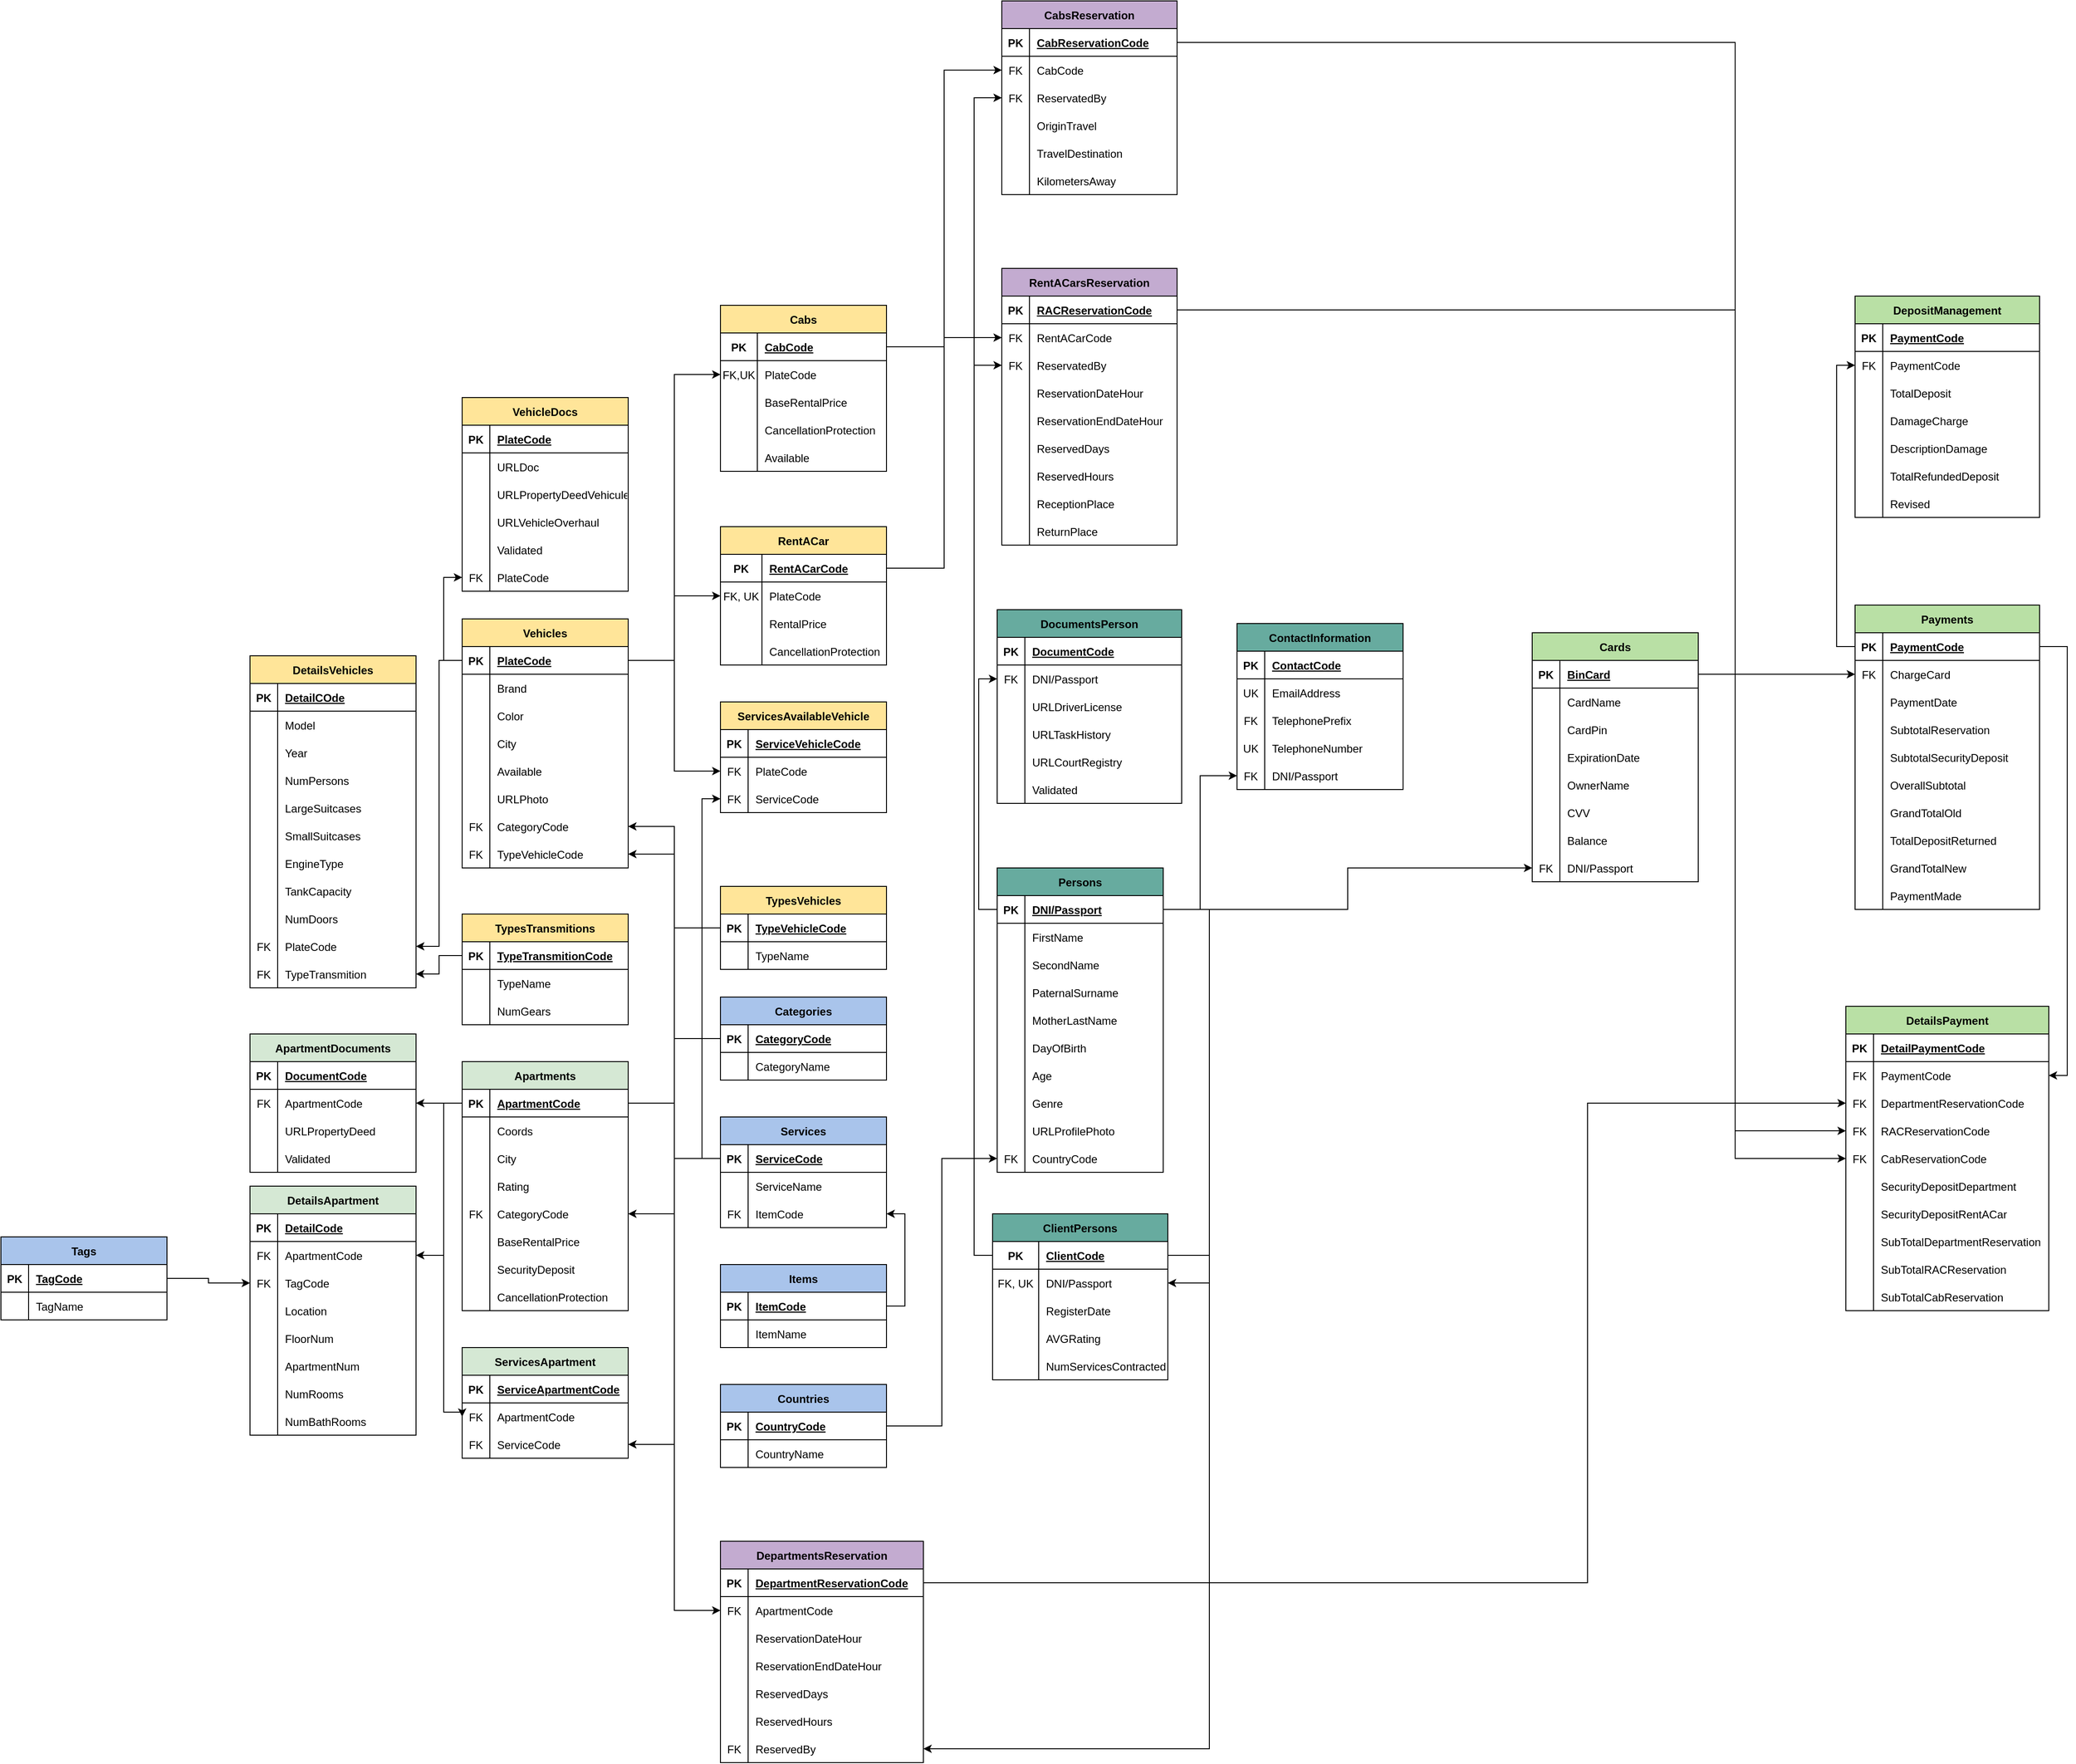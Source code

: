 <mxfile version="21.0.4" type="github">
  <diagram name="Página-1" id="IlAk5fLss2QDyR46KnqM">
    <mxGraphModel dx="3334" dy="2005" grid="1" gridSize="10" guides="1" tooltips="1" connect="1" arrows="1" fold="1" page="1" pageScale="1" pageWidth="827" pageHeight="1169" math="0" shadow="0">
      <root>
        <mxCell id="0" />
        <mxCell id="1" parent="0" />
        <mxCell id="9YJKrWj88nlE9LnHx80u-14" value="Persons" style="shape=table;startSize=30;container=1;collapsible=1;childLayout=tableLayout;fixedRows=1;rowLines=0;fontStyle=1;align=center;resizeLast=1;fillColor=#67AB9F;" parent="1" vertex="1">
          <mxGeometry x="40" y="60" width="180" height="330" as="geometry" />
        </mxCell>
        <mxCell id="9YJKrWj88nlE9LnHx80u-15" value="" style="shape=tableRow;horizontal=0;startSize=0;swimlaneHead=0;swimlaneBody=0;fillColor=none;collapsible=0;dropTarget=0;points=[[0,0.5],[1,0.5]];portConstraint=eastwest;top=0;left=0;right=0;bottom=1;" parent="9YJKrWj88nlE9LnHx80u-14" vertex="1">
          <mxGeometry y="30" width="180" height="30" as="geometry" />
        </mxCell>
        <mxCell id="9YJKrWj88nlE9LnHx80u-16" value="PK" style="shape=partialRectangle;connectable=0;fillColor=none;top=0;left=0;bottom=0;right=0;fontStyle=1;overflow=hidden;" parent="9YJKrWj88nlE9LnHx80u-15" vertex="1">
          <mxGeometry width="30" height="30" as="geometry">
            <mxRectangle width="30" height="30" as="alternateBounds" />
          </mxGeometry>
        </mxCell>
        <mxCell id="9YJKrWj88nlE9LnHx80u-17" value="DNI/Passport" style="shape=partialRectangle;connectable=0;fillColor=none;top=0;left=0;bottom=0;right=0;align=left;spacingLeft=6;fontStyle=5;overflow=hidden;" parent="9YJKrWj88nlE9LnHx80u-15" vertex="1">
          <mxGeometry x="30" width="150" height="30" as="geometry">
            <mxRectangle width="150" height="30" as="alternateBounds" />
          </mxGeometry>
        </mxCell>
        <mxCell id="9YJKrWj88nlE9LnHx80u-18" value="" style="shape=tableRow;horizontal=0;startSize=0;swimlaneHead=0;swimlaneBody=0;fillColor=none;collapsible=0;dropTarget=0;points=[[0,0.5],[1,0.5]];portConstraint=eastwest;top=0;left=0;right=0;bottom=0;" parent="9YJKrWj88nlE9LnHx80u-14" vertex="1">
          <mxGeometry y="60" width="180" height="30" as="geometry" />
        </mxCell>
        <mxCell id="9YJKrWj88nlE9LnHx80u-19" value="" style="shape=partialRectangle;connectable=0;fillColor=none;top=0;left=0;bottom=0;right=0;editable=1;overflow=hidden;" parent="9YJKrWj88nlE9LnHx80u-18" vertex="1">
          <mxGeometry width="30" height="30" as="geometry">
            <mxRectangle width="30" height="30" as="alternateBounds" />
          </mxGeometry>
        </mxCell>
        <mxCell id="9YJKrWj88nlE9LnHx80u-20" value="FirstName" style="shape=partialRectangle;connectable=0;fillColor=none;top=0;left=0;bottom=0;right=0;align=left;spacingLeft=6;overflow=hidden;" parent="9YJKrWj88nlE9LnHx80u-18" vertex="1">
          <mxGeometry x="30" width="150" height="30" as="geometry">
            <mxRectangle width="150" height="30" as="alternateBounds" />
          </mxGeometry>
        </mxCell>
        <mxCell id="9YJKrWj88nlE9LnHx80u-21" value="" style="shape=tableRow;horizontal=0;startSize=0;swimlaneHead=0;swimlaneBody=0;fillColor=none;collapsible=0;dropTarget=0;points=[[0,0.5],[1,0.5]];portConstraint=eastwest;top=0;left=0;right=0;bottom=0;" parent="9YJKrWj88nlE9LnHx80u-14" vertex="1">
          <mxGeometry y="90" width="180" height="30" as="geometry" />
        </mxCell>
        <mxCell id="9YJKrWj88nlE9LnHx80u-22" value="" style="shape=partialRectangle;connectable=0;fillColor=none;top=0;left=0;bottom=0;right=0;editable=1;overflow=hidden;" parent="9YJKrWj88nlE9LnHx80u-21" vertex="1">
          <mxGeometry width="30" height="30" as="geometry">
            <mxRectangle width="30" height="30" as="alternateBounds" />
          </mxGeometry>
        </mxCell>
        <mxCell id="9YJKrWj88nlE9LnHx80u-23" value="SecondName" style="shape=partialRectangle;connectable=0;fillColor=none;top=0;left=0;bottom=0;right=0;align=left;spacingLeft=6;overflow=hidden;" parent="9YJKrWj88nlE9LnHx80u-21" vertex="1">
          <mxGeometry x="30" width="150" height="30" as="geometry">
            <mxRectangle width="150" height="30" as="alternateBounds" />
          </mxGeometry>
        </mxCell>
        <mxCell id="9YJKrWj88nlE9LnHx80u-24" value="" style="shape=tableRow;horizontal=0;startSize=0;swimlaneHead=0;swimlaneBody=0;fillColor=none;collapsible=0;dropTarget=0;points=[[0,0.5],[1,0.5]];portConstraint=eastwest;top=0;left=0;right=0;bottom=0;" parent="9YJKrWj88nlE9LnHx80u-14" vertex="1">
          <mxGeometry y="120" width="180" height="30" as="geometry" />
        </mxCell>
        <mxCell id="9YJKrWj88nlE9LnHx80u-25" value="" style="shape=partialRectangle;connectable=0;fillColor=none;top=0;left=0;bottom=0;right=0;editable=1;overflow=hidden;" parent="9YJKrWj88nlE9LnHx80u-24" vertex="1">
          <mxGeometry width="30" height="30" as="geometry">
            <mxRectangle width="30" height="30" as="alternateBounds" />
          </mxGeometry>
        </mxCell>
        <mxCell id="9YJKrWj88nlE9LnHx80u-26" value="PaternalSurname" style="shape=partialRectangle;connectable=0;fillColor=none;top=0;left=0;bottom=0;right=0;align=left;spacingLeft=6;overflow=hidden;" parent="9YJKrWj88nlE9LnHx80u-24" vertex="1">
          <mxGeometry x="30" width="150" height="30" as="geometry">
            <mxRectangle width="150" height="30" as="alternateBounds" />
          </mxGeometry>
        </mxCell>
        <mxCell id="9YJKrWj88nlE9LnHx80u-27" value="" style="shape=tableRow;horizontal=0;startSize=0;swimlaneHead=0;swimlaneBody=0;fillColor=none;collapsible=0;dropTarget=0;points=[[0,0.5],[1,0.5]];portConstraint=eastwest;top=0;left=0;right=0;bottom=0;" parent="9YJKrWj88nlE9LnHx80u-14" vertex="1">
          <mxGeometry y="150" width="180" height="30" as="geometry" />
        </mxCell>
        <mxCell id="9YJKrWj88nlE9LnHx80u-28" value="" style="shape=partialRectangle;connectable=0;fillColor=none;top=0;left=0;bottom=0;right=0;editable=1;overflow=hidden;" parent="9YJKrWj88nlE9LnHx80u-27" vertex="1">
          <mxGeometry width="30" height="30" as="geometry">
            <mxRectangle width="30" height="30" as="alternateBounds" />
          </mxGeometry>
        </mxCell>
        <mxCell id="9YJKrWj88nlE9LnHx80u-29" value="MotherLastName" style="shape=partialRectangle;connectable=0;fillColor=none;top=0;left=0;bottom=0;right=0;align=left;spacingLeft=6;overflow=hidden;" parent="9YJKrWj88nlE9LnHx80u-27" vertex="1">
          <mxGeometry x="30" width="150" height="30" as="geometry">
            <mxRectangle width="150" height="30" as="alternateBounds" />
          </mxGeometry>
        </mxCell>
        <mxCell id="9YJKrWj88nlE9LnHx80u-30" value="" style="shape=tableRow;horizontal=0;startSize=0;swimlaneHead=0;swimlaneBody=0;fillColor=none;collapsible=0;dropTarget=0;points=[[0,0.5],[1,0.5]];portConstraint=eastwest;top=0;left=0;right=0;bottom=0;" parent="9YJKrWj88nlE9LnHx80u-14" vertex="1">
          <mxGeometry y="180" width="180" height="30" as="geometry" />
        </mxCell>
        <mxCell id="9YJKrWj88nlE9LnHx80u-31" value="" style="shape=partialRectangle;connectable=0;fillColor=none;top=0;left=0;bottom=0;right=0;editable=1;overflow=hidden;" parent="9YJKrWj88nlE9LnHx80u-30" vertex="1">
          <mxGeometry width="30" height="30" as="geometry">
            <mxRectangle width="30" height="30" as="alternateBounds" />
          </mxGeometry>
        </mxCell>
        <mxCell id="9YJKrWj88nlE9LnHx80u-32" value="DayOfBirth" style="shape=partialRectangle;connectable=0;fillColor=none;top=0;left=0;bottom=0;right=0;align=left;spacingLeft=6;overflow=hidden;" parent="9YJKrWj88nlE9LnHx80u-30" vertex="1">
          <mxGeometry x="30" width="150" height="30" as="geometry">
            <mxRectangle width="150" height="30" as="alternateBounds" />
          </mxGeometry>
        </mxCell>
        <mxCell id="9YJKrWj88nlE9LnHx80u-33" value="" style="shape=tableRow;horizontal=0;startSize=0;swimlaneHead=0;swimlaneBody=0;fillColor=none;collapsible=0;dropTarget=0;points=[[0,0.5],[1,0.5]];portConstraint=eastwest;top=0;left=0;right=0;bottom=0;" parent="9YJKrWj88nlE9LnHx80u-14" vertex="1">
          <mxGeometry y="210" width="180" height="30" as="geometry" />
        </mxCell>
        <mxCell id="9YJKrWj88nlE9LnHx80u-34" value="" style="shape=partialRectangle;connectable=0;fillColor=none;top=0;left=0;bottom=0;right=0;editable=1;overflow=hidden;" parent="9YJKrWj88nlE9LnHx80u-33" vertex="1">
          <mxGeometry width="30" height="30" as="geometry">
            <mxRectangle width="30" height="30" as="alternateBounds" />
          </mxGeometry>
        </mxCell>
        <mxCell id="9YJKrWj88nlE9LnHx80u-35" value="Age" style="shape=partialRectangle;connectable=0;fillColor=none;top=0;left=0;bottom=0;right=0;align=left;spacingLeft=6;overflow=hidden;" parent="9YJKrWj88nlE9LnHx80u-33" vertex="1">
          <mxGeometry x="30" width="150" height="30" as="geometry">
            <mxRectangle width="150" height="30" as="alternateBounds" />
          </mxGeometry>
        </mxCell>
        <mxCell id="9YJKrWj88nlE9LnHx80u-150" value="" style="shape=tableRow;horizontal=0;startSize=0;swimlaneHead=0;swimlaneBody=0;fillColor=none;collapsible=0;dropTarget=0;points=[[0,0.5],[1,0.5]];portConstraint=eastwest;top=0;left=0;right=0;bottom=0;" parent="9YJKrWj88nlE9LnHx80u-14" vertex="1">
          <mxGeometry y="240" width="180" height="30" as="geometry" />
        </mxCell>
        <mxCell id="9YJKrWj88nlE9LnHx80u-151" value="" style="shape=partialRectangle;connectable=0;fillColor=none;top=0;left=0;bottom=0;right=0;editable=1;overflow=hidden;" parent="9YJKrWj88nlE9LnHx80u-150" vertex="1">
          <mxGeometry width="30" height="30" as="geometry">
            <mxRectangle width="30" height="30" as="alternateBounds" />
          </mxGeometry>
        </mxCell>
        <mxCell id="9YJKrWj88nlE9LnHx80u-152" value="Genre" style="shape=partialRectangle;connectable=0;fillColor=none;top=0;left=0;bottom=0;right=0;align=left;spacingLeft=6;overflow=hidden;" parent="9YJKrWj88nlE9LnHx80u-150" vertex="1">
          <mxGeometry x="30" width="150" height="30" as="geometry">
            <mxRectangle width="150" height="30" as="alternateBounds" />
          </mxGeometry>
        </mxCell>
        <mxCell id="9YJKrWj88nlE9LnHx80u-115" value="" style="shape=tableRow;horizontal=0;startSize=0;swimlaneHead=0;swimlaneBody=0;fillColor=none;collapsible=0;dropTarget=0;points=[[0,0.5],[1,0.5]];portConstraint=eastwest;top=0;left=0;right=0;bottom=0;" parent="9YJKrWj88nlE9LnHx80u-14" vertex="1">
          <mxGeometry y="270" width="180" height="30" as="geometry" />
        </mxCell>
        <mxCell id="9YJKrWj88nlE9LnHx80u-116" value="" style="shape=partialRectangle;connectable=0;fillColor=none;top=0;left=0;bottom=0;right=0;editable=1;overflow=hidden;" parent="9YJKrWj88nlE9LnHx80u-115" vertex="1">
          <mxGeometry width="30" height="30" as="geometry">
            <mxRectangle width="30" height="30" as="alternateBounds" />
          </mxGeometry>
        </mxCell>
        <mxCell id="9YJKrWj88nlE9LnHx80u-117" value="URLProfilePhoto" style="shape=partialRectangle;connectable=0;fillColor=none;top=0;left=0;bottom=0;right=0;align=left;spacingLeft=6;overflow=hidden;" parent="9YJKrWj88nlE9LnHx80u-115" vertex="1">
          <mxGeometry x="30" width="150" height="30" as="geometry">
            <mxRectangle width="150" height="30" as="alternateBounds" />
          </mxGeometry>
        </mxCell>
        <mxCell id="9YJKrWj88nlE9LnHx80u-153" value="" style="shape=tableRow;horizontal=0;startSize=0;swimlaneHead=0;swimlaneBody=0;fillColor=none;collapsible=0;dropTarget=0;points=[[0,0.5],[1,0.5]];portConstraint=eastwest;top=0;left=0;right=0;bottom=0;" parent="9YJKrWj88nlE9LnHx80u-14" vertex="1">
          <mxGeometry y="300" width="180" height="30" as="geometry" />
        </mxCell>
        <mxCell id="9YJKrWj88nlE9LnHx80u-154" value="FK" style="shape=partialRectangle;connectable=0;fillColor=none;top=0;left=0;bottom=0;right=0;editable=1;overflow=hidden;" parent="9YJKrWj88nlE9LnHx80u-153" vertex="1">
          <mxGeometry width="30" height="30" as="geometry">
            <mxRectangle width="30" height="30" as="alternateBounds" />
          </mxGeometry>
        </mxCell>
        <mxCell id="9YJKrWj88nlE9LnHx80u-155" value="CountryCode" style="shape=partialRectangle;connectable=0;fillColor=none;top=0;left=0;bottom=0;right=0;align=left;spacingLeft=6;overflow=hidden;" parent="9YJKrWj88nlE9LnHx80u-153" vertex="1">
          <mxGeometry x="30" width="150" height="30" as="geometry">
            <mxRectangle width="150" height="30" as="alternateBounds" />
          </mxGeometry>
        </mxCell>
        <mxCell id="9YJKrWj88nlE9LnHx80u-36" value="ContactInformation" style="shape=table;startSize=30;container=1;collapsible=1;childLayout=tableLayout;fixedRows=1;rowLines=0;fontStyle=1;align=center;resizeLast=1;fillColor=#67AB9F;" parent="1" vertex="1">
          <mxGeometry x="300" y="-205" width="180" height="180" as="geometry" />
        </mxCell>
        <mxCell id="9YJKrWj88nlE9LnHx80u-37" value="" style="shape=tableRow;horizontal=0;startSize=0;swimlaneHead=0;swimlaneBody=0;fillColor=none;collapsible=0;dropTarget=0;points=[[0,0.5],[1,0.5]];portConstraint=eastwest;top=0;left=0;right=0;bottom=1;" parent="9YJKrWj88nlE9LnHx80u-36" vertex="1">
          <mxGeometry y="30" width="180" height="30" as="geometry" />
        </mxCell>
        <mxCell id="9YJKrWj88nlE9LnHx80u-38" value="PK" style="shape=partialRectangle;connectable=0;fillColor=none;top=0;left=0;bottom=0;right=0;fontStyle=1;overflow=hidden;" parent="9YJKrWj88nlE9LnHx80u-37" vertex="1">
          <mxGeometry width="30" height="30" as="geometry">
            <mxRectangle width="30" height="30" as="alternateBounds" />
          </mxGeometry>
        </mxCell>
        <mxCell id="9YJKrWj88nlE9LnHx80u-39" value="ContactCode" style="shape=partialRectangle;connectable=0;fillColor=none;top=0;left=0;bottom=0;right=0;align=left;spacingLeft=6;fontStyle=5;overflow=hidden;" parent="9YJKrWj88nlE9LnHx80u-37" vertex="1">
          <mxGeometry x="30" width="150" height="30" as="geometry">
            <mxRectangle width="150" height="30" as="alternateBounds" />
          </mxGeometry>
        </mxCell>
        <mxCell id="9YJKrWj88nlE9LnHx80u-40" value="" style="shape=tableRow;horizontal=0;startSize=0;swimlaneHead=0;swimlaneBody=0;fillColor=none;collapsible=0;dropTarget=0;points=[[0,0.5],[1,0.5]];portConstraint=eastwest;top=0;left=0;right=0;bottom=0;" parent="9YJKrWj88nlE9LnHx80u-36" vertex="1">
          <mxGeometry y="60" width="180" height="30" as="geometry" />
        </mxCell>
        <mxCell id="9YJKrWj88nlE9LnHx80u-41" value="UK" style="shape=partialRectangle;connectable=0;fillColor=none;top=0;left=0;bottom=0;right=0;editable=1;overflow=hidden;" parent="9YJKrWj88nlE9LnHx80u-40" vertex="1">
          <mxGeometry width="30" height="30" as="geometry">
            <mxRectangle width="30" height="30" as="alternateBounds" />
          </mxGeometry>
        </mxCell>
        <mxCell id="9YJKrWj88nlE9LnHx80u-42" value="EmailAddress" style="shape=partialRectangle;connectable=0;fillColor=none;top=0;left=0;bottom=0;right=0;align=left;spacingLeft=6;overflow=hidden;" parent="9YJKrWj88nlE9LnHx80u-40" vertex="1">
          <mxGeometry x="30" width="150" height="30" as="geometry">
            <mxRectangle width="150" height="30" as="alternateBounds" />
          </mxGeometry>
        </mxCell>
        <mxCell id="9YJKrWj88nlE9LnHx80u-43" value="" style="shape=tableRow;horizontal=0;startSize=0;swimlaneHead=0;swimlaneBody=0;fillColor=none;collapsible=0;dropTarget=0;points=[[0,0.5],[1,0.5]];portConstraint=eastwest;top=0;left=0;right=0;bottom=0;" parent="9YJKrWj88nlE9LnHx80u-36" vertex="1">
          <mxGeometry y="90" width="180" height="30" as="geometry" />
        </mxCell>
        <mxCell id="9YJKrWj88nlE9LnHx80u-44" value="FK" style="shape=partialRectangle;connectable=0;fillColor=none;top=0;left=0;bottom=0;right=0;editable=1;overflow=hidden;" parent="9YJKrWj88nlE9LnHx80u-43" vertex="1">
          <mxGeometry width="30" height="30" as="geometry">
            <mxRectangle width="30" height="30" as="alternateBounds" />
          </mxGeometry>
        </mxCell>
        <mxCell id="9YJKrWj88nlE9LnHx80u-45" value="TelephonePrefix" style="shape=partialRectangle;connectable=0;fillColor=none;top=0;left=0;bottom=0;right=0;align=left;spacingLeft=6;overflow=hidden;" parent="9YJKrWj88nlE9LnHx80u-43" vertex="1">
          <mxGeometry x="30" width="150" height="30" as="geometry">
            <mxRectangle width="150" height="30" as="alternateBounds" />
          </mxGeometry>
        </mxCell>
        <mxCell id="9YJKrWj88nlE9LnHx80u-46" value="" style="shape=tableRow;horizontal=0;startSize=0;swimlaneHead=0;swimlaneBody=0;fillColor=none;collapsible=0;dropTarget=0;points=[[0,0.5],[1,0.5]];portConstraint=eastwest;top=0;left=0;right=0;bottom=0;" parent="9YJKrWj88nlE9LnHx80u-36" vertex="1">
          <mxGeometry y="120" width="180" height="30" as="geometry" />
        </mxCell>
        <mxCell id="9YJKrWj88nlE9LnHx80u-47" value="UK" style="shape=partialRectangle;connectable=0;fillColor=none;top=0;left=0;bottom=0;right=0;editable=1;overflow=hidden;" parent="9YJKrWj88nlE9LnHx80u-46" vertex="1">
          <mxGeometry width="30" height="30" as="geometry">
            <mxRectangle width="30" height="30" as="alternateBounds" />
          </mxGeometry>
        </mxCell>
        <mxCell id="9YJKrWj88nlE9LnHx80u-48" value="TelephoneNumber" style="shape=partialRectangle;connectable=0;fillColor=none;top=0;left=0;bottom=0;right=0;align=left;spacingLeft=6;overflow=hidden;" parent="9YJKrWj88nlE9LnHx80u-46" vertex="1">
          <mxGeometry x="30" width="150" height="30" as="geometry">
            <mxRectangle width="150" height="30" as="alternateBounds" />
          </mxGeometry>
        </mxCell>
        <mxCell id="9YJKrWj88nlE9LnHx80u-49" value="" style="shape=tableRow;horizontal=0;startSize=0;swimlaneHead=0;swimlaneBody=0;fillColor=none;collapsible=0;dropTarget=0;points=[[0,0.5],[1,0.5]];portConstraint=eastwest;top=0;left=0;right=0;bottom=0;" parent="9YJKrWj88nlE9LnHx80u-36" vertex="1">
          <mxGeometry y="150" width="180" height="30" as="geometry" />
        </mxCell>
        <mxCell id="9YJKrWj88nlE9LnHx80u-50" value="FK" style="shape=partialRectangle;connectable=0;fillColor=none;top=0;left=0;bottom=0;right=0;editable=1;overflow=hidden;" parent="9YJKrWj88nlE9LnHx80u-49" vertex="1">
          <mxGeometry width="30" height="30" as="geometry">
            <mxRectangle width="30" height="30" as="alternateBounds" />
          </mxGeometry>
        </mxCell>
        <mxCell id="9YJKrWj88nlE9LnHx80u-51" value="DNI/Passport" style="shape=partialRectangle;connectable=0;fillColor=none;top=0;left=0;bottom=0;right=0;align=left;spacingLeft=6;overflow=hidden;" parent="9YJKrWj88nlE9LnHx80u-49" vertex="1">
          <mxGeometry x="30" width="150" height="30" as="geometry">
            <mxRectangle width="150" height="30" as="alternateBounds" />
          </mxGeometry>
        </mxCell>
        <mxCell id="9YJKrWj88nlE9LnHx80u-52" style="edgeStyle=orthogonalEdgeStyle;rounded=0;orthogonalLoop=1;jettySize=auto;html=1;exitX=1;exitY=0.5;exitDx=0;exitDy=0;" parent="1" source="9YJKrWj88nlE9LnHx80u-15" target="9YJKrWj88nlE9LnHx80u-49" edge="1">
          <mxGeometry relative="1" as="geometry" />
        </mxCell>
        <mxCell id="9YJKrWj88nlE9LnHx80u-53" value="ClientPersons" style="shape=table;startSize=30;container=1;collapsible=1;childLayout=tableLayout;fixedRows=1;rowLines=0;fontStyle=1;align=center;resizeLast=1;fillColor=#67AB9F;" parent="1" vertex="1">
          <mxGeometry x="35" y="435" width="190" height="180" as="geometry" />
        </mxCell>
        <mxCell id="9YJKrWj88nlE9LnHx80u-54" value="" style="shape=tableRow;horizontal=0;startSize=0;swimlaneHead=0;swimlaneBody=0;fillColor=none;collapsible=0;dropTarget=0;points=[[0,0.5],[1,0.5]];portConstraint=eastwest;top=0;left=0;right=0;bottom=1;" parent="9YJKrWj88nlE9LnHx80u-53" vertex="1">
          <mxGeometry y="30" width="190" height="30" as="geometry" />
        </mxCell>
        <mxCell id="9YJKrWj88nlE9LnHx80u-55" value="PK" style="shape=partialRectangle;connectable=0;fillColor=none;top=0;left=0;bottom=0;right=0;fontStyle=1;overflow=hidden;" parent="9YJKrWj88nlE9LnHx80u-54" vertex="1">
          <mxGeometry width="50.0" height="30" as="geometry">
            <mxRectangle width="50.0" height="30" as="alternateBounds" />
          </mxGeometry>
        </mxCell>
        <mxCell id="9YJKrWj88nlE9LnHx80u-56" value="ClientCode" style="shape=partialRectangle;connectable=0;fillColor=none;top=0;left=0;bottom=0;right=0;align=left;spacingLeft=6;fontStyle=5;overflow=hidden;" parent="9YJKrWj88nlE9LnHx80u-54" vertex="1">
          <mxGeometry x="50.0" width="140.0" height="30" as="geometry">
            <mxRectangle width="140.0" height="30" as="alternateBounds" />
          </mxGeometry>
        </mxCell>
        <mxCell id="9YJKrWj88nlE9LnHx80u-57" value="" style="shape=tableRow;horizontal=0;startSize=0;swimlaneHead=0;swimlaneBody=0;fillColor=none;collapsible=0;dropTarget=0;points=[[0,0.5],[1,0.5]];portConstraint=eastwest;top=0;left=0;right=0;bottom=0;" parent="9YJKrWj88nlE9LnHx80u-53" vertex="1">
          <mxGeometry y="60" width="190" height="30" as="geometry" />
        </mxCell>
        <mxCell id="9YJKrWj88nlE9LnHx80u-58" value="FK, UK" style="shape=partialRectangle;connectable=0;fillColor=none;top=0;left=0;bottom=0;right=0;editable=1;overflow=hidden;" parent="9YJKrWj88nlE9LnHx80u-57" vertex="1">
          <mxGeometry width="50.0" height="30" as="geometry">
            <mxRectangle width="50.0" height="30" as="alternateBounds" />
          </mxGeometry>
        </mxCell>
        <mxCell id="9YJKrWj88nlE9LnHx80u-59" value="DNI/Passport" style="shape=partialRectangle;connectable=0;fillColor=none;top=0;left=0;bottom=0;right=0;align=left;spacingLeft=6;overflow=hidden;" parent="9YJKrWj88nlE9LnHx80u-57" vertex="1">
          <mxGeometry x="50.0" width="140.0" height="30" as="geometry">
            <mxRectangle width="140.0" height="30" as="alternateBounds" />
          </mxGeometry>
        </mxCell>
        <mxCell id="9YJKrWj88nlE9LnHx80u-60" value="" style="shape=tableRow;horizontal=0;startSize=0;swimlaneHead=0;swimlaneBody=0;fillColor=none;collapsible=0;dropTarget=0;points=[[0,0.5],[1,0.5]];portConstraint=eastwest;top=0;left=0;right=0;bottom=0;" parent="9YJKrWj88nlE9LnHx80u-53" vertex="1">
          <mxGeometry y="90" width="190" height="30" as="geometry" />
        </mxCell>
        <mxCell id="9YJKrWj88nlE9LnHx80u-61" value="" style="shape=partialRectangle;connectable=0;fillColor=none;top=0;left=0;bottom=0;right=0;editable=1;overflow=hidden;" parent="9YJKrWj88nlE9LnHx80u-60" vertex="1">
          <mxGeometry width="50.0" height="30" as="geometry">
            <mxRectangle width="50.0" height="30" as="alternateBounds" />
          </mxGeometry>
        </mxCell>
        <mxCell id="9YJKrWj88nlE9LnHx80u-62" value="RegisterDate" style="shape=partialRectangle;connectable=0;fillColor=none;top=0;left=0;bottom=0;right=0;align=left;spacingLeft=6;overflow=hidden;" parent="9YJKrWj88nlE9LnHx80u-60" vertex="1">
          <mxGeometry x="50.0" width="140.0" height="30" as="geometry">
            <mxRectangle width="140.0" height="30" as="alternateBounds" />
          </mxGeometry>
        </mxCell>
        <mxCell id="Fyj_nfte-PlbqN2bGsc6-1" value="" style="shape=tableRow;horizontal=0;startSize=0;swimlaneHead=0;swimlaneBody=0;fillColor=none;collapsible=0;dropTarget=0;points=[[0,0.5],[1,0.5]];portConstraint=eastwest;top=0;left=0;right=0;bottom=0;" parent="9YJKrWj88nlE9LnHx80u-53" vertex="1">
          <mxGeometry y="120" width="190" height="30" as="geometry" />
        </mxCell>
        <mxCell id="Fyj_nfte-PlbqN2bGsc6-2" value="" style="shape=partialRectangle;connectable=0;fillColor=none;top=0;left=0;bottom=0;right=0;editable=1;overflow=hidden;" parent="Fyj_nfte-PlbqN2bGsc6-1" vertex="1">
          <mxGeometry width="50.0" height="30" as="geometry">
            <mxRectangle width="50.0" height="30" as="alternateBounds" />
          </mxGeometry>
        </mxCell>
        <mxCell id="Fyj_nfte-PlbqN2bGsc6-3" value="AVGRating" style="shape=partialRectangle;connectable=0;fillColor=none;top=0;left=0;bottom=0;right=0;align=left;spacingLeft=6;overflow=hidden;" parent="Fyj_nfte-PlbqN2bGsc6-1" vertex="1">
          <mxGeometry x="50.0" width="140.0" height="30" as="geometry">
            <mxRectangle width="140.0" height="30" as="alternateBounds" />
          </mxGeometry>
        </mxCell>
        <mxCell id="9YJKrWj88nlE9LnHx80u-186" value="" style="shape=tableRow;horizontal=0;startSize=0;swimlaneHead=0;swimlaneBody=0;fillColor=none;collapsible=0;dropTarget=0;points=[[0,0.5],[1,0.5]];portConstraint=eastwest;top=0;left=0;right=0;bottom=0;" parent="9YJKrWj88nlE9LnHx80u-53" vertex="1">
          <mxGeometry y="150" width="190" height="30" as="geometry" />
        </mxCell>
        <mxCell id="9YJKrWj88nlE9LnHx80u-187" value="" style="shape=partialRectangle;connectable=0;fillColor=none;top=0;left=0;bottom=0;right=0;editable=1;overflow=hidden;" parent="9YJKrWj88nlE9LnHx80u-186" vertex="1">
          <mxGeometry width="50.0" height="30" as="geometry">
            <mxRectangle width="50.0" height="30" as="alternateBounds" />
          </mxGeometry>
        </mxCell>
        <mxCell id="9YJKrWj88nlE9LnHx80u-188" value="NumServicesContracted" style="shape=partialRectangle;connectable=0;fillColor=none;top=0;left=0;bottom=0;right=0;align=left;spacingLeft=6;overflow=hidden;" parent="9YJKrWj88nlE9LnHx80u-186" vertex="1">
          <mxGeometry x="50.0" width="140.0" height="30" as="geometry">
            <mxRectangle width="140.0" height="30" as="alternateBounds" />
          </mxGeometry>
        </mxCell>
        <mxCell id="9YJKrWj88nlE9LnHx80u-66" style="edgeStyle=orthogonalEdgeStyle;rounded=0;orthogonalLoop=1;jettySize=auto;html=1;exitX=1;exitY=0.5;exitDx=0;exitDy=0;entryX=1;entryY=0.5;entryDx=0;entryDy=0;" parent="1" source="9YJKrWj88nlE9LnHx80u-15" target="9YJKrWj88nlE9LnHx80u-57" edge="1">
          <mxGeometry relative="1" as="geometry">
            <Array as="points">
              <mxPoint x="270" y="105" />
              <mxPoint x="270" y="510" />
            </Array>
          </mxGeometry>
        </mxCell>
        <mxCell id="9YJKrWj88nlE9LnHx80u-80" value="Countries" style="shape=table;startSize=30;container=1;collapsible=1;childLayout=tableLayout;fixedRows=1;rowLines=0;fontStyle=1;align=center;resizeLast=1;fillColor=#A9C4EB;" parent="1" vertex="1">
          <mxGeometry x="-260" y="620" width="180" height="90" as="geometry" />
        </mxCell>
        <mxCell id="9YJKrWj88nlE9LnHx80u-81" value="" style="shape=tableRow;horizontal=0;startSize=0;swimlaneHead=0;swimlaneBody=0;fillColor=none;collapsible=0;dropTarget=0;points=[[0,0.5],[1,0.5]];portConstraint=eastwest;top=0;left=0;right=0;bottom=1;" parent="9YJKrWj88nlE9LnHx80u-80" vertex="1">
          <mxGeometry y="30" width="180" height="30" as="geometry" />
        </mxCell>
        <mxCell id="9YJKrWj88nlE9LnHx80u-82" value="PK" style="shape=partialRectangle;connectable=0;fillColor=none;top=0;left=0;bottom=0;right=0;fontStyle=1;overflow=hidden;" parent="9YJKrWj88nlE9LnHx80u-81" vertex="1">
          <mxGeometry width="30" height="30" as="geometry">
            <mxRectangle width="30" height="30" as="alternateBounds" />
          </mxGeometry>
        </mxCell>
        <mxCell id="9YJKrWj88nlE9LnHx80u-83" value="CountryCode" style="shape=partialRectangle;connectable=0;fillColor=none;top=0;left=0;bottom=0;right=0;align=left;spacingLeft=6;fontStyle=5;overflow=hidden;" parent="9YJKrWj88nlE9LnHx80u-81" vertex="1">
          <mxGeometry x="30" width="150" height="30" as="geometry">
            <mxRectangle width="150" height="30" as="alternateBounds" />
          </mxGeometry>
        </mxCell>
        <mxCell id="9YJKrWj88nlE9LnHx80u-84" value="" style="shape=tableRow;horizontal=0;startSize=0;swimlaneHead=0;swimlaneBody=0;fillColor=none;collapsible=0;dropTarget=0;points=[[0,0.5],[1,0.5]];portConstraint=eastwest;top=0;left=0;right=0;bottom=0;" parent="9YJKrWj88nlE9LnHx80u-80" vertex="1">
          <mxGeometry y="60" width="180" height="30" as="geometry" />
        </mxCell>
        <mxCell id="9YJKrWj88nlE9LnHx80u-85" value="" style="shape=partialRectangle;connectable=0;fillColor=none;top=0;left=0;bottom=0;right=0;editable=1;overflow=hidden;" parent="9YJKrWj88nlE9LnHx80u-84" vertex="1">
          <mxGeometry width="30" height="30" as="geometry">
            <mxRectangle width="30" height="30" as="alternateBounds" />
          </mxGeometry>
        </mxCell>
        <mxCell id="9YJKrWj88nlE9LnHx80u-86" value="CountryName" style="shape=partialRectangle;connectable=0;fillColor=none;top=0;left=0;bottom=0;right=0;align=left;spacingLeft=6;overflow=hidden;" parent="9YJKrWj88nlE9LnHx80u-84" vertex="1">
          <mxGeometry x="30" width="150" height="30" as="geometry">
            <mxRectangle width="150" height="30" as="alternateBounds" />
          </mxGeometry>
        </mxCell>
        <mxCell id="9YJKrWj88nlE9LnHx80u-93" style="edgeStyle=orthogonalEdgeStyle;rounded=0;orthogonalLoop=1;jettySize=auto;html=1;entryX=0;entryY=0.5;entryDx=0;entryDy=0;" parent="1" source="9YJKrWj88nlE9LnHx80u-81" target="9YJKrWj88nlE9LnHx80u-153" edge="1">
          <mxGeometry relative="1" as="geometry">
            <mxPoint x="310" y="475.077" as="targetPoint" />
          </mxGeometry>
        </mxCell>
        <mxCell id="9YJKrWj88nlE9LnHx80u-108" value="DocumentsPerson" style="shape=table;startSize=30;container=1;collapsible=1;childLayout=tableLayout;fixedRows=1;rowLines=0;fontStyle=1;align=center;resizeLast=1;fillColor=#67AB9F;" parent="1" vertex="1">
          <mxGeometry x="40" y="-220" width="200" height="210" as="geometry" />
        </mxCell>
        <mxCell id="9YJKrWj88nlE9LnHx80u-109" value="" style="shape=tableRow;horizontal=0;startSize=0;swimlaneHead=0;swimlaneBody=0;fillColor=none;collapsible=0;dropTarget=0;points=[[0,0.5],[1,0.5]];portConstraint=eastwest;top=0;left=0;right=0;bottom=1;" parent="9YJKrWj88nlE9LnHx80u-108" vertex="1">
          <mxGeometry y="30" width="200" height="30" as="geometry" />
        </mxCell>
        <mxCell id="9YJKrWj88nlE9LnHx80u-110" value="PK" style="shape=partialRectangle;connectable=0;fillColor=none;top=0;left=0;bottom=0;right=0;fontStyle=1;overflow=hidden;" parent="9YJKrWj88nlE9LnHx80u-109" vertex="1">
          <mxGeometry width="30" height="30" as="geometry">
            <mxRectangle width="30" height="30" as="alternateBounds" />
          </mxGeometry>
        </mxCell>
        <mxCell id="9YJKrWj88nlE9LnHx80u-111" value="DocumentCode" style="shape=partialRectangle;connectable=0;fillColor=none;top=0;left=0;bottom=0;right=0;align=left;spacingLeft=6;fontStyle=5;overflow=hidden;" parent="9YJKrWj88nlE9LnHx80u-109" vertex="1">
          <mxGeometry x="30" width="170" height="30" as="geometry">
            <mxRectangle width="170" height="30" as="alternateBounds" />
          </mxGeometry>
        </mxCell>
        <mxCell id="9YJKrWj88nlE9LnHx80u-112" value="" style="shape=tableRow;horizontal=0;startSize=0;swimlaneHead=0;swimlaneBody=0;fillColor=none;collapsible=0;dropTarget=0;points=[[0,0.5],[1,0.5]];portConstraint=eastwest;top=0;left=0;right=0;bottom=0;" parent="9YJKrWj88nlE9LnHx80u-108" vertex="1">
          <mxGeometry y="60" width="200" height="30" as="geometry" />
        </mxCell>
        <mxCell id="9YJKrWj88nlE9LnHx80u-113" value="FK" style="shape=partialRectangle;connectable=0;fillColor=none;top=0;left=0;bottom=0;right=0;editable=1;overflow=hidden;" parent="9YJKrWj88nlE9LnHx80u-112" vertex="1">
          <mxGeometry width="30" height="30" as="geometry">
            <mxRectangle width="30" height="30" as="alternateBounds" />
          </mxGeometry>
        </mxCell>
        <mxCell id="9YJKrWj88nlE9LnHx80u-114" value="DNI/Passport" style="shape=partialRectangle;connectable=0;fillColor=none;top=0;left=0;bottom=0;right=0;align=left;spacingLeft=6;overflow=hidden;" parent="9YJKrWj88nlE9LnHx80u-112" vertex="1">
          <mxGeometry x="30" width="170" height="30" as="geometry">
            <mxRectangle width="170" height="30" as="alternateBounds" />
          </mxGeometry>
        </mxCell>
        <mxCell id="9YJKrWj88nlE9LnHx80u-118" value="" style="shape=tableRow;horizontal=0;startSize=0;swimlaneHead=0;swimlaneBody=0;fillColor=none;collapsible=0;dropTarget=0;points=[[0,0.5],[1,0.5]];portConstraint=eastwest;top=0;left=0;right=0;bottom=0;" parent="9YJKrWj88nlE9LnHx80u-108" vertex="1">
          <mxGeometry y="90" width="200" height="30" as="geometry" />
        </mxCell>
        <mxCell id="9YJKrWj88nlE9LnHx80u-119" value="" style="shape=partialRectangle;connectable=0;fillColor=none;top=0;left=0;bottom=0;right=0;editable=1;overflow=hidden;" parent="9YJKrWj88nlE9LnHx80u-118" vertex="1">
          <mxGeometry width="30" height="30" as="geometry">
            <mxRectangle width="30" height="30" as="alternateBounds" />
          </mxGeometry>
        </mxCell>
        <mxCell id="9YJKrWj88nlE9LnHx80u-120" value="URLDriverLicense" style="shape=partialRectangle;connectable=0;fillColor=none;top=0;left=0;bottom=0;right=0;align=left;spacingLeft=6;overflow=hidden;" parent="9YJKrWj88nlE9LnHx80u-118" vertex="1">
          <mxGeometry x="30" width="170" height="30" as="geometry">
            <mxRectangle width="170" height="30" as="alternateBounds" />
          </mxGeometry>
        </mxCell>
        <mxCell id="9YJKrWj88nlE9LnHx80u-122" value="" style="shape=tableRow;horizontal=0;startSize=0;swimlaneHead=0;swimlaneBody=0;fillColor=none;collapsible=0;dropTarget=0;points=[[0,0.5],[1,0.5]];portConstraint=eastwest;top=0;left=0;right=0;bottom=0;" parent="9YJKrWj88nlE9LnHx80u-108" vertex="1">
          <mxGeometry y="120" width="200" height="30" as="geometry" />
        </mxCell>
        <mxCell id="9YJKrWj88nlE9LnHx80u-123" value="" style="shape=partialRectangle;connectable=0;fillColor=none;top=0;left=0;bottom=0;right=0;editable=1;overflow=hidden;" parent="9YJKrWj88nlE9LnHx80u-122" vertex="1">
          <mxGeometry width="30" height="30" as="geometry">
            <mxRectangle width="30" height="30" as="alternateBounds" />
          </mxGeometry>
        </mxCell>
        <mxCell id="9YJKrWj88nlE9LnHx80u-124" value="URLTaskHistory" style="shape=partialRectangle;connectable=0;fillColor=none;top=0;left=0;bottom=0;right=0;align=left;spacingLeft=6;overflow=hidden;" parent="9YJKrWj88nlE9LnHx80u-122" vertex="1">
          <mxGeometry x="30" width="170" height="30" as="geometry">
            <mxRectangle width="170" height="30" as="alternateBounds" />
          </mxGeometry>
        </mxCell>
        <mxCell id="9YJKrWj88nlE9LnHx80u-128" value="" style="shape=tableRow;horizontal=0;startSize=0;swimlaneHead=0;swimlaneBody=0;fillColor=none;collapsible=0;dropTarget=0;points=[[0,0.5],[1,0.5]];portConstraint=eastwest;top=0;left=0;right=0;bottom=0;" parent="9YJKrWj88nlE9LnHx80u-108" vertex="1">
          <mxGeometry y="150" width="200" height="30" as="geometry" />
        </mxCell>
        <mxCell id="9YJKrWj88nlE9LnHx80u-129" value="" style="shape=partialRectangle;connectable=0;fillColor=none;top=0;left=0;bottom=0;right=0;editable=1;overflow=hidden;" parent="9YJKrWj88nlE9LnHx80u-128" vertex="1">
          <mxGeometry width="30" height="30" as="geometry">
            <mxRectangle width="30" height="30" as="alternateBounds" />
          </mxGeometry>
        </mxCell>
        <mxCell id="9YJKrWj88nlE9LnHx80u-130" value="URLCourtRegistry" style="shape=partialRectangle;connectable=0;fillColor=none;top=0;left=0;bottom=0;right=0;align=left;spacingLeft=6;overflow=hidden;" parent="9YJKrWj88nlE9LnHx80u-128" vertex="1">
          <mxGeometry x="30" width="170" height="30" as="geometry">
            <mxRectangle width="170" height="30" as="alternateBounds" />
          </mxGeometry>
        </mxCell>
        <mxCell id="Fyj_nfte-PlbqN2bGsc6-39" value="" style="shape=tableRow;horizontal=0;startSize=0;swimlaneHead=0;swimlaneBody=0;fillColor=none;collapsible=0;dropTarget=0;points=[[0,0.5],[1,0.5]];portConstraint=eastwest;top=0;left=0;right=0;bottom=0;" parent="9YJKrWj88nlE9LnHx80u-108" vertex="1">
          <mxGeometry y="180" width="200" height="30" as="geometry" />
        </mxCell>
        <mxCell id="Fyj_nfte-PlbqN2bGsc6-40" value="" style="shape=partialRectangle;connectable=0;fillColor=none;top=0;left=0;bottom=0;right=0;editable=1;overflow=hidden;" parent="Fyj_nfte-PlbqN2bGsc6-39" vertex="1">
          <mxGeometry width="30" height="30" as="geometry">
            <mxRectangle width="30" height="30" as="alternateBounds" />
          </mxGeometry>
        </mxCell>
        <mxCell id="Fyj_nfte-PlbqN2bGsc6-41" value="Validated" style="shape=partialRectangle;connectable=0;fillColor=none;top=0;left=0;bottom=0;right=0;align=left;spacingLeft=6;overflow=hidden;" parent="Fyj_nfte-PlbqN2bGsc6-39" vertex="1">
          <mxGeometry x="30" width="170" height="30" as="geometry">
            <mxRectangle width="170" height="30" as="alternateBounds" />
          </mxGeometry>
        </mxCell>
        <mxCell id="9YJKrWj88nlE9LnHx80u-167" style="edgeStyle=orthogonalEdgeStyle;rounded=0;orthogonalLoop=1;jettySize=auto;html=1;entryX=0;entryY=0.5;entryDx=0;entryDy=0;exitX=0;exitY=0.5;exitDx=0;exitDy=0;" parent="1" source="9YJKrWj88nlE9LnHx80u-15" target="9YJKrWj88nlE9LnHx80u-112" edge="1">
          <mxGeometry relative="1" as="geometry" />
        </mxCell>
        <mxCell id="9YJKrWj88nlE9LnHx80u-192" value="Apartments" style="shape=table;startSize=30;container=1;collapsible=1;childLayout=tableLayout;fixedRows=1;rowLines=0;fontStyle=1;align=center;resizeLast=1;fillColor=#D5E8D4;" parent="1" vertex="1">
          <mxGeometry x="-540" y="270" width="180" height="270" as="geometry" />
        </mxCell>
        <mxCell id="9YJKrWj88nlE9LnHx80u-193" value="" style="shape=tableRow;horizontal=0;startSize=0;swimlaneHead=0;swimlaneBody=0;fillColor=none;collapsible=0;dropTarget=0;points=[[0,0.5],[1,0.5]];portConstraint=eastwest;top=0;left=0;right=0;bottom=1;" parent="9YJKrWj88nlE9LnHx80u-192" vertex="1">
          <mxGeometry y="30" width="180" height="30" as="geometry" />
        </mxCell>
        <mxCell id="9YJKrWj88nlE9LnHx80u-194" value="PK" style="shape=partialRectangle;connectable=0;fillColor=none;top=0;left=0;bottom=0;right=0;fontStyle=1;overflow=hidden;" parent="9YJKrWj88nlE9LnHx80u-193" vertex="1">
          <mxGeometry width="30" height="30" as="geometry">
            <mxRectangle width="30" height="30" as="alternateBounds" />
          </mxGeometry>
        </mxCell>
        <mxCell id="9YJKrWj88nlE9LnHx80u-195" value="ApartmentCode" style="shape=partialRectangle;connectable=0;fillColor=none;top=0;left=0;bottom=0;right=0;align=left;spacingLeft=6;fontStyle=5;overflow=hidden;" parent="9YJKrWj88nlE9LnHx80u-193" vertex="1">
          <mxGeometry x="30" width="150" height="30" as="geometry">
            <mxRectangle width="150" height="30" as="alternateBounds" />
          </mxGeometry>
        </mxCell>
        <mxCell id="9YJKrWj88nlE9LnHx80u-220" value="" style="shape=tableRow;horizontal=0;startSize=0;swimlaneHead=0;swimlaneBody=0;fillColor=none;collapsible=0;dropTarget=0;points=[[0,0.5],[1,0.5]];portConstraint=eastwest;top=0;left=0;right=0;bottom=0;" parent="9YJKrWj88nlE9LnHx80u-192" vertex="1">
          <mxGeometry y="60" width="180" height="30" as="geometry" />
        </mxCell>
        <mxCell id="9YJKrWj88nlE9LnHx80u-221" value="" style="shape=partialRectangle;connectable=0;fillColor=none;top=0;left=0;bottom=0;right=0;editable=1;overflow=hidden;" parent="9YJKrWj88nlE9LnHx80u-220" vertex="1">
          <mxGeometry width="30" height="30" as="geometry">
            <mxRectangle width="30" height="30" as="alternateBounds" />
          </mxGeometry>
        </mxCell>
        <mxCell id="9YJKrWj88nlE9LnHx80u-222" value="Coords" style="shape=partialRectangle;connectable=0;fillColor=none;top=0;left=0;bottom=0;right=0;align=left;spacingLeft=6;overflow=hidden;" parent="9YJKrWj88nlE9LnHx80u-220" vertex="1">
          <mxGeometry x="30" width="150" height="30" as="geometry">
            <mxRectangle width="150" height="30" as="alternateBounds" />
          </mxGeometry>
        </mxCell>
        <mxCell id="9YJKrWj88nlE9LnHx80u-227" value="" style="shape=tableRow;horizontal=0;startSize=0;swimlaneHead=0;swimlaneBody=0;fillColor=none;collapsible=0;dropTarget=0;points=[[0,0.5],[1,0.5]];portConstraint=eastwest;top=0;left=0;right=0;bottom=0;" parent="9YJKrWj88nlE9LnHx80u-192" vertex="1">
          <mxGeometry y="90" width="180" height="30" as="geometry" />
        </mxCell>
        <mxCell id="9YJKrWj88nlE9LnHx80u-228" value="" style="shape=partialRectangle;connectable=0;fillColor=none;top=0;left=0;bottom=0;right=0;editable=1;overflow=hidden;" parent="9YJKrWj88nlE9LnHx80u-227" vertex="1">
          <mxGeometry width="30" height="30" as="geometry">
            <mxRectangle width="30" height="30" as="alternateBounds" />
          </mxGeometry>
        </mxCell>
        <mxCell id="9YJKrWj88nlE9LnHx80u-229" value="City" style="shape=partialRectangle;connectable=0;fillColor=none;top=0;left=0;bottom=0;right=0;align=left;spacingLeft=6;overflow=hidden;" parent="9YJKrWj88nlE9LnHx80u-227" vertex="1">
          <mxGeometry x="30" width="150" height="30" as="geometry">
            <mxRectangle width="150" height="30" as="alternateBounds" />
          </mxGeometry>
        </mxCell>
        <mxCell id="9YJKrWj88nlE9LnHx80u-210" value="" style="shape=tableRow;horizontal=0;startSize=0;swimlaneHead=0;swimlaneBody=0;fillColor=none;collapsible=0;dropTarget=0;points=[[0,0.5],[1,0.5]];portConstraint=eastwest;top=0;left=0;right=0;bottom=0;" parent="9YJKrWj88nlE9LnHx80u-192" vertex="1">
          <mxGeometry y="120" width="180" height="30" as="geometry" />
        </mxCell>
        <mxCell id="9YJKrWj88nlE9LnHx80u-211" value="" style="shape=partialRectangle;connectable=0;fillColor=none;top=0;left=0;bottom=0;right=0;editable=1;overflow=hidden;" parent="9YJKrWj88nlE9LnHx80u-210" vertex="1">
          <mxGeometry width="30" height="30" as="geometry">
            <mxRectangle width="30" height="30" as="alternateBounds" />
          </mxGeometry>
        </mxCell>
        <mxCell id="9YJKrWj88nlE9LnHx80u-212" value="Rating" style="shape=partialRectangle;connectable=0;fillColor=none;top=0;left=0;bottom=0;right=0;align=left;spacingLeft=6;overflow=hidden;" parent="9YJKrWj88nlE9LnHx80u-210" vertex="1">
          <mxGeometry x="30" width="150" height="30" as="geometry">
            <mxRectangle width="150" height="30" as="alternateBounds" />
          </mxGeometry>
        </mxCell>
        <mxCell id="9YJKrWj88nlE9LnHx80u-387" value="" style="shape=tableRow;horizontal=0;startSize=0;swimlaneHead=0;swimlaneBody=0;fillColor=none;collapsible=0;dropTarget=0;points=[[0,0.5],[1,0.5]];portConstraint=eastwest;top=0;left=0;right=0;bottom=0;" parent="9YJKrWj88nlE9LnHx80u-192" vertex="1">
          <mxGeometry y="150" width="180" height="30" as="geometry" />
        </mxCell>
        <mxCell id="9YJKrWj88nlE9LnHx80u-388" value="FK" style="shape=partialRectangle;connectable=0;fillColor=none;top=0;left=0;bottom=0;right=0;editable=1;overflow=hidden;" parent="9YJKrWj88nlE9LnHx80u-387" vertex="1">
          <mxGeometry width="30" height="30" as="geometry">
            <mxRectangle width="30" height="30" as="alternateBounds" />
          </mxGeometry>
        </mxCell>
        <mxCell id="9YJKrWj88nlE9LnHx80u-389" value="CategoryCode" style="shape=partialRectangle;connectable=0;fillColor=none;top=0;left=0;bottom=0;right=0;align=left;spacingLeft=6;overflow=hidden;" parent="9YJKrWj88nlE9LnHx80u-387" vertex="1">
          <mxGeometry x="30" width="150" height="30" as="geometry">
            <mxRectangle width="150" height="30" as="alternateBounds" />
          </mxGeometry>
        </mxCell>
        <mxCell id="jc9vodfEnpf6u0yzY7Wc-146" value="" style="shape=tableRow;horizontal=0;startSize=0;swimlaneHead=0;swimlaneBody=0;fillColor=none;collapsible=0;dropTarget=0;points=[[0,0.5],[1,0.5]];portConstraint=eastwest;top=0;left=0;right=0;bottom=0;" parent="9YJKrWj88nlE9LnHx80u-192" vertex="1">
          <mxGeometry y="180" width="180" height="30" as="geometry" />
        </mxCell>
        <mxCell id="jc9vodfEnpf6u0yzY7Wc-147" value="" style="shape=partialRectangle;connectable=0;fillColor=none;top=0;left=0;bottom=0;right=0;editable=1;overflow=hidden;" parent="jc9vodfEnpf6u0yzY7Wc-146" vertex="1">
          <mxGeometry width="30" height="30" as="geometry">
            <mxRectangle width="30" height="30" as="alternateBounds" />
          </mxGeometry>
        </mxCell>
        <mxCell id="jc9vodfEnpf6u0yzY7Wc-148" value="BaseRentalPrice" style="shape=partialRectangle;connectable=0;fillColor=none;top=0;left=0;bottom=0;right=0;align=left;spacingLeft=6;overflow=hidden;" parent="jc9vodfEnpf6u0yzY7Wc-146" vertex="1">
          <mxGeometry x="30" width="150" height="30" as="geometry">
            <mxRectangle width="150" height="30" as="alternateBounds" />
          </mxGeometry>
        </mxCell>
        <mxCell id="cuU0Bn5j-_HwqtAvBypU-236" value="" style="shape=tableRow;horizontal=0;startSize=0;swimlaneHead=0;swimlaneBody=0;fillColor=none;collapsible=0;dropTarget=0;points=[[0,0.5],[1,0.5]];portConstraint=eastwest;top=0;left=0;right=0;bottom=0;" parent="9YJKrWj88nlE9LnHx80u-192" vertex="1">
          <mxGeometry y="210" width="180" height="30" as="geometry" />
        </mxCell>
        <mxCell id="cuU0Bn5j-_HwqtAvBypU-237" value="" style="shape=partialRectangle;connectable=0;fillColor=none;top=0;left=0;bottom=0;right=0;editable=1;overflow=hidden;" parent="cuU0Bn5j-_HwqtAvBypU-236" vertex="1">
          <mxGeometry width="30" height="30" as="geometry">
            <mxRectangle width="30" height="30" as="alternateBounds" />
          </mxGeometry>
        </mxCell>
        <mxCell id="cuU0Bn5j-_HwqtAvBypU-238" value="SecurityDeposit" style="shape=partialRectangle;connectable=0;fillColor=none;top=0;left=0;bottom=0;right=0;align=left;spacingLeft=6;overflow=hidden;" parent="cuU0Bn5j-_HwqtAvBypU-236" vertex="1">
          <mxGeometry x="30" width="150" height="30" as="geometry">
            <mxRectangle width="150" height="30" as="alternateBounds" />
          </mxGeometry>
        </mxCell>
        <mxCell id="jc9vodfEnpf6u0yzY7Wc-149" value="" style="shape=tableRow;horizontal=0;startSize=0;swimlaneHead=0;swimlaneBody=0;fillColor=none;collapsible=0;dropTarget=0;points=[[0,0.5],[1,0.5]];portConstraint=eastwest;top=0;left=0;right=0;bottom=0;" parent="9YJKrWj88nlE9LnHx80u-192" vertex="1">
          <mxGeometry y="240" width="180" height="30" as="geometry" />
        </mxCell>
        <mxCell id="jc9vodfEnpf6u0yzY7Wc-150" value="" style="shape=partialRectangle;connectable=0;fillColor=none;top=0;left=0;bottom=0;right=0;editable=1;overflow=hidden;" parent="jc9vodfEnpf6u0yzY7Wc-149" vertex="1">
          <mxGeometry width="30" height="30" as="geometry">
            <mxRectangle width="30" height="30" as="alternateBounds" />
          </mxGeometry>
        </mxCell>
        <mxCell id="jc9vodfEnpf6u0yzY7Wc-151" value="CancellationProtection" style="shape=partialRectangle;connectable=0;fillColor=none;top=0;left=0;bottom=0;right=0;align=left;spacingLeft=6;overflow=hidden;" parent="jc9vodfEnpf6u0yzY7Wc-149" vertex="1">
          <mxGeometry x="30" width="150" height="30" as="geometry">
            <mxRectangle width="150" height="30" as="alternateBounds" />
          </mxGeometry>
        </mxCell>
        <mxCell id="9YJKrWj88nlE9LnHx80u-213" value="DetailsApartment" style="shape=table;startSize=30;container=1;collapsible=1;childLayout=tableLayout;fixedRows=1;rowLines=0;fontStyle=1;align=center;resizeLast=1;fillColor=#D5E8D4;" parent="1" vertex="1">
          <mxGeometry x="-770" y="405" width="180" height="270" as="geometry" />
        </mxCell>
        <mxCell id="9YJKrWj88nlE9LnHx80u-214" value="" style="shape=tableRow;horizontal=0;startSize=0;swimlaneHead=0;swimlaneBody=0;fillColor=none;collapsible=0;dropTarget=0;points=[[0,0.5],[1,0.5]];portConstraint=eastwest;top=0;left=0;right=0;bottom=1;" parent="9YJKrWj88nlE9LnHx80u-213" vertex="1">
          <mxGeometry y="30" width="180" height="30" as="geometry" />
        </mxCell>
        <mxCell id="9YJKrWj88nlE9LnHx80u-215" value="PK" style="shape=partialRectangle;connectable=0;fillColor=none;top=0;left=0;bottom=0;right=0;fontStyle=1;overflow=hidden;" parent="9YJKrWj88nlE9LnHx80u-214" vertex="1">
          <mxGeometry width="30" height="30" as="geometry">
            <mxRectangle width="30" height="30" as="alternateBounds" />
          </mxGeometry>
        </mxCell>
        <mxCell id="9YJKrWj88nlE9LnHx80u-216" value="DetailCode" style="shape=partialRectangle;connectable=0;fillColor=none;top=0;left=0;bottom=0;right=0;align=left;spacingLeft=6;fontStyle=5;overflow=hidden;" parent="9YJKrWj88nlE9LnHx80u-214" vertex="1">
          <mxGeometry x="30" width="150" height="30" as="geometry">
            <mxRectangle width="150" height="30" as="alternateBounds" />
          </mxGeometry>
        </mxCell>
        <mxCell id="9YJKrWj88nlE9LnHx80u-217" value="" style="shape=tableRow;horizontal=0;startSize=0;swimlaneHead=0;swimlaneBody=0;fillColor=none;collapsible=0;dropTarget=0;points=[[0,0.5],[1,0.5]];portConstraint=eastwest;top=0;left=0;right=0;bottom=0;" parent="9YJKrWj88nlE9LnHx80u-213" vertex="1">
          <mxGeometry y="60" width="180" height="30" as="geometry" />
        </mxCell>
        <mxCell id="9YJKrWj88nlE9LnHx80u-218" value="FK" style="shape=partialRectangle;connectable=0;fillColor=none;top=0;left=0;bottom=0;right=0;editable=1;overflow=hidden;" parent="9YJKrWj88nlE9LnHx80u-217" vertex="1">
          <mxGeometry width="30" height="30" as="geometry">
            <mxRectangle width="30" height="30" as="alternateBounds" />
          </mxGeometry>
        </mxCell>
        <mxCell id="9YJKrWj88nlE9LnHx80u-219" value="ApartmentCode" style="shape=partialRectangle;connectable=0;fillColor=none;top=0;left=0;bottom=0;right=0;align=left;spacingLeft=6;overflow=hidden;" parent="9YJKrWj88nlE9LnHx80u-217" vertex="1">
          <mxGeometry x="30" width="150" height="30" as="geometry">
            <mxRectangle width="150" height="30" as="alternateBounds" />
          </mxGeometry>
        </mxCell>
        <mxCell id="s-Ozlk2bsAEn8AbW5q_z-8" value="" style="shape=tableRow;horizontal=0;startSize=0;swimlaneHead=0;swimlaneBody=0;fillColor=none;collapsible=0;dropTarget=0;points=[[0,0.5],[1,0.5]];portConstraint=eastwest;top=0;left=0;right=0;bottom=0;" vertex="1" parent="9YJKrWj88nlE9LnHx80u-213">
          <mxGeometry y="90" width="180" height="30" as="geometry" />
        </mxCell>
        <mxCell id="s-Ozlk2bsAEn8AbW5q_z-9" value="FK" style="shape=partialRectangle;connectable=0;fillColor=none;top=0;left=0;bottom=0;right=0;editable=1;overflow=hidden;" vertex="1" parent="s-Ozlk2bsAEn8AbW5q_z-8">
          <mxGeometry width="30" height="30" as="geometry">
            <mxRectangle width="30" height="30" as="alternateBounds" />
          </mxGeometry>
        </mxCell>
        <mxCell id="s-Ozlk2bsAEn8AbW5q_z-10" value="TagCode" style="shape=partialRectangle;connectable=0;fillColor=none;top=0;left=0;bottom=0;right=0;align=left;spacingLeft=6;overflow=hidden;" vertex="1" parent="s-Ozlk2bsAEn8AbW5q_z-8">
          <mxGeometry x="30" width="150" height="30" as="geometry">
            <mxRectangle width="150" height="30" as="alternateBounds" />
          </mxGeometry>
        </mxCell>
        <mxCell id="9YJKrWj88nlE9LnHx80u-230" value="" style="shape=tableRow;horizontal=0;startSize=0;swimlaneHead=0;swimlaneBody=0;fillColor=none;collapsible=0;dropTarget=0;points=[[0,0.5],[1,0.5]];portConstraint=eastwest;top=0;left=0;right=0;bottom=0;" parent="9YJKrWj88nlE9LnHx80u-213" vertex="1">
          <mxGeometry y="120" width="180" height="30" as="geometry" />
        </mxCell>
        <mxCell id="9YJKrWj88nlE9LnHx80u-231" value="" style="shape=partialRectangle;connectable=0;fillColor=none;top=0;left=0;bottom=0;right=0;editable=1;overflow=hidden;" parent="9YJKrWj88nlE9LnHx80u-230" vertex="1">
          <mxGeometry width="30" height="30" as="geometry">
            <mxRectangle width="30" height="30" as="alternateBounds" />
          </mxGeometry>
        </mxCell>
        <mxCell id="9YJKrWj88nlE9LnHx80u-232" value="Location" style="shape=partialRectangle;connectable=0;fillColor=none;top=0;left=0;bottom=0;right=0;align=left;spacingLeft=6;overflow=hidden;" parent="9YJKrWj88nlE9LnHx80u-230" vertex="1">
          <mxGeometry x="30" width="150" height="30" as="geometry">
            <mxRectangle width="150" height="30" as="alternateBounds" />
          </mxGeometry>
        </mxCell>
        <mxCell id="9YJKrWj88nlE9LnHx80u-233" value="" style="shape=tableRow;horizontal=0;startSize=0;swimlaneHead=0;swimlaneBody=0;fillColor=none;collapsible=0;dropTarget=0;points=[[0,0.5],[1,0.5]];portConstraint=eastwest;top=0;left=0;right=0;bottom=0;" parent="9YJKrWj88nlE9LnHx80u-213" vertex="1">
          <mxGeometry y="150" width="180" height="30" as="geometry" />
        </mxCell>
        <mxCell id="9YJKrWj88nlE9LnHx80u-234" value="" style="shape=partialRectangle;connectable=0;fillColor=none;top=0;left=0;bottom=0;right=0;editable=1;overflow=hidden;" parent="9YJKrWj88nlE9LnHx80u-233" vertex="1">
          <mxGeometry width="30" height="30" as="geometry">
            <mxRectangle width="30" height="30" as="alternateBounds" />
          </mxGeometry>
        </mxCell>
        <mxCell id="9YJKrWj88nlE9LnHx80u-235" value="FloorNum" style="shape=partialRectangle;connectable=0;fillColor=none;top=0;left=0;bottom=0;right=0;align=left;spacingLeft=6;overflow=hidden;" parent="9YJKrWj88nlE9LnHx80u-233" vertex="1">
          <mxGeometry x="30" width="150" height="30" as="geometry">
            <mxRectangle width="150" height="30" as="alternateBounds" />
          </mxGeometry>
        </mxCell>
        <mxCell id="9YJKrWj88nlE9LnHx80u-236" value="" style="shape=tableRow;horizontal=0;startSize=0;swimlaneHead=0;swimlaneBody=0;fillColor=none;collapsible=0;dropTarget=0;points=[[0,0.5],[1,0.5]];portConstraint=eastwest;top=0;left=0;right=0;bottom=0;" parent="9YJKrWj88nlE9LnHx80u-213" vertex="1">
          <mxGeometry y="180" width="180" height="30" as="geometry" />
        </mxCell>
        <mxCell id="9YJKrWj88nlE9LnHx80u-237" value="" style="shape=partialRectangle;connectable=0;fillColor=none;top=0;left=0;bottom=0;right=0;editable=1;overflow=hidden;" parent="9YJKrWj88nlE9LnHx80u-236" vertex="1">
          <mxGeometry width="30" height="30" as="geometry">
            <mxRectangle width="30" height="30" as="alternateBounds" />
          </mxGeometry>
        </mxCell>
        <mxCell id="9YJKrWj88nlE9LnHx80u-238" value="ApartmentNum" style="shape=partialRectangle;connectable=0;fillColor=none;top=0;left=0;bottom=0;right=0;align=left;spacingLeft=6;overflow=hidden;" parent="9YJKrWj88nlE9LnHx80u-236" vertex="1">
          <mxGeometry x="30" width="150" height="30" as="geometry">
            <mxRectangle width="150" height="30" as="alternateBounds" />
          </mxGeometry>
        </mxCell>
        <mxCell id="9YJKrWj88nlE9LnHx80u-239" value="" style="shape=tableRow;horizontal=0;startSize=0;swimlaneHead=0;swimlaneBody=0;fillColor=none;collapsible=0;dropTarget=0;points=[[0,0.5],[1,0.5]];portConstraint=eastwest;top=0;left=0;right=0;bottom=0;" parent="9YJKrWj88nlE9LnHx80u-213" vertex="1">
          <mxGeometry y="210" width="180" height="30" as="geometry" />
        </mxCell>
        <mxCell id="9YJKrWj88nlE9LnHx80u-240" value="" style="shape=partialRectangle;connectable=0;fillColor=none;top=0;left=0;bottom=0;right=0;editable=1;overflow=hidden;" parent="9YJKrWj88nlE9LnHx80u-239" vertex="1">
          <mxGeometry width="30" height="30" as="geometry">
            <mxRectangle width="30" height="30" as="alternateBounds" />
          </mxGeometry>
        </mxCell>
        <mxCell id="9YJKrWj88nlE9LnHx80u-241" value="NumRooms" style="shape=partialRectangle;connectable=0;fillColor=none;top=0;left=0;bottom=0;right=0;align=left;spacingLeft=6;overflow=hidden;" parent="9YJKrWj88nlE9LnHx80u-239" vertex="1">
          <mxGeometry x="30" width="150" height="30" as="geometry">
            <mxRectangle width="150" height="30" as="alternateBounds" />
          </mxGeometry>
        </mxCell>
        <mxCell id="9YJKrWj88nlE9LnHx80u-245" value="" style="shape=tableRow;horizontal=0;startSize=0;swimlaneHead=0;swimlaneBody=0;fillColor=none;collapsible=0;dropTarget=0;points=[[0,0.5],[1,0.5]];portConstraint=eastwest;top=0;left=0;right=0;bottom=0;" parent="9YJKrWj88nlE9LnHx80u-213" vertex="1">
          <mxGeometry y="240" width="180" height="30" as="geometry" />
        </mxCell>
        <mxCell id="9YJKrWj88nlE9LnHx80u-246" value="" style="shape=partialRectangle;connectable=0;fillColor=none;top=0;left=0;bottom=0;right=0;editable=1;overflow=hidden;" parent="9YJKrWj88nlE9LnHx80u-245" vertex="1">
          <mxGeometry width="30" height="30" as="geometry">
            <mxRectangle width="30" height="30" as="alternateBounds" />
          </mxGeometry>
        </mxCell>
        <mxCell id="9YJKrWj88nlE9LnHx80u-247" value="NumBathRooms" style="shape=partialRectangle;connectable=0;fillColor=none;top=0;left=0;bottom=0;right=0;align=left;spacingLeft=6;overflow=hidden;" parent="9YJKrWj88nlE9LnHx80u-245" vertex="1">
          <mxGeometry x="30" width="150" height="30" as="geometry">
            <mxRectangle width="150" height="30" as="alternateBounds" />
          </mxGeometry>
        </mxCell>
        <mxCell id="9YJKrWj88nlE9LnHx80u-226" style="edgeStyle=orthogonalEdgeStyle;rounded=0;orthogonalLoop=1;jettySize=auto;html=1;entryX=1;entryY=0.5;entryDx=0;entryDy=0;exitX=0;exitY=0.5;exitDx=0;exitDy=0;" parent="1" source="9YJKrWj88nlE9LnHx80u-193" target="9YJKrWj88nlE9LnHx80u-217" edge="1">
          <mxGeometry relative="1" as="geometry">
            <Array as="points">
              <mxPoint x="-560" y="315" />
              <mxPoint x="-560" y="480" />
            </Array>
            <mxPoint x="-550" y="310" as="sourcePoint" />
          </mxGeometry>
        </mxCell>
        <mxCell id="9YJKrWj88nlE9LnHx80u-248" value="Services" style="shape=table;startSize=30;container=1;collapsible=1;childLayout=tableLayout;fixedRows=1;rowLines=0;fontStyle=1;align=center;resizeLast=1;fillColor=#A9C4EB;" parent="1" vertex="1">
          <mxGeometry x="-260" y="330" width="180" height="120" as="geometry" />
        </mxCell>
        <mxCell id="9YJKrWj88nlE9LnHx80u-249" value="" style="shape=tableRow;horizontal=0;startSize=0;swimlaneHead=0;swimlaneBody=0;fillColor=none;collapsible=0;dropTarget=0;points=[[0,0.5],[1,0.5]];portConstraint=eastwest;top=0;left=0;right=0;bottom=1;" parent="9YJKrWj88nlE9LnHx80u-248" vertex="1">
          <mxGeometry y="30" width="180" height="30" as="geometry" />
        </mxCell>
        <mxCell id="9YJKrWj88nlE9LnHx80u-250" value="PK" style="shape=partialRectangle;connectable=0;fillColor=none;top=0;left=0;bottom=0;right=0;fontStyle=1;overflow=hidden;" parent="9YJKrWj88nlE9LnHx80u-249" vertex="1">
          <mxGeometry width="30" height="30" as="geometry">
            <mxRectangle width="30" height="30" as="alternateBounds" />
          </mxGeometry>
        </mxCell>
        <mxCell id="9YJKrWj88nlE9LnHx80u-251" value="ServiceCode" style="shape=partialRectangle;connectable=0;fillColor=none;top=0;left=0;bottom=0;right=0;align=left;spacingLeft=6;fontStyle=5;overflow=hidden;" parent="9YJKrWj88nlE9LnHx80u-249" vertex="1">
          <mxGeometry x="30" width="150" height="30" as="geometry">
            <mxRectangle width="150" height="30" as="alternateBounds" />
          </mxGeometry>
        </mxCell>
        <mxCell id="9YJKrWj88nlE9LnHx80u-252" value="" style="shape=tableRow;horizontal=0;startSize=0;swimlaneHead=0;swimlaneBody=0;fillColor=none;collapsible=0;dropTarget=0;points=[[0,0.5],[1,0.5]];portConstraint=eastwest;top=0;left=0;right=0;bottom=0;" parent="9YJKrWj88nlE9LnHx80u-248" vertex="1">
          <mxGeometry y="60" width="180" height="30" as="geometry" />
        </mxCell>
        <mxCell id="9YJKrWj88nlE9LnHx80u-253" value="" style="shape=partialRectangle;connectable=0;fillColor=none;top=0;left=0;bottom=0;right=0;editable=1;overflow=hidden;" parent="9YJKrWj88nlE9LnHx80u-252" vertex="1">
          <mxGeometry width="30" height="30" as="geometry">
            <mxRectangle width="30" height="30" as="alternateBounds" />
          </mxGeometry>
        </mxCell>
        <mxCell id="9YJKrWj88nlE9LnHx80u-254" value="ServiceName" style="shape=partialRectangle;connectable=0;fillColor=none;top=0;left=0;bottom=0;right=0;align=left;spacingLeft=6;overflow=hidden;" parent="9YJKrWj88nlE9LnHx80u-252" vertex="1">
          <mxGeometry x="30" width="150" height="30" as="geometry">
            <mxRectangle width="150" height="30" as="alternateBounds" />
          </mxGeometry>
        </mxCell>
        <mxCell id="9YJKrWj88nlE9LnHx80u-274" value="" style="shape=tableRow;horizontal=0;startSize=0;swimlaneHead=0;swimlaneBody=0;fillColor=none;collapsible=0;dropTarget=0;points=[[0,0.5],[1,0.5]];portConstraint=eastwest;top=0;left=0;right=0;bottom=0;" parent="9YJKrWj88nlE9LnHx80u-248" vertex="1">
          <mxGeometry y="90" width="180" height="30" as="geometry" />
        </mxCell>
        <mxCell id="9YJKrWj88nlE9LnHx80u-275" value="FK" style="shape=partialRectangle;connectable=0;fillColor=none;top=0;left=0;bottom=0;right=0;editable=1;overflow=hidden;" parent="9YJKrWj88nlE9LnHx80u-274" vertex="1">
          <mxGeometry width="30" height="30" as="geometry">
            <mxRectangle width="30" height="30" as="alternateBounds" />
          </mxGeometry>
        </mxCell>
        <mxCell id="9YJKrWj88nlE9LnHx80u-276" value="ItemCode" style="shape=partialRectangle;connectable=0;fillColor=none;top=0;left=0;bottom=0;right=0;align=left;spacingLeft=6;overflow=hidden;" parent="9YJKrWj88nlE9LnHx80u-274" vertex="1">
          <mxGeometry x="30" width="150" height="30" as="geometry">
            <mxRectangle width="150" height="30" as="alternateBounds" />
          </mxGeometry>
        </mxCell>
        <mxCell id="9YJKrWj88nlE9LnHx80u-261" value="ServicesApartment" style="shape=table;startSize=30;container=1;collapsible=1;childLayout=tableLayout;fixedRows=1;rowLines=0;fontStyle=1;align=center;resizeLast=1;fillColor=#D5E8D4;" parent="1" vertex="1">
          <mxGeometry x="-540" y="580" width="180" height="120" as="geometry" />
        </mxCell>
        <mxCell id="9YJKrWj88nlE9LnHx80u-262" value="" style="shape=tableRow;horizontal=0;startSize=0;swimlaneHead=0;swimlaneBody=0;fillColor=none;collapsible=0;dropTarget=0;points=[[0,0.5],[1,0.5]];portConstraint=eastwest;top=0;left=0;right=0;bottom=1;" parent="9YJKrWj88nlE9LnHx80u-261" vertex="1">
          <mxGeometry y="30" width="180" height="30" as="geometry" />
        </mxCell>
        <mxCell id="9YJKrWj88nlE9LnHx80u-263" value="PK" style="shape=partialRectangle;connectable=0;fillColor=none;top=0;left=0;bottom=0;right=0;fontStyle=1;overflow=hidden;" parent="9YJKrWj88nlE9LnHx80u-262" vertex="1">
          <mxGeometry width="30" height="30" as="geometry">
            <mxRectangle width="30" height="30" as="alternateBounds" />
          </mxGeometry>
        </mxCell>
        <mxCell id="9YJKrWj88nlE9LnHx80u-264" value="ServiceApartmentCode" style="shape=partialRectangle;connectable=0;fillColor=none;top=0;left=0;bottom=0;right=0;align=left;spacingLeft=6;fontStyle=5;overflow=hidden;" parent="9YJKrWj88nlE9LnHx80u-262" vertex="1">
          <mxGeometry x="30" width="150" height="30" as="geometry">
            <mxRectangle width="150" height="30" as="alternateBounds" />
          </mxGeometry>
        </mxCell>
        <mxCell id="9YJKrWj88nlE9LnHx80u-277" value="" style="shape=tableRow;horizontal=0;startSize=0;swimlaneHead=0;swimlaneBody=0;fillColor=none;collapsible=0;dropTarget=0;points=[[0,0.5],[1,0.5]];portConstraint=eastwest;top=0;left=0;right=0;bottom=0;" parent="9YJKrWj88nlE9LnHx80u-261" vertex="1">
          <mxGeometry y="60" width="180" height="30" as="geometry" />
        </mxCell>
        <mxCell id="9YJKrWj88nlE9LnHx80u-278" value="FK" style="shape=partialRectangle;connectable=0;fillColor=none;top=0;left=0;bottom=0;right=0;editable=1;overflow=hidden;" parent="9YJKrWj88nlE9LnHx80u-277" vertex="1">
          <mxGeometry width="30" height="30" as="geometry">
            <mxRectangle width="30" height="30" as="alternateBounds" />
          </mxGeometry>
        </mxCell>
        <mxCell id="9YJKrWj88nlE9LnHx80u-279" value="ApartmentCode" style="shape=partialRectangle;connectable=0;fillColor=none;top=0;left=0;bottom=0;right=0;align=left;spacingLeft=6;overflow=hidden;" parent="9YJKrWj88nlE9LnHx80u-277" vertex="1">
          <mxGeometry x="30" width="150" height="30" as="geometry">
            <mxRectangle width="150" height="30" as="alternateBounds" />
          </mxGeometry>
        </mxCell>
        <mxCell id="9YJKrWj88nlE9LnHx80u-265" value="" style="shape=tableRow;horizontal=0;startSize=0;swimlaneHead=0;swimlaneBody=0;fillColor=none;collapsible=0;dropTarget=0;points=[[0,0.5],[1,0.5]];portConstraint=eastwest;top=0;left=0;right=0;bottom=0;" parent="9YJKrWj88nlE9LnHx80u-261" vertex="1">
          <mxGeometry y="90" width="180" height="30" as="geometry" />
        </mxCell>
        <mxCell id="9YJKrWj88nlE9LnHx80u-266" value="FK" style="shape=partialRectangle;connectable=0;fillColor=none;top=0;left=0;bottom=0;right=0;editable=1;overflow=hidden;" parent="9YJKrWj88nlE9LnHx80u-265" vertex="1">
          <mxGeometry width="30" height="30" as="geometry">
            <mxRectangle width="30" height="30" as="alternateBounds" />
          </mxGeometry>
        </mxCell>
        <mxCell id="9YJKrWj88nlE9LnHx80u-267" value="ServiceCode" style="shape=partialRectangle;connectable=0;fillColor=none;top=0;left=0;bottom=0;right=0;align=left;spacingLeft=6;overflow=hidden;" parent="9YJKrWj88nlE9LnHx80u-265" vertex="1">
          <mxGeometry x="30" width="150" height="30" as="geometry">
            <mxRectangle width="150" height="30" as="alternateBounds" />
          </mxGeometry>
        </mxCell>
        <mxCell id="9YJKrWj88nlE9LnHx80u-280" style="edgeStyle=orthogonalEdgeStyle;rounded=0;orthogonalLoop=1;jettySize=auto;html=1;exitX=0;exitY=0.5;exitDx=0;exitDy=0;" parent="1" source="9YJKrWj88nlE9LnHx80u-249" target="9YJKrWj88nlE9LnHx80u-265" edge="1">
          <mxGeometry relative="1" as="geometry" />
        </mxCell>
        <mxCell id="9YJKrWj88nlE9LnHx80u-281" style="edgeStyle=orthogonalEdgeStyle;rounded=0;orthogonalLoop=1;jettySize=auto;html=1;exitX=0;exitY=0.5;exitDx=0;exitDy=0;entryX=0;entryY=0.5;entryDx=0;entryDy=0;" parent="1" source="9YJKrWj88nlE9LnHx80u-193" target="9YJKrWj88nlE9LnHx80u-277" edge="1">
          <mxGeometry relative="1" as="geometry">
            <Array as="points">
              <mxPoint x="-560" y="315" />
              <mxPoint x="-560" y="650" />
              <mxPoint x="-540" y="650" />
            </Array>
          </mxGeometry>
        </mxCell>
        <mxCell id="9YJKrWj88nlE9LnHx80u-282" value="Items" style="shape=table;startSize=30;container=1;collapsible=1;childLayout=tableLayout;fixedRows=1;rowLines=0;fontStyle=1;align=center;resizeLast=1;fillColor=#A9C4EB;" parent="1" vertex="1">
          <mxGeometry x="-260" y="490" width="180" height="90" as="geometry" />
        </mxCell>
        <mxCell id="9YJKrWj88nlE9LnHx80u-283" value="" style="shape=tableRow;horizontal=0;startSize=0;swimlaneHead=0;swimlaneBody=0;fillColor=none;collapsible=0;dropTarget=0;points=[[0,0.5],[1,0.5]];portConstraint=eastwest;top=0;left=0;right=0;bottom=1;" parent="9YJKrWj88nlE9LnHx80u-282" vertex="1">
          <mxGeometry y="30" width="180" height="30" as="geometry" />
        </mxCell>
        <mxCell id="9YJKrWj88nlE9LnHx80u-284" value="PK" style="shape=partialRectangle;connectable=0;fillColor=none;top=0;left=0;bottom=0;right=0;fontStyle=1;overflow=hidden;" parent="9YJKrWj88nlE9LnHx80u-283" vertex="1">
          <mxGeometry width="30" height="30" as="geometry">
            <mxRectangle width="30" height="30" as="alternateBounds" />
          </mxGeometry>
        </mxCell>
        <mxCell id="9YJKrWj88nlE9LnHx80u-285" value="ItemCode" style="shape=partialRectangle;connectable=0;fillColor=none;top=0;left=0;bottom=0;right=0;align=left;spacingLeft=6;fontStyle=5;overflow=hidden;" parent="9YJKrWj88nlE9LnHx80u-283" vertex="1">
          <mxGeometry x="30" width="150" height="30" as="geometry">
            <mxRectangle width="150" height="30" as="alternateBounds" />
          </mxGeometry>
        </mxCell>
        <mxCell id="9YJKrWj88nlE9LnHx80u-286" value="" style="shape=tableRow;horizontal=0;startSize=0;swimlaneHead=0;swimlaneBody=0;fillColor=none;collapsible=0;dropTarget=0;points=[[0,0.5],[1,0.5]];portConstraint=eastwest;top=0;left=0;right=0;bottom=0;" parent="9YJKrWj88nlE9LnHx80u-282" vertex="1">
          <mxGeometry y="60" width="180" height="30" as="geometry" />
        </mxCell>
        <mxCell id="9YJKrWj88nlE9LnHx80u-287" value="" style="shape=partialRectangle;connectable=0;fillColor=none;top=0;left=0;bottom=0;right=0;editable=1;overflow=hidden;" parent="9YJKrWj88nlE9LnHx80u-286" vertex="1">
          <mxGeometry width="30" height="30" as="geometry">
            <mxRectangle width="30" height="30" as="alternateBounds" />
          </mxGeometry>
        </mxCell>
        <mxCell id="9YJKrWj88nlE9LnHx80u-288" value="ItemName" style="shape=partialRectangle;connectable=0;fillColor=none;top=0;left=0;bottom=0;right=0;align=left;spacingLeft=6;overflow=hidden;" parent="9YJKrWj88nlE9LnHx80u-286" vertex="1">
          <mxGeometry x="30" width="150" height="30" as="geometry">
            <mxRectangle width="150" height="30" as="alternateBounds" />
          </mxGeometry>
        </mxCell>
        <mxCell id="9YJKrWj88nlE9LnHx80u-295" style="edgeStyle=orthogonalEdgeStyle;rounded=0;orthogonalLoop=1;jettySize=auto;html=1;exitX=1;exitY=0.5;exitDx=0;exitDy=0;entryX=1;entryY=0.5;entryDx=0;entryDy=0;" parent="1" source="9YJKrWj88nlE9LnHx80u-283" target="9YJKrWj88nlE9LnHx80u-274" edge="1">
          <mxGeometry relative="1" as="geometry" />
        </mxCell>
        <mxCell id="9YJKrWj88nlE9LnHx80u-296" value="Vehicles" style="shape=table;startSize=30;container=1;collapsible=1;childLayout=tableLayout;fixedRows=1;rowLines=0;fontStyle=1;align=center;resizeLast=1;fillColor=#FFE599;" parent="1" vertex="1">
          <mxGeometry x="-540" y="-210" width="180" height="270" as="geometry" />
        </mxCell>
        <mxCell id="9YJKrWj88nlE9LnHx80u-297" value="" style="shape=tableRow;horizontal=0;startSize=0;swimlaneHead=0;swimlaneBody=0;fillColor=none;collapsible=0;dropTarget=0;points=[[0,0.5],[1,0.5]];portConstraint=eastwest;top=0;left=0;right=0;bottom=1;" parent="9YJKrWj88nlE9LnHx80u-296" vertex="1">
          <mxGeometry y="30" width="180" height="30" as="geometry" />
        </mxCell>
        <mxCell id="9YJKrWj88nlE9LnHx80u-298" value="PK" style="shape=partialRectangle;connectable=0;fillColor=none;top=0;left=0;bottom=0;right=0;fontStyle=1;overflow=hidden;" parent="9YJKrWj88nlE9LnHx80u-297" vertex="1">
          <mxGeometry width="30" height="30" as="geometry">
            <mxRectangle width="30" height="30" as="alternateBounds" />
          </mxGeometry>
        </mxCell>
        <mxCell id="9YJKrWj88nlE9LnHx80u-299" value="PlateCode" style="shape=partialRectangle;connectable=0;fillColor=none;top=0;left=0;bottom=0;right=0;align=left;spacingLeft=6;fontStyle=5;overflow=hidden;" parent="9YJKrWj88nlE9LnHx80u-297" vertex="1">
          <mxGeometry x="30" width="150" height="30" as="geometry">
            <mxRectangle width="150" height="30" as="alternateBounds" />
          </mxGeometry>
        </mxCell>
        <mxCell id="9YJKrWj88nlE9LnHx80u-395" value="" style="shape=tableRow;horizontal=0;startSize=0;swimlaneHead=0;swimlaneBody=0;fillColor=none;collapsible=0;dropTarget=0;points=[[0,0.5],[1,0.5]];portConstraint=eastwest;top=0;left=0;right=0;bottom=0;" parent="9YJKrWj88nlE9LnHx80u-296" vertex="1">
          <mxGeometry y="60" width="180" height="30" as="geometry" />
        </mxCell>
        <mxCell id="9YJKrWj88nlE9LnHx80u-396" value="" style="shape=partialRectangle;connectable=0;fillColor=none;top=0;left=0;bottom=0;right=0;editable=1;overflow=hidden;" parent="9YJKrWj88nlE9LnHx80u-395" vertex="1">
          <mxGeometry width="30" height="30" as="geometry">
            <mxRectangle width="30" height="30" as="alternateBounds" />
          </mxGeometry>
        </mxCell>
        <mxCell id="9YJKrWj88nlE9LnHx80u-397" value="Brand" style="shape=partialRectangle;connectable=0;fillColor=none;top=0;left=0;bottom=0;right=0;align=left;spacingLeft=6;overflow=hidden;" parent="9YJKrWj88nlE9LnHx80u-395" vertex="1">
          <mxGeometry x="30" width="150" height="30" as="geometry">
            <mxRectangle width="150" height="30" as="alternateBounds" />
          </mxGeometry>
        </mxCell>
        <mxCell id="9YJKrWj88nlE9LnHx80u-316" value="" style="shape=tableRow;horizontal=0;startSize=0;swimlaneHead=0;swimlaneBody=0;fillColor=none;collapsible=0;dropTarget=0;points=[[0,0.5],[1,0.5]];portConstraint=eastwest;top=0;left=0;right=0;bottom=0;" parent="9YJKrWj88nlE9LnHx80u-296" vertex="1">
          <mxGeometry y="90" width="180" height="30" as="geometry" />
        </mxCell>
        <mxCell id="9YJKrWj88nlE9LnHx80u-317" value="" style="shape=partialRectangle;connectable=0;fillColor=none;top=0;left=0;bottom=0;right=0;editable=1;overflow=hidden;" parent="9YJKrWj88nlE9LnHx80u-316" vertex="1">
          <mxGeometry width="30" height="30" as="geometry">
            <mxRectangle width="30" height="30" as="alternateBounds" />
          </mxGeometry>
        </mxCell>
        <mxCell id="9YJKrWj88nlE9LnHx80u-318" value="Color" style="shape=partialRectangle;connectable=0;fillColor=none;top=0;left=0;bottom=0;right=0;align=left;spacingLeft=6;overflow=hidden;" parent="9YJKrWj88nlE9LnHx80u-316" vertex="1">
          <mxGeometry x="30" width="150" height="30" as="geometry">
            <mxRectangle width="150" height="30" as="alternateBounds" />
          </mxGeometry>
        </mxCell>
        <mxCell id="Fyj_nfte-PlbqN2bGsc6-36" value="" style="shape=tableRow;horizontal=0;startSize=0;swimlaneHead=0;swimlaneBody=0;fillColor=none;collapsible=0;dropTarget=0;points=[[0,0.5],[1,0.5]];portConstraint=eastwest;top=0;left=0;right=0;bottom=0;" parent="9YJKrWj88nlE9LnHx80u-296" vertex="1">
          <mxGeometry y="120" width="180" height="30" as="geometry" />
        </mxCell>
        <mxCell id="Fyj_nfte-PlbqN2bGsc6-37" value="" style="shape=partialRectangle;connectable=0;fillColor=none;top=0;left=0;bottom=0;right=0;editable=1;overflow=hidden;" parent="Fyj_nfte-PlbqN2bGsc6-36" vertex="1">
          <mxGeometry width="30" height="30" as="geometry">
            <mxRectangle width="30" height="30" as="alternateBounds" />
          </mxGeometry>
        </mxCell>
        <mxCell id="Fyj_nfte-PlbqN2bGsc6-38" value="City" style="shape=partialRectangle;connectable=0;fillColor=none;top=0;left=0;bottom=0;right=0;align=left;spacingLeft=6;overflow=hidden;" parent="Fyj_nfte-PlbqN2bGsc6-36" vertex="1">
          <mxGeometry x="30" width="150" height="30" as="geometry">
            <mxRectangle width="150" height="30" as="alternateBounds" />
          </mxGeometry>
        </mxCell>
        <mxCell id="Fyj_nfte-PlbqN2bGsc6-30" value="" style="shape=tableRow;horizontal=0;startSize=0;swimlaneHead=0;swimlaneBody=0;fillColor=none;collapsible=0;dropTarget=0;points=[[0,0.5],[1,0.5]];portConstraint=eastwest;top=0;left=0;right=0;bottom=0;" parent="9YJKrWj88nlE9LnHx80u-296" vertex="1">
          <mxGeometry y="150" width="180" height="30" as="geometry" />
        </mxCell>
        <mxCell id="Fyj_nfte-PlbqN2bGsc6-31" value="" style="shape=partialRectangle;connectable=0;fillColor=none;top=0;left=0;bottom=0;right=0;editable=1;overflow=hidden;" parent="Fyj_nfte-PlbqN2bGsc6-30" vertex="1">
          <mxGeometry width="30" height="30" as="geometry">
            <mxRectangle width="30" height="30" as="alternateBounds" />
          </mxGeometry>
        </mxCell>
        <mxCell id="Fyj_nfte-PlbqN2bGsc6-32" value="Available" style="shape=partialRectangle;connectable=0;fillColor=none;top=0;left=0;bottom=0;right=0;align=left;spacingLeft=6;overflow=hidden;" parent="Fyj_nfte-PlbqN2bGsc6-30" vertex="1">
          <mxGeometry x="30" width="150" height="30" as="geometry">
            <mxRectangle width="150" height="30" as="alternateBounds" />
          </mxGeometry>
        </mxCell>
        <mxCell id="Fyj_nfte-PlbqN2bGsc6-74" value="" style="shape=tableRow;horizontal=0;startSize=0;swimlaneHead=0;swimlaneBody=0;fillColor=none;collapsible=0;dropTarget=0;points=[[0,0.5],[1,0.5]];portConstraint=eastwest;top=0;left=0;right=0;bottom=0;" parent="9YJKrWj88nlE9LnHx80u-296" vertex="1">
          <mxGeometry y="180" width="180" height="30" as="geometry" />
        </mxCell>
        <mxCell id="Fyj_nfte-PlbqN2bGsc6-75" value="" style="shape=partialRectangle;connectable=0;fillColor=none;top=0;left=0;bottom=0;right=0;editable=1;overflow=hidden;" parent="Fyj_nfte-PlbqN2bGsc6-74" vertex="1">
          <mxGeometry width="30" height="30" as="geometry">
            <mxRectangle width="30" height="30" as="alternateBounds" />
          </mxGeometry>
        </mxCell>
        <mxCell id="Fyj_nfte-PlbqN2bGsc6-76" value="URLPhoto" style="shape=partialRectangle;connectable=0;fillColor=none;top=0;left=0;bottom=0;right=0;align=left;spacingLeft=6;overflow=hidden;" parent="Fyj_nfte-PlbqN2bGsc6-74" vertex="1">
          <mxGeometry x="30" width="150" height="30" as="geometry">
            <mxRectangle width="150" height="30" as="alternateBounds" />
          </mxGeometry>
        </mxCell>
        <mxCell id="9YJKrWj88nlE9LnHx80u-391" value="" style="shape=tableRow;horizontal=0;startSize=0;swimlaneHead=0;swimlaneBody=0;fillColor=none;collapsible=0;dropTarget=0;points=[[0,0.5],[1,0.5]];portConstraint=eastwest;top=0;left=0;right=0;bottom=0;" parent="9YJKrWj88nlE9LnHx80u-296" vertex="1">
          <mxGeometry y="210" width="180" height="30" as="geometry" />
        </mxCell>
        <mxCell id="9YJKrWj88nlE9LnHx80u-392" value="FK" style="shape=partialRectangle;connectable=0;fillColor=none;top=0;left=0;bottom=0;right=0;editable=1;overflow=hidden;" parent="9YJKrWj88nlE9LnHx80u-391" vertex="1">
          <mxGeometry width="30" height="30" as="geometry">
            <mxRectangle width="30" height="30" as="alternateBounds" />
          </mxGeometry>
        </mxCell>
        <mxCell id="9YJKrWj88nlE9LnHx80u-393" value="CategoryCode" style="shape=partialRectangle;connectable=0;fillColor=none;top=0;left=0;bottom=0;right=0;align=left;spacingLeft=6;overflow=hidden;" parent="9YJKrWj88nlE9LnHx80u-391" vertex="1">
          <mxGeometry x="30" width="150" height="30" as="geometry">
            <mxRectangle width="150" height="30" as="alternateBounds" />
          </mxGeometry>
        </mxCell>
        <mxCell id="9YJKrWj88nlE9LnHx80u-319" value="" style="shape=tableRow;horizontal=0;startSize=0;swimlaneHead=0;swimlaneBody=0;fillColor=none;collapsible=0;dropTarget=0;points=[[0,0.5],[1,0.5]];portConstraint=eastwest;top=0;left=0;right=0;bottom=0;" parent="9YJKrWj88nlE9LnHx80u-296" vertex="1">
          <mxGeometry y="240" width="180" height="30" as="geometry" />
        </mxCell>
        <mxCell id="9YJKrWj88nlE9LnHx80u-320" value="FK" style="shape=partialRectangle;connectable=0;fillColor=none;top=0;left=0;bottom=0;right=0;editable=1;overflow=hidden;" parent="9YJKrWj88nlE9LnHx80u-319" vertex="1">
          <mxGeometry width="30" height="30" as="geometry">
            <mxRectangle width="30" height="30" as="alternateBounds" />
          </mxGeometry>
        </mxCell>
        <mxCell id="9YJKrWj88nlE9LnHx80u-321" value="TypeVehicleCode" style="shape=partialRectangle;connectable=0;fillColor=none;top=0;left=0;bottom=0;right=0;align=left;spacingLeft=6;overflow=hidden;" parent="9YJKrWj88nlE9LnHx80u-319" vertex="1">
          <mxGeometry x="30" width="150" height="30" as="geometry">
            <mxRectangle width="150" height="30" as="alternateBounds" />
          </mxGeometry>
        </mxCell>
        <mxCell id="9YJKrWj88nlE9LnHx80u-322" value="TypesVehicles" style="shape=table;startSize=30;container=1;collapsible=1;childLayout=tableLayout;fixedRows=1;rowLines=0;fontStyle=1;align=center;resizeLast=1;fillColor=#FFE599;" parent="1" vertex="1">
          <mxGeometry x="-260" y="80" width="180" height="90" as="geometry" />
        </mxCell>
        <mxCell id="9YJKrWj88nlE9LnHx80u-323" value="" style="shape=tableRow;horizontal=0;startSize=0;swimlaneHead=0;swimlaneBody=0;fillColor=none;collapsible=0;dropTarget=0;points=[[0,0.5],[1,0.5]];portConstraint=eastwest;top=0;left=0;right=0;bottom=1;" parent="9YJKrWj88nlE9LnHx80u-322" vertex="1">
          <mxGeometry y="30" width="180" height="30" as="geometry" />
        </mxCell>
        <mxCell id="9YJKrWj88nlE9LnHx80u-324" value="PK" style="shape=partialRectangle;connectable=0;fillColor=none;top=0;left=0;bottom=0;right=0;fontStyle=1;overflow=hidden;" parent="9YJKrWj88nlE9LnHx80u-323" vertex="1">
          <mxGeometry width="30" height="30" as="geometry">
            <mxRectangle width="30" height="30" as="alternateBounds" />
          </mxGeometry>
        </mxCell>
        <mxCell id="9YJKrWj88nlE9LnHx80u-325" value="TypeVehicleCode" style="shape=partialRectangle;connectable=0;fillColor=none;top=0;left=0;bottom=0;right=0;align=left;spacingLeft=6;fontStyle=5;overflow=hidden;" parent="9YJKrWj88nlE9LnHx80u-323" vertex="1">
          <mxGeometry x="30" width="150" height="30" as="geometry">
            <mxRectangle width="150" height="30" as="alternateBounds" />
          </mxGeometry>
        </mxCell>
        <mxCell id="9YJKrWj88nlE9LnHx80u-326" value="" style="shape=tableRow;horizontal=0;startSize=0;swimlaneHead=0;swimlaneBody=0;fillColor=none;collapsible=0;dropTarget=0;points=[[0,0.5],[1,0.5]];portConstraint=eastwest;top=0;left=0;right=0;bottom=0;" parent="9YJKrWj88nlE9LnHx80u-322" vertex="1">
          <mxGeometry y="60" width="180" height="30" as="geometry" />
        </mxCell>
        <mxCell id="9YJKrWj88nlE9LnHx80u-327" value="" style="shape=partialRectangle;connectable=0;fillColor=none;top=0;left=0;bottom=0;right=0;editable=1;overflow=hidden;" parent="9YJKrWj88nlE9LnHx80u-326" vertex="1">
          <mxGeometry width="30" height="30" as="geometry">
            <mxRectangle width="30" height="30" as="alternateBounds" />
          </mxGeometry>
        </mxCell>
        <mxCell id="9YJKrWj88nlE9LnHx80u-328" value="TypeName" style="shape=partialRectangle;connectable=0;fillColor=none;top=0;left=0;bottom=0;right=0;align=left;spacingLeft=6;overflow=hidden;" parent="9YJKrWj88nlE9LnHx80u-326" vertex="1">
          <mxGeometry x="30" width="150" height="30" as="geometry">
            <mxRectangle width="150" height="30" as="alternateBounds" />
          </mxGeometry>
        </mxCell>
        <mxCell id="9YJKrWj88nlE9LnHx80u-335" style="edgeStyle=orthogonalEdgeStyle;rounded=0;orthogonalLoop=1;jettySize=auto;html=1;exitX=0;exitY=0.5;exitDx=0;exitDy=0;" parent="1" source="9YJKrWj88nlE9LnHx80u-323" target="9YJKrWj88nlE9LnHx80u-319" edge="1">
          <mxGeometry relative="1" as="geometry" />
        </mxCell>
        <mxCell id="9YJKrWj88nlE9LnHx80u-344" value="DetailsVehicles" style="shape=table;startSize=30;container=1;collapsible=1;childLayout=tableLayout;fixedRows=1;rowLines=0;fontStyle=1;align=center;resizeLast=1;fillColor=#FFE599;" parent="1" vertex="1">
          <mxGeometry x="-770" y="-170" width="180" height="360" as="geometry" />
        </mxCell>
        <mxCell id="9YJKrWj88nlE9LnHx80u-345" value="" style="shape=tableRow;horizontal=0;startSize=0;swimlaneHead=0;swimlaneBody=0;fillColor=none;collapsible=0;dropTarget=0;points=[[0,0.5],[1,0.5]];portConstraint=eastwest;top=0;left=0;right=0;bottom=1;" parent="9YJKrWj88nlE9LnHx80u-344" vertex="1">
          <mxGeometry y="30" width="180" height="30" as="geometry" />
        </mxCell>
        <mxCell id="9YJKrWj88nlE9LnHx80u-346" value="PK" style="shape=partialRectangle;connectable=0;fillColor=none;top=0;left=0;bottom=0;right=0;fontStyle=1;overflow=hidden;" parent="9YJKrWj88nlE9LnHx80u-345" vertex="1">
          <mxGeometry width="30" height="30" as="geometry">
            <mxRectangle width="30" height="30" as="alternateBounds" />
          </mxGeometry>
        </mxCell>
        <mxCell id="9YJKrWj88nlE9LnHx80u-347" value="DetailCOde" style="shape=partialRectangle;connectable=0;fillColor=none;top=0;left=0;bottom=0;right=0;align=left;spacingLeft=6;fontStyle=5;overflow=hidden;" parent="9YJKrWj88nlE9LnHx80u-345" vertex="1">
          <mxGeometry x="30" width="150" height="30" as="geometry">
            <mxRectangle width="150" height="30" as="alternateBounds" />
          </mxGeometry>
        </mxCell>
        <mxCell id="9YJKrWj88nlE9LnHx80u-303" value="" style="shape=tableRow;horizontal=0;startSize=0;swimlaneHead=0;swimlaneBody=0;fillColor=none;collapsible=0;dropTarget=0;points=[[0,0.5],[1,0.5]];portConstraint=eastwest;top=0;left=0;right=0;bottom=0;" parent="9YJKrWj88nlE9LnHx80u-344" vertex="1">
          <mxGeometry y="60" width="180" height="30" as="geometry" />
        </mxCell>
        <mxCell id="9YJKrWj88nlE9LnHx80u-304" value="" style="shape=partialRectangle;connectable=0;fillColor=none;top=0;left=0;bottom=0;right=0;editable=1;overflow=hidden;" parent="9YJKrWj88nlE9LnHx80u-303" vertex="1">
          <mxGeometry width="30" height="30" as="geometry">
            <mxRectangle width="30" height="30" as="alternateBounds" />
          </mxGeometry>
        </mxCell>
        <mxCell id="9YJKrWj88nlE9LnHx80u-305" value="Model" style="shape=partialRectangle;connectable=0;fillColor=none;top=0;left=0;bottom=0;right=0;align=left;spacingLeft=6;overflow=hidden;" parent="9YJKrWj88nlE9LnHx80u-303" vertex="1">
          <mxGeometry x="30" width="150" height="30" as="geometry">
            <mxRectangle width="150" height="30" as="alternateBounds" />
          </mxGeometry>
        </mxCell>
        <mxCell id="9YJKrWj88nlE9LnHx80u-310" value="" style="shape=tableRow;horizontal=0;startSize=0;swimlaneHead=0;swimlaneBody=0;fillColor=none;collapsible=0;dropTarget=0;points=[[0,0.5],[1,0.5]];portConstraint=eastwest;top=0;left=0;right=0;bottom=0;" parent="9YJKrWj88nlE9LnHx80u-344" vertex="1">
          <mxGeometry y="90" width="180" height="30" as="geometry" />
        </mxCell>
        <mxCell id="9YJKrWj88nlE9LnHx80u-311" value="" style="shape=partialRectangle;connectable=0;fillColor=none;top=0;left=0;bottom=0;right=0;editable=1;overflow=hidden;" parent="9YJKrWj88nlE9LnHx80u-310" vertex="1">
          <mxGeometry width="30" height="30" as="geometry">
            <mxRectangle width="30" height="30" as="alternateBounds" />
          </mxGeometry>
        </mxCell>
        <mxCell id="9YJKrWj88nlE9LnHx80u-312" value="Year" style="shape=partialRectangle;connectable=0;fillColor=none;top=0;left=0;bottom=0;right=0;align=left;spacingLeft=6;overflow=hidden;" parent="9YJKrWj88nlE9LnHx80u-310" vertex="1">
          <mxGeometry x="30" width="150" height="30" as="geometry">
            <mxRectangle width="150" height="30" as="alternateBounds" />
          </mxGeometry>
        </mxCell>
        <mxCell id="9YJKrWj88nlE9LnHx80u-358" value="" style="shape=tableRow;horizontal=0;startSize=0;swimlaneHead=0;swimlaneBody=0;fillColor=none;collapsible=0;dropTarget=0;points=[[0,0.5],[1,0.5]];portConstraint=eastwest;top=0;left=0;right=0;bottom=0;" parent="9YJKrWj88nlE9LnHx80u-344" vertex="1">
          <mxGeometry y="120" width="180" height="30" as="geometry" />
        </mxCell>
        <mxCell id="9YJKrWj88nlE9LnHx80u-359" value="" style="shape=partialRectangle;connectable=0;fillColor=none;top=0;left=0;bottom=0;right=0;editable=1;overflow=hidden;" parent="9YJKrWj88nlE9LnHx80u-358" vertex="1">
          <mxGeometry width="30" height="30" as="geometry">
            <mxRectangle width="30" height="30" as="alternateBounds" />
          </mxGeometry>
        </mxCell>
        <mxCell id="9YJKrWj88nlE9LnHx80u-360" value="NumPersons" style="shape=partialRectangle;connectable=0;fillColor=none;top=0;left=0;bottom=0;right=0;align=left;spacingLeft=6;overflow=hidden;" parent="9YJKrWj88nlE9LnHx80u-358" vertex="1">
          <mxGeometry x="30" width="150" height="30" as="geometry">
            <mxRectangle width="150" height="30" as="alternateBounds" />
          </mxGeometry>
        </mxCell>
        <mxCell id="9YJKrWj88nlE9LnHx80u-351" value="" style="shape=tableRow;horizontal=0;startSize=0;swimlaneHead=0;swimlaneBody=0;fillColor=none;collapsible=0;dropTarget=0;points=[[0,0.5],[1,0.5]];portConstraint=eastwest;top=0;left=0;right=0;bottom=0;" parent="9YJKrWj88nlE9LnHx80u-344" vertex="1">
          <mxGeometry y="150" width="180" height="30" as="geometry" />
        </mxCell>
        <mxCell id="9YJKrWj88nlE9LnHx80u-352" value="" style="shape=partialRectangle;connectable=0;fillColor=none;top=0;left=0;bottom=0;right=0;editable=1;overflow=hidden;" parent="9YJKrWj88nlE9LnHx80u-351" vertex="1">
          <mxGeometry width="30" height="30" as="geometry">
            <mxRectangle width="30" height="30" as="alternateBounds" />
          </mxGeometry>
        </mxCell>
        <mxCell id="9YJKrWj88nlE9LnHx80u-353" value="LargeSuitcases" style="shape=partialRectangle;connectable=0;fillColor=none;top=0;left=0;bottom=0;right=0;align=left;spacingLeft=6;overflow=hidden;" parent="9YJKrWj88nlE9LnHx80u-351" vertex="1">
          <mxGeometry x="30" width="150" height="30" as="geometry">
            <mxRectangle width="150" height="30" as="alternateBounds" />
          </mxGeometry>
        </mxCell>
        <mxCell id="9YJKrWj88nlE9LnHx80u-398" value="" style="shape=tableRow;horizontal=0;startSize=0;swimlaneHead=0;swimlaneBody=0;fillColor=none;collapsible=0;dropTarget=0;points=[[0,0.5],[1,0.5]];portConstraint=eastwest;top=0;left=0;right=0;bottom=0;" parent="9YJKrWj88nlE9LnHx80u-344" vertex="1">
          <mxGeometry y="180" width="180" height="30" as="geometry" />
        </mxCell>
        <mxCell id="9YJKrWj88nlE9LnHx80u-399" value="" style="shape=partialRectangle;connectable=0;fillColor=none;top=0;left=0;bottom=0;right=0;editable=1;overflow=hidden;" parent="9YJKrWj88nlE9LnHx80u-398" vertex="1">
          <mxGeometry width="30" height="30" as="geometry">
            <mxRectangle width="30" height="30" as="alternateBounds" />
          </mxGeometry>
        </mxCell>
        <mxCell id="9YJKrWj88nlE9LnHx80u-400" value="SmallSuitcases" style="shape=partialRectangle;connectable=0;fillColor=none;top=0;left=0;bottom=0;right=0;align=left;spacingLeft=6;overflow=hidden;" parent="9YJKrWj88nlE9LnHx80u-398" vertex="1">
          <mxGeometry x="30" width="150" height="30" as="geometry">
            <mxRectangle width="150" height="30" as="alternateBounds" />
          </mxGeometry>
        </mxCell>
        <mxCell id="9YJKrWj88nlE9LnHx80u-354" value="" style="shape=tableRow;horizontal=0;startSize=0;swimlaneHead=0;swimlaneBody=0;fillColor=none;collapsible=0;dropTarget=0;points=[[0,0.5],[1,0.5]];portConstraint=eastwest;top=0;left=0;right=0;bottom=0;" parent="9YJKrWj88nlE9LnHx80u-344" vertex="1">
          <mxGeometry y="210" width="180" height="30" as="geometry" />
        </mxCell>
        <mxCell id="9YJKrWj88nlE9LnHx80u-355" value="" style="shape=partialRectangle;connectable=0;fillColor=none;top=0;left=0;bottom=0;right=0;editable=1;overflow=hidden;" parent="9YJKrWj88nlE9LnHx80u-354" vertex="1">
          <mxGeometry width="30" height="30" as="geometry">
            <mxRectangle width="30" height="30" as="alternateBounds" />
          </mxGeometry>
        </mxCell>
        <mxCell id="9YJKrWj88nlE9LnHx80u-356" value="EngineType" style="shape=partialRectangle;connectable=0;fillColor=none;top=0;left=0;bottom=0;right=0;align=left;spacingLeft=6;overflow=hidden;" parent="9YJKrWj88nlE9LnHx80u-354" vertex="1">
          <mxGeometry x="30" width="150" height="30" as="geometry">
            <mxRectangle width="150" height="30" as="alternateBounds" />
          </mxGeometry>
        </mxCell>
        <mxCell id="9YJKrWj88nlE9LnHx80u-433" value="" style="shape=tableRow;horizontal=0;startSize=0;swimlaneHead=0;swimlaneBody=0;fillColor=none;collapsible=0;dropTarget=0;points=[[0,0.5],[1,0.5]];portConstraint=eastwest;top=0;left=0;right=0;bottom=0;" parent="9YJKrWj88nlE9LnHx80u-344" vertex="1">
          <mxGeometry y="240" width="180" height="30" as="geometry" />
        </mxCell>
        <mxCell id="9YJKrWj88nlE9LnHx80u-434" value="" style="shape=partialRectangle;connectable=0;fillColor=none;top=0;left=0;bottom=0;right=0;editable=1;overflow=hidden;" parent="9YJKrWj88nlE9LnHx80u-433" vertex="1">
          <mxGeometry width="30" height="30" as="geometry">
            <mxRectangle width="30" height="30" as="alternateBounds" />
          </mxGeometry>
        </mxCell>
        <mxCell id="9YJKrWj88nlE9LnHx80u-435" value="TankCapacity" style="shape=partialRectangle;connectable=0;fillColor=none;top=0;left=0;bottom=0;right=0;align=left;spacingLeft=6;overflow=hidden;" parent="9YJKrWj88nlE9LnHx80u-433" vertex="1">
          <mxGeometry x="30" width="150" height="30" as="geometry">
            <mxRectangle width="150" height="30" as="alternateBounds" />
          </mxGeometry>
        </mxCell>
        <mxCell id="9YJKrWj88nlE9LnHx80u-436" value="" style="shape=tableRow;horizontal=0;startSize=0;swimlaneHead=0;swimlaneBody=0;fillColor=none;collapsible=0;dropTarget=0;points=[[0,0.5],[1,0.5]];portConstraint=eastwest;top=0;left=0;right=0;bottom=0;" parent="9YJKrWj88nlE9LnHx80u-344" vertex="1">
          <mxGeometry y="270" width="180" height="30" as="geometry" />
        </mxCell>
        <mxCell id="9YJKrWj88nlE9LnHx80u-437" value="" style="shape=partialRectangle;connectable=0;fillColor=none;top=0;left=0;bottom=0;right=0;editable=1;overflow=hidden;" parent="9YJKrWj88nlE9LnHx80u-436" vertex="1">
          <mxGeometry width="30" height="30" as="geometry">
            <mxRectangle width="30" height="30" as="alternateBounds" />
          </mxGeometry>
        </mxCell>
        <mxCell id="9YJKrWj88nlE9LnHx80u-438" value="NumDoors" style="shape=partialRectangle;connectable=0;fillColor=none;top=0;left=0;bottom=0;right=0;align=left;spacingLeft=6;overflow=hidden;" parent="9YJKrWj88nlE9LnHx80u-436" vertex="1">
          <mxGeometry x="30" width="150" height="30" as="geometry">
            <mxRectangle width="150" height="30" as="alternateBounds" />
          </mxGeometry>
        </mxCell>
        <mxCell id="9YJKrWj88nlE9LnHx80u-348" value="" style="shape=tableRow;horizontal=0;startSize=0;swimlaneHead=0;swimlaneBody=0;fillColor=none;collapsible=0;dropTarget=0;points=[[0,0.5],[1,0.5]];portConstraint=eastwest;top=0;left=0;right=0;bottom=0;" parent="9YJKrWj88nlE9LnHx80u-344" vertex="1">
          <mxGeometry y="300" width="180" height="30" as="geometry" />
        </mxCell>
        <mxCell id="9YJKrWj88nlE9LnHx80u-349" value="FK" style="shape=partialRectangle;connectable=0;fillColor=none;top=0;left=0;bottom=0;right=0;editable=1;overflow=hidden;" parent="9YJKrWj88nlE9LnHx80u-348" vertex="1">
          <mxGeometry width="30" height="30" as="geometry">
            <mxRectangle width="30" height="30" as="alternateBounds" />
          </mxGeometry>
        </mxCell>
        <mxCell id="9YJKrWj88nlE9LnHx80u-350" value="PlateCode" style="shape=partialRectangle;connectable=0;fillColor=none;top=0;left=0;bottom=0;right=0;align=left;spacingLeft=6;overflow=hidden;" parent="9YJKrWj88nlE9LnHx80u-348" vertex="1">
          <mxGeometry x="30" width="150" height="30" as="geometry">
            <mxRectangle width="150" height="30" as="alternateBounds" />
          </mxGeometry>
        </mxCell>
        <mxCell id="9YJKrWj88nlE9LnHx80u-414" value="" style="shape=tableRow;horizontal=0;startSize=0;swimlaneHead=0;swimlaneBody=0;fillColor=none;collapsible=0;dropTarget=0;points=[[0,0.5],[1,0.5]];portConstraint=eastwest;top=0;left=0;right=0;bottom=0;" parent="9YJKrWj88nlE9LnHx80u-344" vertex="1">
          <mxGeometry y="330" width="180" height="30" as="geometry" />
        </mxCell>
        <mxCell id="9YJKrWj88nlE9LnHx80u-415" value="FK" style="shape=partialRectangle;connectable=0;fillColor=none;top=0;left=0;bottom=0;right=0;editable=1;overflow=hidden;" parent="9YJKrWj88nlE9LnHx80u-414" vertex="1">
          <mxGeometry width="30" height="30" as="geometry">
            <mxRectangle width="30" height="30" as="alternateBounds" />
          </mxGeometry>
        </mxCell>
        <mxCell id="9YJKrWj88nlE9LnHx80u-416" value="TypeTransmition" style="shape=partialRectangle;connectable=0;fillColor=none;top=0;left=0;bottom=0;right=0;align=left;spacingLeft=6;overflow=hidden;" parent="9YJKrWj88nlE9LnHx80u-414" vertex="1">
          <mxGeometry x="30" width="150" height="30" as="geometry">
            <mxRectangle width="150" height="30" as="alternateBounds" />
          </mxGeometry>
        </mxCell>
        <mxCell id="9YJKrWj88nlE9LnHx80u-357" style="edgeStyle=orthogonalEdgeStyle;rounded=0;orthogonalLoop=1;jettySize=auto;html=1;exitX=0;exitY=0.5;exitDx=0;exitDy=0;" parent="1" source="9YJKrWj88nlE9LnHx80u-297" target="9YJKrWj88nlE9LnHx80u-348" edge="1">
          <mxGeometry relative="1" as="geometry" />
        </mxCell>
        <mxCell id="9YJKrWj88nlE9LnHx80u-377" value="Categories" style="shape=table;startSize=30;container=1;collapsible=1;childLayout=tableLayout;fixedRows=1;rowLines=0;fontStyle=1;align=center;resizeLast=1;fillColor=#A9C4EB;" parent="1" vertex="1">
          <mxGeometry x="-260" y="200" width="180" height="90" as="geometry" />
        </mxCell>
        <mxCell id="9YJKrWj88nlE9LnHx80u-378" value="" style="shape=tableRow;horizontal=0;startSize=0;swimlaneHead=0;swimlaneBody=0;fillColor=none;collapsible=0;dropTarget=0;points=[[0,0.5],[1,0.5]];portConstraint=eastwest;top=0;left=0;right=0;bottom=1;" parent="9YJKrWj88nlE9LnHx80u-377" vertex="1">
          <mxGeometry y="30" width="180" height="30" as="geometry" />
        </mxCell>
        <mxCell id="9YJKrWj88nlE9LnHx80u-379" value="PK" style="shape=partialRectangle;connectable=0;fillColor=none;top=0;left=0;bottom=0;right=0;fontStyle=1;overflow=hidden;" parent="9YJKrWj88nlE9LnHx80u-378" vertex="1">
          <mxGeometry width="30" height="30" as="geometry">
            <mxRectangle width="30" height="30" as="alternateBounds" />
          </mxGeometry>
        </mxCell>
        <mxCell id="9YJKrWj88nlE9LnHx80u-380" value="CategoryCode" style="shape=partialRectangle;connectable=0;fillColor=none;top=0;left=0;bottom=0;right=0;align=left;spacingLeft=6;fontStyle=5;overflow=hidden;" parent="9YJKrWj88nlE9LnHx80u-378" vertex="1">
          <mxGeometry x="30" width="150" height="30" as="geometry">
            <mxRectangle width="150" height="30" as="alternateBounds" />
          </mxGeometry>
        </mxCell>
        <mxCell id="9YJKrWj88nlE9LnHx80u-381" value="" style="shape=tableRow;horizontal=0;startSize=0;swimlaneHead=0;swimlaneBody=0;fillColor=none;collapsible=0;dropTarget=0;points=[[0,0.5],[1,0.5]];portConstraint=eastwest;top=0;left=0;right=0;bottom=0;" parent="9YJKrWj88nlE9LnHx80u-377" vertex="1">
          <mxGeometry y="60" width="180" height="30" as="geometry" />
        </mxCell>
        <mxCell id="9YJKrWj88nlE9LnHx80u-382" value="" style="shape=partialRectangle;connectable=0;fillColor=none;top=0;left=0;bottom=0;right=0;editable=1;overflow=hidden;" parent="9YJKrWj88nlE9LnHx80u-381" vertex="1">
          <mxGeometry width="30" height="30" as="geometry">
            <mxRectangle width="30" height="30" as="alternateBounds" />
          </mxGeometry>
        </mxCell>
        <mxCell id="9YJKrWj88nlE9LnHx80u-383" value="CategoryName" style="shape=partialRectangle;connectable=0;fillColor=none;top=0;left=0;bottom=0;right=0;align=left;spacingLeft=6;overflow=hidden;" parent="9YJKrWj88nlE9LnHx80u-381" vertex="1">
          <mxGeometry x="30" width="150" height="30" as="geometry">
            <mxRectangle width="150" height="30" as="alternateBounds" />
          </mxGeometry>
        </mxCell>
        <mxCell id="9YJKrWj88nlE9LnHx80u-390" style="edgeStyle=orthogonalEdgeStyle;rounded=0;orthogonalLoop=1;jettySize=auto;html=1;exitX=0;exitY=0.5;exitDx=0;exitDy=0;entryX=1;entryY=0.5;entryDx=0;entryDy=0;" parent="1" source="9YJKrWj88nlE9LnHx80u-378" target="9YJKrWj88nlE9LnHx80u-387" edge="1">
          <mxGeometry relative="1" as="geometry" />
        </mxCell>
        <mxCell id="9YJKrWj88nlE9LnHx80u-394" style="edgeStyle=orthogonalEdgeStyle;rounded=0;orthogonalLoop=1;jettySize=auto;html=1;exitX=0;exitY=0.5;exitDx=0;exitDy=0;entryX=1;entryY=0.5;entryDx=0;entryDy=0;" parent="1" source="9YJKrWj88nlE9LnHx80u-378" target="9YJKrWj88nlE9LnHx80u-391" edge="1">
          <mxGeometry relative="1" as="geometry" />
        </mxCell>
        <mxCell id="9YJKrWj88nlE9LnHx80u-401" value="TypesTransmitions" style="shape=table;startSize=30;container=1;collapsible=1;childLayout=tableLayout;fixedRows=1;rowLines=0;fontStyle=1;align=center;resizeLast=1;fillColor=#FFE599;" parent="1" vertex="1">
          <mxGeometry x="-540" y="110" width="180" height="120" as="geometry" />
        </mxCell>
        <mxCell id="9YJKrWj88nlE9LnHx80u-402" value="" style="shape=tableRow;horizontal=0;startSize=0;swimlaneHead=0;swimlaneBody=0;fillColor=none;collapsible=0;dropTarget=0;points=[[0,0.5],[1,0.5]];portConstraint=eastwest;top=0;left=0;right=0;bottom=1;" parent="9YJKrWj88nlE9LnHx80u-401" vertex="1">
          <mxGeometry y="30" width="180" height="30" as="geometry" />
        </mxCell>
        <mxCell id="9YJKrWj88nlE9LnHx80u-403" value="PK" style="shape=partialRectangle;connectable=0;fillColor=none;top=0;left=0;bottom=0;right=0;fontStyle=1;overflow=hidden;" parent="9YJKrWj88nlE9LnHx80u-402" vertex="1">
          <mxGeometry width="30" height="30" as="geometry">
            <mxRectangle width="30" height="30" as="alternateBounds" />
          </mxGeometry>
        </mxCell>
        <mxCell id="9YJKrWj88nlE9LnHx80u-404" value="TypeTransmitionCode" style="shape=partialRectangle;connectable=0;fillColor=none;top=0;left=0;bottom=0;right=0;align=left;spacingLeft=6;fontStyle=5;overflow=hidden;" parent="9YJKrWj88nlE9LnHx80u-402" vertex="1">
          <mxGeometry x="30" width="150" height="30" as="geometry">
            <mxRectangle width="150" height="30" as="alternateBounds" />
          </mxGeometry>
        </mxCell>
        <mxCell id="9YJKrWj88nlE9LnHx80u-405" value="" style="shape=tableRow;horizontal=0;startSize=0;swimlaneHead=0;swimlaneBody=0;fillColor=none;collapsible=0;dropTarget=0;points=[[0,0.5],[1,0.5]];portConstraint=eastwest;top=0;left=0;right=0;bottom=0;" parent="9YJKrWj88nlE9LnHx80u-401" vertex="1">
          <mxGeometry y="60" width="180" height="30" as="geometry" />
        </mxCell>
        <mxCell id="9YJKrWj88nlE9LnHx80u-406" value="" style="shape=partialRectangle;connectable=0;fillColor=none;top=0;left=0;bottom=0;right=0;editable=1;overflow=hidden;" parent="9YJKrWj88nlE9LnHx80u-405" vertex="1">
          <mxGeometry width="30" height="30" as="geometry">
            <mxRectangle width="30" height="30" as="alternateBounds" />
          </mxGeometry>
        </mxCell>
        <mxCell id="9YJKrWj88nlE9LnHx80u-407" value="TypeName" style="shape=partialRectangle;connectable=0;fillColor=none;top=0;left=0;bottom=0;right=0;align=left;spacingLeft=6;overflow=hidden;" parent="9YJKrWj88nlE9LnHx80u-405" vertex="1">
          <mxGeometry x="30" width="150" height="30" as="geometry">
            <mxRectangle width="150" height="30" as="alternateBounds" />
          </mxGeometry>
        </mxCell>
        <mxCell id="9YJKrWj88nlE9LnHx80u-411" value="" style="shape=tableRow;horizontal=0;startSize=0;swimlaneHead=0;swimlaneBody=0;fillColor=none;collapsible=0;dropTarget=0;points=[[0,0.5],[1,0.5]];portConstraint=eastwest;top=0;left=0;right=0;bottom=0;" parent="9YJKrWj88nlE9LnHx80u-401" vertex="1">
          <mxGeometry y="90" width="180" height="30" as="geometry" />
        </mxCell>
        <mxCell id="9YJKrWj88nlE9LnHx80u-412" value="" style="shape=partialRectangle;connectable=0;fillColor=none;top=0;left=0;bottom=0;right=0;editable=1;overflow=hidden;" parent="9YJKrWj88nlE9LnHx80u-411" vertex="1">
          <mxGeometry width="30" height="30" as="geometry">
            <mxRectangle width="30" height="30" as="alternateBounds" />
          </mxGeometry>
        </mxCell>
        <mxCell id="9YJKrWj88nlE9LnHx80u-413" value="NumGears" style="shape=partialRectangle;connectable=0;fillColor=none;top=0;left=0;bottom=0;right=0;align=left;spacingLeft=6;overflow=hidden;" parent="9YJKrWj88nlE9LnHx80u-411" vertex="1">
          <mxGeometry x="30" width="150" height="30" as="geometry">
            <mxRectangle width="150" height="30" as="alternateBounds" />
          </mxGeometry>
        </mxCell>
        <mxCell id="9YJKrWj88nlE9LnHx80u-417" style="edgeStyle=orthogonalEdgeStyle;rounded=0;orthogonalLoop=1;jettySize=auto;html=1;exitX=0;exitY=0.5;exitDx=0;exitDy=0;entryX=1;entryY=0.5;entryDx=0;entryDy=0;" parent="1" source="9YJKrWj88nlE9LnHx80u-402" target="9YJKrWj88nlE9LnHx80u-414" edge="1">
          <mxGeometry relative="1" as="geometry" />
        </mxCell>
        <mxCell id="9YJKrWj88nlE9LnHx80u-418" value="ServicesAvailableVehicle" style="shape=table;startSize=30;container=1;collapsible=1;childLayout=tableLayout;fixedRows=1;rowLines=0;fontStyle=1;align=center;resizeLast=1;fillColor=#FFE599;" parent="1" vertex="1">
          <mxGeometry x="-260" y="-120" width="180" height="120" as="geometry" />
        </mxCell>
        <mxCell id="9YJKrWj88nlE9LnHx80u-419" value="" style="shape=tableRow;horizontal=0;startSize=0;swimlaneHead=0;swimlaneBody=0;fillColor=none;collapsible=0;dropTarget=0;points=[[0,0.5],[1,0.5]];portConstraint=eastwest;top=0;left=0;right=0;bottom=1;" parent="9YJKrWj88nlE9LnHx80u-418" vertex="1">
          <mxGeometry y="30" width="180" height="30" as="geometry" />
        </mxCell>
        <mxCell id="9YJKrWj88nlE9LnHx80u-420" value="PK" style="shape=partialRectangle;connectable=0;fillColor=none;top=0;left=0;bottom=0;right=0;fontStyle=1;overflow=hidden;" parent="9YJKrWj88nlE9LnHx80u-419" vertex="1">
          <mxGeometry width="30" height="30" as="geometry">
            <mxRectangle width="30" height="30" as="alternateBounds" />
          </mxGeometry>
        </mxCell>
        <mxCell id="9YJKrWj88nlE9LnHx80u-421" value="ServiceVehicleCode" style="shape=partialRectangle;connectable=0;fillColor=none;top=0;left=0;bottom=0;right=0;align=left;spacingLeft=6;fontStyle=5;overflow=hidden;" parent="9YJKrWj88nlE9LnHx80u-419" vertex="1">
          <mxGeometry x="30" width="150" height="30" as="geometry">
            <mxRectangle width="150" height="30" as="alternateBounds" />
          </mxGeometry>
        </mxCell>
        <mxCell id="9YJKrWj88nlE9LnHx80u-422" value="" style="shape=tableRow;horizontal=0;startSize=0;swimlaneHead=0;swimlaneBody=0;fillColor=none;collapsible=0;dropTarget=0;points=[[0,0.5],[1,0.5]];portConstraint=eastwest;top=0;left=0;right=0;bottom=0;" parent="9YJKrWj88nlE9LnHx80u-418" vertex="1">
          <mxGeometry y="60" width="180" height="30" as="geometry" />
        </mxCell>
        <mxCell id="9YJKrWj88nlE9LnHx80u-423" value="FK" style="shape=partialRectangle;connectable=0;fillColor=none;top=0;left=0;bottom=0;right=0;editable=1;overflow=hidden;" parent="9YJKrWj88nlE9LnHx80u-422" vertex="1">
          <mxGeometry width="30" height="30" as="geometry">
            <mxRectangle width="30" height="30" as="alternateBounds" />
          </mxGeometry>
        </mxCell>
        <mxCell id="9YJKrWj88nlE9LnHx80u-424" value="PlateCode" style="shape=partialRectangle;connectable=0;fillColor=none;top=0;left=0;bottom=0;right=0;align=left;spacingLeft=6;overflow=hidden;" parent="9YJKrWj88nlE9LnHx80u-422" vertex="1">
          <mxGeometry x="30" width="150" height="30" as="geometry">
            <mxRectangle width="150" height="30" as="alternateBounds" />
          </mxGeometry>
        </mxCell>
        <mxCell id="9YJKrWj88nlE9LnHx80u-425" value="" style="shape=tableRow;horizontal=0;startSize=0;swimlaneHead=0;swimlaneBody=0;fillColor=none;collapsible=0;dropTarget=0;points=[[0,0.5],[1,0.5]];portConstraint=eastwest;top=0;left=0;right=0;bottom=0;" parent="9YJKrWj88nlE9LnHx80u-418" vertex="1">
          <mxGeometry y="90" width="180" height="30" as="geometry" />
        </mxCell>
        <mxCell id="9YJKrWj88nlE9LnHx80u-426" value="FK" style="shape=partialRectangle;connectable=0;fillColor=none;top=0;left=0;bottom=0;right=0;editable=1;overflow=hidden;" parent="9YJKrWj88nlE9LnHx80u-425" vertex="1">
          <mxGeometry width="30" height="30" as="geometry">
            <mxRectangle width="30" height="30" as="alternateBounds" />
          </mxGeometry>
        </mxCell>
        <mxCell id="9YJKrWj88nlE9LnHx80u-427" value="ServiceCode" style="shape=partialRectangle;connectable=0;fillColor=none;top=0;left=0;bottom=0;right=0;align=left;spacingLeft=6;overflow=hidden;" parent="9YJKrWj88nlE9LnHx80u-425" vertex="1">
          <mxGeometry x="30" width="150" height="30" as="geometry">
            <mxRectangle width="150" height="30" as="alternateBounds" />
          </mxGeometry>
        </mxCell>
        <mxCell id="9YJKrWj88nlE9LnHx80u-431" style="edgeStyle=orthogonalEdgeStyle;rounded=0;orthogonalLoop=1;jettySize=auto;html=1;exitX=1;exitY=0.5;exitDx=0;exitDy=0;" parent="1" source="9YJKrWj88nlE9LnHx80u-297" target="9YJKrWj88nlE9LnHx80u-422" edge="1">
          <mxGeometry relative="1" as="geometry" />
        </mxCell>
        <mxCell id="9YJKrWj88nlE9LnHx80u-432" style="edgeStyle=orthogonalEdgeStyle;rounded=0;orthogonalLoop=1;jettySize=auto;html=1;exitX=0;exitY=0.5;exitDx=0;exitDy=0;entryX=0;entryY=0.5;entryDx=0;entryDy=0;" parent="1" source="9YJKrWj88nlE9LnHx80u-249" target="9YJKrWj88nlE9LnHx80u-425" edge="1">
          <mxGeometry relative="1" as="geometry" />
        </mxCell>
        <mxCell id="9YJKrWj88nlE9LnHx80u-465" value="RentACar" style="shape=table;startSize=30;container=1;collapsible=1;childLayout=tableLayout;fixedRows=1;rowLines=0;fontStyle=1;align=center;resizeLast=1;fillColor=#FFE599;" parent="1" vertex="1">
          <mxGeometry x="-260" y="-310" width="180" height="150" as="geometry" />
        </mxCell>
        <mxCell id="9YJKrWj88nlE9LnHx80u-466" value="" style="shape=tableRow;horizontal=0;startSize=0;swimlaneHead=0;swimlaneBody=0;fillColor=none;collapsible=0;dropTarget=0;points=[[0,0.5],[1,0.5]];portConstraint=eastwest;top=0;left=0;right=0;bottom=1;" parent="9YJKrWj88nlE9LnHx80u-465" vertex="1">
          <mxGeometry y="30" width="180" height="30" as="geometry" />
        </mxCell>
        <mxCell id="9YJKrWj88nlE9LnHx80u-467" value="PK" style="shape=partialRectangle;connectable=0;fillColor=none;top=0;left=0;bottom=0;right=0;fontStyle=1;overflow=hidden;" parent="9YJKrWj88nlE9LnHx80u-466" vertex="1">
          <mxGeometry width="45" height="30" as="geometry">
            <mxRectangle width="45" height="30" as="alternateBounds" />
          </mxGeometry>
        </mxCell>
        <mxCell id="9YJKrWj88nlE9LnHx80u-468" value="RentACarCode" style="shape=partialRectangle;connectable=0;fillColor=none;top=0;left=0;bottom=0;right=0;align=left;spacingLeft=6;fontStyle=5;overflow=hidden;" parent="9YJKrWj88nlE9LnHx80u-466" vertex="1">
          <mxGeometry x="45" width="135" height="30" as="geometry">
            <mxRectangle width="135" height="30" as="alternateBounds" />
          </mxGeometry>
        </mxCell>
        <mxCell id="9YJKrWj88nlE9LnHx80u-469" value="" style="shape=tableRow;horizontal=0;startSize=0;swimlaneHead=0;swimlaneBody=0;fillColor=none;collapsible=0;dropTarget=0;points=[[0,0.5],[1,0.5]];portConstraint=eastwest;top=0;left=0;right=0;bottom=0;" parent="9YJKrWj88nlE9LnHx80u-465" vertex="1">
          <mxGeometry y="60" width="180" height="30" as="geometry" />
        </mxCell>
        <mxCell id="9YJKrWj88nlE9LnHx80u-470" value="FK, UK" style="shape=partialRectangle;connectable=0;fillColor=none;top=0;left=0;bottom=0;right=0;editable=1;overflow=hidden;" parent="9YJKrWj88nlE9LnHx80u-469" vertex="1">
          <mxGeometry width="45" height="30" as="geometry">
            <mxRectangle width="45" height="30" as="alternateBounds" />
          </mxGeometry>
        </mxCell>
        <mxCell id="9YJKrWj88nlE9LnHx80u-471" value="PlateCode" style="shape=partialRectangle;connectable=0;fillColor=none;top=0;left=0;bottom=0;right=0;align=left;spacingLeft=6;overflow=hidden;" parent="9YJKrWj88nlE9LnHx80u-469" vertex="1">
          <mxGeometry x="45" width="135" height="30" as="geometry">
            <mxRectangle width="135" height="30" as="alternateBounds" />
          </mxGeometry>
        </mxCell>
        <mxCell id="jc9vodfEnpf6u0yzY7Wc-67" value="" style="shape=tableRow;horizontal=0;startSize=0;swimlaneHead=0;swimlaneBody=0;fillColor=none;collapsible=0;dropTarget=0;points=[[0,0.5],[1,0.5]];portConstraint=eastwest;top=0;left=0;right=0;bottom=0;" parent="9YJKrWj88nlE9LnHx80u-465" vertex="1">
          <mxGeometry y="90" width="180" height="30" as="geometry" />
        </mxCell>
        <mxCell id="jc9vodfEnpf6u0yzY7Wc-68" value="" style="shape=partialRectangle;connectable=0;fillColor=none;top=0;left=0;bottom=0;right=0;editable=1;overflow=hidden;" parent="jc9vodfEnpf6u0yzY7Wc-67" vertex="1">
          <mxGeometry width="45" height="30" as="geometry">
            <mxRectangle width="45" height="30" as="alternateBounds" />
          </mxGeometry>
        </mxCell>
        <mxCell id="jc9vodfEnpf6u0yzY7Wc-69" value="RentalPrice" style="shape=partialRectangle;connectable=0;fillColor=none;top=0;left=0;bottom=0;right=0;align=left;spacingLeft=6;overflow=hidden;" parent="jc9vodfEnpf6u0yzY7Wc-67" vertex="1">
          <mxGeometry x="45" width="135" height="30" as="geometry">
            <mxRectangle width="135" height="30" as="alternateBounds" />
          </mxGeometry>
        </mxCell>
        <mxCell id="9YJKrWj88nlE9LnHx80u-475" value="" style="shape=tableRow;horizontal=0;startSize=0;swimlaneHead=0;swimlaneBody=0;fillColor=none;collapsible=0;dropTarget=0;points=[[0,0.5],[1,0.5]];portConstraint=eastwest;top=0;left=0;right=0;bottom=0;" parent="9YJKrWj88nlE9LnHx80u-465" vertex="1">
          <mxGeometry y="120" width="180" height="30" as="geometry" />
        </mxCell>
        <mxCell id="9YJKrWj88nlE9LnHx80u-476" value="" style="shape=partialRectangle;connectable=0;fillColor=none;top=0;left=0;bottom=0;right=0;editable=1;overflow=hidden;" parent="9YJKrWj88nlE9LnHx80u-475" vertex="1">
          <mxGeometry width="45" height="30" as="geometry">
            <mxRectangle width="45" height="30" as="alternateBounds" />
          </mxGeometry>
        </mxCell>
        <mxCell id="9YJKrWj88nlE9LnHx80u-477" value="CancellationProtection" style="shape=partialRectangle;connectable=0;fillColor=none;top=0;left=0;bottom=0;right=0;align=left;spacingLeft=6;overflow=hidden;" parent="9YJKrWj88nlE9LnHx80u-475" vertex="1">
          <mxGeometry x="45" width="135" height="30" as="geometry">
            <mxRectangle width="135" height="30" as="alternateBounds" />
          </mxGeometry>
        </mxCell>
        <mxCell id="9YJKrWj88nlE9LnHx80u-478" style="edgeStyle=orthogonalEdgeStyle;rounded=0;orthogonalLoop=1;jettySize=auto;html=1;exitX=1;exitY=0.5;exitDx=0;exitDy=0;" parent="1" source="9YJKrWj88nlE9LnHx80u-297" target="9YJKrWj88nlE9LnHx80u-469" edge="1">
          <mxGeometry relative="1" as="geometry" />
        </mxCell>
        <mxCell id="jc9vodfEnpf6u0yzY7Wc-70" value="Cabs" style="shape=table;startSize=30;container=1;collapsible=1;childLayout=tableLayout;fixedRows=1;rowLines=0;fontStyle=1;align=center;resizeLast=1;fillColor=#FFE599;" parent="1" vertex="1">
          <mxGeometry x="-260" y="-550" width="180" height="180" as="geometry" />
        </mxCell>
        <mxCell id="jc9vodfEnpf6u0yzY7Wc-71" value="" style="shape=tableRow;horizontal=0;startSize=0;swimlaneHead=0;swimlaneBody=0;fillColor=none;collapsible=0;dropTarget=0;points=[[0,0.5],[1,0.5]];portConstraint=eastwest;top=0;left=0;right=0;bottom=1;" parent="jc9vodfEnpf6u0yzY7Wc-70" vertex="1">
          <mxGeometry y="30" width="180" height="30" as="geometry" />
        </mxCell>
        <mxCell id="jc9vodfEnpf6u0yzY7Wc-72" value="PK" style="shape=partialRectangle;connectable=0;fillColor=none;top=0;left=0;bottom=0;right=0;fontStyle=1;overflow=hidden;" parent="jc9vodfEnpf6u0yzY7Wc-71" vertex="1">
          <mxGeometry width="40" height="30" as="geometry">
            <mxRectangle width="40" height="30" as="alternateBounds" />
          </mxGeometry>
        </mxCell>
        <mxCell id="jc9vodfEnpf6u0yzY7Wc-73" value="CabCode" style="shape=partialRectangle;connectable=0;fillColor=none;top=0;left=0;bottom=0;right=0;align=left;spacingLeft=6;fontStyle=5;overflow=hidden;" parent="jc9vodfEnpf6u0yzY7Wc-71" vertex="1">
          <mxGeometry x="40" width="140" height="30" as="geometry">
            <mxRectangle width="140" height="30" as="alternateBounds" />
          </mxGeometry>
        </mxCell>
        <mxCell id="jc9vodfEnpf6u0yzY7Wc-74" value="" style="shape=tableRow;horizontal=0;startSize=0;swimlaneHead=0;swimlaneBody=0;fillColor=none;collapsible=0;dropTarget=0;points=[[0,0.5],[1,0.5]];portConstraint=eastwest;top=0;left=0;right=0;bottom=0;" parent="jc9vodfEnpf6u0yzY7Wc-70" vertex="1">
          <mxGeometry y="60" width="180" height="30" as="geometry" />
        </mxCell>
        <mxCell id="jc9vodfEnpf6u0yzY7Wc-75" value="FK,UK" style="shape=partialRectangle;connectable=0;fillColor=none;top=0;left=0;bottom=0;right=0;editable=1;overflow=hidden;" parent="jc9vodfEnpf6u0yzY7Wc-74" vertex="1">
          <mxGeometry width="40" height="30" as="geometry">
            <mxRectangle width="40" height="30" as="alternateBounds" />
          </mxGeometry>
        </mxCell>
        <mxCell id="jc9vodfEnpf6u0yzY7Wc-76" value="PlateCode" style="shape=partialRectangle;connectable=0;fillColor=none;top=0;left=0;bottom=0;right=0;align=left;spacingLeft=6;overflow=hidden;" parent="jc9vodfEnpf6u0yzY7Wc-74" vertex="1">
          <mxGeometry x="40" width="140" height="30" as="geometry">
            <mxRectangle width="140" height="30" as="alternateBounds" />
          </mxGeometry>
        </mxCell>
        <mxCell id="jc9vodfEnpf6u0yzY7Wc-77" value="" style="shape=tableRow;horizontal=0;startSize=0;swimlaneHead=0;swimlaneBody=0;fillColor=none;collapsible=0;dropTarget=0;points=[[0,0.5],[1,0.5]];portConstraint=eastwest;top=0;left=0;right=0;bottom=0;" parent="jc9vodfEnpf6u0yzY7Wc-70" vertex="1">
          <mxGeometry y="90" width="180" height="30" as="geometry" />
        </mxCell>
        <mxCell id="jc9vodfEnpf6u0yzY7Wc-78" value="" style="shape=partialRectangle;connectable=0;fillColor=none;top=0;left=0;bottom=0;right=0;editable=1;overflow=hidden;" parent="jc9vodfEnpf6u0yzY7Wc-77" vertex="1">
          <mxGeometry width="40" height="30" as="geometry">
            <mxRectangle width="40" height="30" as="alternateBounds" />
          </mxGeometry>
        </mxCell>
        <mxCell id="jc9vodfEnpf6u0yzY7Wc-79" value="BaseRentalPrice" style="shape=partialRectangle;connectable=0;fillColor=none;top=0;left=0;bottom=0;right=0;align=left;spacingLeft=6;overflow=hidden;" parent="jc9vodfEnpf6u0yzY7Wc-77" vertex="1">
          <mxGeometry x="40" width="140" height="30" as="geometry">
            <mxRectangle width="140" height="30" as="alternateBounds" />
          </mxGeometry>
        </mxCell>
        <mxCell id="jc9vodfEnpf6u0yzY7Wc-83" value="" style="shape=tableRow;horizontal=0;startSize=0;swimlaneHead=0;swimlaneBody=0;fillColor=none;collapsible=0;dropTarget=0;points=[[0,0.5],[1,0.5]];portConstraint=eastwest;top=0;left=0;right=0;bottom=0;" parent="jc9vodfEnpf6u0yzY7Wc-70" vertex="1">
          <mxGeometry y="120" width="180" height="30" as="geometry" />
        </mxCell>
        <mxCell id="jc9vodfEnpf6u0yzY7Wc-84" value="" style="shape=partialRectangle;connectable=0;fillColor=none;top=0;left=0;bottom=0;right=0;editable=1;overflow=hidden;" parent="jc9vodfEnpf6u0yzY7Wc-83" vertex="1">
          <mxGeometry width="40" height="30" as="geometry">
            <mxRectangle width="40" height="30" as="alternateBounds" />
          </mxGeometry>
        </mxCell>
        <mxCell id="jc9vodfEnpf6u0yzY7Wc-85" value="CancellationProtection" style="shape=partialRectangle;connectable=0;fillColor=none;top=0;left=0;bottom=0;right=0;align=left;spacingLeft=6;overflow=hidden;" parent="jc9vodfEnpf6u0yzY7Wc-83" vertex="1">
          <mxGeometry x="40" width="140" height="30" as="geometry">
            <mxRectangle width="140" height="30" as="alternateBounds" />
          </mxGeometry>
        </mxCell>
        <mxCell id="jc9vodfEnpf6u0yzY7Wc-80" value="" style="shape=tableRow;horizontal=0;startSize=0;swimlaneHead=0;swimlaneBody=0;fillColor=none;collapsible=0;dropTarget=0;points=[[0,0.5],[1,0.5]];portConstraint=eastwest;top=0;left=0;right=0;bottom=0;" parent="jc9vodfEnpf6u0yzY7Wc-70" vertex="1">
          <mxGeometry y="150" width="180" height="30" as="geometry" />
        </mxCell>
        <mxCell id="jc9vodfEnpf6u0yzY7Wc-81" value="" style="shape=partialRectangle;connectable=0;fillColor=none;top=0;left=0;bottom=0;right=0;editable=1;overflow=hidden;" parent="jc9vodfEnpf6u0yzY7Wc-80" vertex="1">
          <mxGeometry width="40" height="30" as="geometry">
            <mxRectangle width="40" height="30" as="alternateBounds" />
          </mxGeometry>
        </mxCell>
        <mxCell id="jc9vodfEnpf6u0yzY7Wc-82" value="Available" style="shape=partialRectangle;connectable=0;fillColor=none;top=0;left=0;bottom=0;right=0;align=left;spacingLeft=6;overflow=hidden;" parent="jc9vodfEnpf6u0yzY7Wc-80" vertex="1">
          <mxGeometry x="40" width="140" height="30" as="geometry">
            <mxRectangle width="140" height="30" as="alternateBounds" />
          </mxGeometry>
        </mxCell>
        <mxCell id="jc9vodfEnpf6u0yzY7Wc-87" style="edgeStyle=orthogonalEdgeStyle;rounded=0;orthogonalLoop=1;jettySize=auto;html=1;exitX=1;exitY=0.5;exitDx=0;exitDy=0;entryX=0;entryY=0.5;entryDx=0;entryDy=0;" parent="1" source="9YJKrWj88nlE9LnHx80u-297" target="jc9vodfEnpf6u0yzY7Wc-74" edge="1">
          <mxGeometry relative="1" as="geometry" />
        </mxCell>
        <mxCell id="jc9vodfEnpf6u0yzY7Wc-92" value="DepartmentsReservation" style="shape=table;startSize=30;container=1;collapsible=1;childLayout=tableLayout;fixedRows=1;rowLines=0;fontStyle=1;align=center;resizeLast=1;fillColor=#C3ABD0;" parent="1" vertex="1">
          <mxGeometry x="-260" y="790" width="220" height="240" as="geometry" />
        </mxCell>
        <mxCell id="jc9vodfEnpf6u0yzY7Wc-93" value="" style="shape=tableRow;horizontal=0;startSize=0;swimlaneHead=0;swimlaneBody=0;fillColor=none;collapsible=0;dropTarget=0;points=[[0,0.5],[1,0.5]];portConstraint=eastwest;top=0;left=0;right=0;bottom=1;" parent="jc9vodfEnpf6u0yzY7Wc-92" vertex="1">
          <mxGeometry y="30" width="220" height="30" as="geometry" />
        </mxCell>
        <mxCell id="jc9vodfEnpf6u0yzY7Wc-94" value="PK" style="shape=partialRectangle;connectable=0;fillColor=none;top=0;left=0;bottom=0;right=0;fontStyle=1;overflow=hidden;" parent="jc9vodfEnpf6u0yzY7Wc-93" vertex="1">
          <mxGeometry width="30" height="30" as="geometry">
            <mxRectangle width="30" height="30" as="alternateBounds" />
          </mxGeometry>
        </mxCell>
        <mxCell id="jc9vodfEnpf6u0yzY7Wc-95" value="DepartmentReservationCode" style="shape=partialRectangle;connectable=0;fillColor=none;top=0;left=0;bottom=0;right=0;align=left;spacingLeft=6;fontStyle=5;overflow=hidden;" parent="jc9vodfEnpf6u0yzY7Wc-93" vertex="1">
          <mxGeometry x="30" width="190" height="30" as="geometry">
            <mxRectangle width="190" height="30" as="alternateBounds" />
          </mxGeometry>
        </mxCell>
        <mxCell id="jc9vodfEnpf6u0yzY7Wc-96" value="" style="shape=tableRow;horizontal=0;startSize=0;swimlaneHead=0;swimlaneBody=0;fillColor=none;collapsible=0;dropTarget=0;points=[[0,0.5],[1,0.5]];portConstraint=eastwest;top=0;left=0;right=0;bottom=0;" parent="jc9vodfEnpf6u0yzY7Wc-92" vertex="1">
          <mxGeometry y="60" width="220" height="30" as="geometry" />
        </mxCell>
        <mxCell id="jc9vodfEnpf6u0yzY7Wc-97" value="FK" style="shape=partialRectangle;connectable=0;fillColor=none;top=0;left=0;bottom=0;right=0;editable=1;overflow=hidden;" parent="jc9vodfEnpf6u0yzY7Wc-96" vertex="1">
          <mxGeometry width="30" height="30" as="geometry">
            <mxRectangle width="30" height="30" as="alternateBounds" />
          </mxGeometry>
        </mxCell>
        <mxCell id="jc9vodfEnpf6u0yzY7Wc-98" value="ApartmentCode" style="shape=partialRectangle;connectable=0;fillColor=none;top=0;left=0;bottom=0;right=0;align=left;spacingLeft=6;overflow=hidden;" parent="jc9vodfEnpf6u0yzY7Wc-96" vertex="1">
          <mxGeometry x="30" width="190" height="30" as="geometry">
            <mxRectangle width="190" height="30" as="alternateBounds" />
          </mxGeometry>
        </mxCell>
        <mxCell id="jc9vodfEnpf6u0yzY7Wc-99" value="" style="shape=tableRow;horizontal=0;startSize=0;swimlaneHead=0;swimlaneBody=0;fillColor=none;collapsible=0;dropTarget=0;points=[[0,0.5],[1,0.5]];portConstraint=eastwest;top=0;left=0;right=0;bottom=0;" parent="jc9vodfEnpf6u0yzY7Wc-92" vertex="1">
          <mxGeometry y="90" width="220" height="30" as="geometry" />
        </mxCell>
        <mxCell id="jc9vodfEnpf6u0yzY7Wc-100" value="" style="shape=partialRectangle;connectable=0;fillColor=none;top=0;left=0;bottom=0;right=0;editable=1;overflow=hidden;" parent="jc9vodfEnpf6u0yzY7Wc-99" vertex="1">
          <mxGeometry width="30" height="30" as="geometry">
            <mxRectangle width="30" height="30" as="alternateBounds" />
          </mxGeometry>
        </mxCell>
        <mxCell id="jc9vodfEnpf6u0yzY7Wc-101" value="ReservationDateHour" style="shape=partialRectangle;connectable=0;fillColor=none;top=0;left=0;bottom=0;right=0;align=left;spacingLeft=6;overflow=hidden;" parent="jc9vodfEnpf6u0yzY7Wc-99" vertex="1">
          <mxGeometry x="30" width="190" height="30" as="geometry">
            <mxRectangle width="190" height="30" as="alternateBounds" />
          </mxGeometry>
        </mxCell>
        <mxCell id="jc9vodfEnpf6u0yzY7Wc-102" value="" style="shape=tableRow;horizontal=0;startSize=0;swimlaneHead=0;swimlaneBody=0;fillColor=none;collapsible=0;dropTarget=0;points=[[0,0.5],[1,0.5]];portConstraint=eastwest;top=0;left=0;right=0;bottom=0;" parent="jc9vodfEnpf6u0yzY7Wc-92" vertex="1">
          <mxGeometry y="120" width="220" height="30" as="geometry" />
        </mxCell>
        <mxCell id="jc9vodfEnpf6u0yzY7Wc-103" value="" style="shape=partialRectangle;connectable=0;fillColor=none;top=0;left=0;bottom=0;right=0;editable=1;overflow=hidden;" parent="jc9vodfEnpf6u0yzY7Wc-102" vertex="1">
          <mxGeometry width="30" height="30" as="geometry">
            <mxRectangle width="30" height="30" as="alternateBounds" />
          </mxGeometry>
        </mxCell>
        <mxCell id="jc9vodfEnpf6u0yzY7Wc-104" value="ReservationEndDateHour" style="shape=partialRectangle;connectable=0;fillColor=none;top=0;left=0;bottom=0;right=0;align=left;spacingLeft=6;overflow=hidden;" parent="jc9vodfEnpf6u0yzY7Wc-102" vertex="1">
          <mxGeometry x="30" width="190" height="30" as="geometry">
            <mxRectangle width="190" height="30" as="alternateBounds" />
          </mxGeometry>
        </mxCell>
        <mxCell id="cuU0Bn5j-_HwqtAvBypU-22" value="" style="shape=tableRow;horizontal=0;startSize=0;swimlaneHead=0;swimlaneBody=0;fillColor=none;collapsible=0;dropTarget=0;points=[[0,0.5],[1,0.5]];portConstraint=eastwest;top=0;left=0;right=0;bottom=0;" parent="jc9vodfEnpf6u0yzY7Wc-92" vertex="1">
          <mxGeometry y="150" width="220" height="30" as="geometry" />
        </mxCell>
        <mxCell id="cuU0Bn5j-_HwqtAvBypU-23" value="" style="shape=partialRectangle;connectable=0;fillColor=none;top=0;left=0;bottom=0;right=0;editable=1;overflow=hidden;" parent="cuU0Bn5j-_HwqtAvBypU-22" vertex="1">
          <mxGeometry width="30" height="30" as="geometry">
            <mxRectangle width="30" height="30" as="alternateBounds" />
          </mxGeometry>
        </mxCell>
        <mxCell id="cuU0Bn5j-_HwqtAvBypU-24" value="ReservedDays" style="shape=partialRectangle;connectable=0;fillColor=none;top=0;left=0;bottom=0;right=0;align=left;spacingLeft=6;overflow=hidden;" parent="cuU0Bn5j-_HwqtAvBypU-22" vertex="1">
          <mxGeometry x="30" width="190" height="30" as="geometry">
            <mxRectangle width="190" height="30" as="alternateBounds" />
          </mxGeometry>
        </mxCell>
        <mxCell id="cuU0Bn5j-_HwqtAvBypU-25" value="" style="shape=tableRow;horizontal=0;startSize=0;swimlaneHead=0;swimlaneBody=0;fillColor=none;collapsible=0;dropTarget=0;points=[[0,0.5],[1,0.5]];portConstraint=eastwest;top=0;left=0;right=0;bottom=0;" parent="jc9vodfEnpf6u0yzY7Wc-92" vertex="1">
          <mxGeometry y="180" width="220" height="30" as="geometry" />
        </mxCell>
        <mxCell id="cuU0Bn5j-_HwqtAvBypU-26" value="" style="shape=partialRectangle;connectable=0;fillColor=none;top=0;left=0;bottom=0;right=0;editable=1;overflow=hidden;" parent="cuU0Bn5j-_HwqtAvBypU-25" vertex="1">
          <mxGeometry width="30" height="30" as="geometry">
            <mxRectangle width="30" height="30" as="alternateBounds" />
          </mxGeometry>
        </mxCell>
        <mxCell id="cuU0Bn5j-_HwqtAvBypU-27" value="ReservedHours" style="shape=partialRectangle;connectable=0;fillColor=none;top=0;left=0;bottom=0;right=0;align=left;spacingLeft=6;overflow=hidden;" parent="cuU0Bn5j-_HwqtAvBypU-25" vertex="1">
          <mxGeometry x="30" width="190" height="30" as="geometry">
            <mxRectangle width="190" height="30" as="alternateBounds" />
          </mxGeometry>
        </mxCell>
        <mxCell id="jc9vodfEnpf6u0yzY7Wc-110" value="" style="shape=tableRow;horizontal=0;startSize=0;swimlaneHead=0;swimlaneBody=0;fillColor=none;collapsible=0;dropTarget=0;points=[[0,0.5],[1,0.5]];portConstraint=eastwest;top=0;left=0;right=0;bottom=0;" parent="jc9vodfEnpf6u0yzY7Wc-92" vertex="1">
          <mxGeometry y="210" width="220" height="30" as="geometry" />
        </mxCell>
        <mxCell id="jc9vodfEnpf6u0yzY7Wc-111" value="FK" style="shape=partialRectangle;connectable=0;fillColor=none;top=0;left=0;bottom=0;right=0;editable=1;overflow=hidden;" parent="jc9vodfEnpf6u0yzY7Wc-110" vertex="1">
          <mxGeometry width="30" height="30" as="geometry">
            <mxRectangle width="30" height="30" as="alternateBounds" />
          </mxGeometry>
        </mxCell>
        <mxCell id="jc9vodfEnpf6u0yzY7Wc-112" value="ReservedBy" style="shape=partialRectangle;connectable=0;fillColor=none;top=0;left=0;bottom=0;right=0;align=left;spacingLeft=6;overflow=hidden;" parent="jc9vodfEnpf6u0yzY7Wc-110" vertex="1">
          <mxGeometry x="30" width="190" height="30" as="geometry">
            <mxRectangle width="190" height="30" as="alternateBounds" />
          </mxGeometry>
        </mxCell>
        <mxCell id="jc9vodfEnpf6u0yzY7Wc-106" style="edgeStyle=orthogonalEdgeStyle;rounded=0;orthogonalLoop=1;jettySize=auto;html=1;exitX=1;exitY=0.5;exitDx=0;exitDy=0;entryX=0;entryY=0.5;entryDx=0;entryDy=0;" parent="1" source="9YJKrWj88nlE9LnHx80u-193" target="jc9vodfEnpf6u0yzY7Wc-96" edge="1">
          <mxGeometry relative="1" as="geometry" />
        </mxCell>
        <mxCell id="jc9vodfEnpf6u0yzY7Wc-158" style="edgeStyle=orthogonalEdgeStyle;rounded=0;orthogonalLoop=1;jettySize=auto;html=1;exitX=1;exitY=0.5;exitDx=0;exitDy=0;entryX=1;entryY=0.5;entryDx=0;entryDy=0;" parent="1" source="9YJKrWj88nlE9LnHx80u-54" target="jc9vodfEnpf6u0yzY7Wc-110" edge="1">
          <mxGeometry relative="1" as="geometry">
            <Array as="points">
              <mxPoint x="270" y="480" />
              <mxPoint x="270" y="1015" />
            </Array>
          </mxGeometry>
        </mxCell>
        <mxCell id="Fyj_nfte-PlbqN2bGsc6-7" value="VehicleDocs" style="shape=table;startSize=30;container=1;collapsible=1;childLayout=tableLayout;fixedRows=1;rowLines=0;fontStyle=1;align=center;resizeLast=1;fillColor=#FFE599;" parent="1" vertex="1">
          <mxGeometry x="-540" y="-450" width="180" height="210" as="geometry" />
        </mxCell>
        <mxCell id="Fyj_nfte-PlbqN2bGsc6-8" value="" style="shape=tableRow;horizontal=0;startSize=0;swimlaneHead=0;swimlaneBody=0;fillColor=none;collapsible=0;dropTarget=0;points=[[0,0.5],[1,0.5]];portConstraint=eastwest;top=0;left=0;right=0;bottom=1;" parent="Fyj_nfte-PlbqN2bGsc6-7" vertex="1">
          <mxGeometry y="30" width="180" height="30" as="geometry" />
        </mxCell>
        <mxCell id="Fyj_nfte-PlbqN2bGsc6-9" value="PK" style="shape=partialRectangle;connectable=0;fillColor=none;top=0;left=0;bottom=0;right=0;fontStyle=1;overflow=hidden;" parent="Fyj_nfte-PlbqN2bGsc6-8" vertex="1">
          <mxGeometry width="30" height="30" as="geometry">
            <mxRectangle width="30" height="30" as="alternateBounds" />
          </mxGeometry>
        </mxCell>
        <mxCell id="Fyj_nfte-PlbqN2bGsc6-10" value="PlateCode" style="shape=partialRectangle;connectable=0;fillColor=none;top=0;left=0;bottom=0;right=0;align=left;spacingLeft=6;fontStyle=5;overflow=hidden;" parent="Fyj_nfte-PlbqN2bGsc6-8" vertex="1">
          <mxGeometry x="30" width="150" height="30" as="geometry">
            <mxRectangle width="150" height="30" as="alternateBounds" />
          </mxGeometry>
        </mxCell>
        <mxCell id="Fyj_nfte-PlbqN2bGsc6-14" value="" style="shape=tableRow;horizontal=0;startSize=0;swimlaneHead=0;swimlaneBody=0;fillColor=none;collapsible=0;dropTarget=0;points=[[0,0.5],[1,0.5]];portConstraint=eastwest;top=0;left=0;right=0;bottom=0;" parent="Fyj_nfte-PlbqN2bGsc6-7" vertex="1">
          <mxGeometry y="60" width="180" height="30" as="geometry" />
        </mxCell>
        <mxCell id="Fyj_nfte-PlbqN2bGsc6-15" value="" style="shape=partialRectangle;connectable=0;fillColor=none;top=0;left=0;bottom=0;right=0;editable=1;overflow=hidden;" parent="Fyj_nfte-PlbqN2bGsc6-14" vertex="1">
          <mxGeometry width="30" height="30" as="geometry">
            <mxRectangle width="30" height="30" as="alternateBounds" />
          </mxGeometry>
        </mxCell>
        <mxCell id="Fyj_nfte-PlbqN2bGsc6-16" value="URLDoc" style="shape=partialRectangle;connectable=0;fillColor=none;top=0;left=0;bottom=0;right=0;align=left;spacingLeft=6;overflow=hidden;" parent="Fyj_nfte-PlbqN2bGsc6-14" vertex="1">
          <mxGeometry x="30" width="150" height="30" as="geometry">
            <mxRectangle width="150" height="30" as="alternateBounds" />
          </mxGeometry>
        </mxCell>
        <mxCell id="9YJKrWj88nlE9LnHx80u-137" value="" style="shape=tableRow;horizontal=0;startSize=0;swimlaneHead=0;swimlaneBody=0;fillColor=none;collapsible=0;dropTarget=0;points=[[0,0.5],[1,0.5]];portConstraint=eastwest;top=0;left=0;right=0;bottom=0;" parent="Fyj_nfte-PlbqN2bGsc6-7" vertex="1">
          <mxGeometry y="90" width="180" height="30" as="geometry" />
        </mxCell>
        <mxCell id="9YJKrWj88nlE9LnHx80u-138" value="" style="shape=partialRectangle;connectable=0;fillColor=none;top=0;left=0;bottom=0;right=0;editable=1;overflow=hidden;" parent="9YJKrWj88nlE9LnHx80u-137" vertex="1">
          <mxGeometry width="30" height="30" as="geometry">
            <mxRectangle width="30" height="30" as="alternateBounds" />
          </mxGeometry>
        </mxCell>
        <mxCell id="9YJKrWj88nlE9LnHx80u-139" value="URLPropertyDeedVehicule" style="shape=partialRectangle;connectable=0;fillColor=none;top=0;left=0;bottom=0;right=0;align=left;spacingLeft=6;overflow=hidden;" parent="9YJKrWj88nlE9LnHx80u-137" vertex="1">
          <mxGeometry x="30" width="150" height="30" as="geometry">
            <mxRectangle width="150" height="30" as="alternateBounds" />
          </mxGeometry>
        </mxCell>
        <mxCell id="9YJKrWj88nlE9LnHx80u-131" value="" style="shape=tableRow;horizontal=0;startSize=0;swimlaneHead=0;swimlaneBody=0;fillColor=none;collapsible=0;dropTarget=0;points=[[0,0.5],[1,0.5]];portConstraint=eastwest;top=0;left=0;right=0;bottom=0;" parent="Fyj_nfte-PlbqN2bGsc6-7" vertex="1">
          <mxGeometry y="120" width="180" height="30" as="geometry" />
        </mxCell>
        <mxCell id="9YJKrWj88nlE9LnHx80u-132" value="" style="shape=partialRectangle;connectable=0;fillColor=none;top=0;left=0;bottom=0;right=0;editable=1;overflow=hidden;" parent="9YJKrWj88nlE9LnHx80u-131" vertex="1">
          <mxGeometry width="30" height="30" as="geometry">
            <mxRectangle width="30" height="30" as="alternateBounds" />
          </mxGeometry>
        </mxCell>
        <mxCell id="9YJKrWj88nlE9LnHx80u-133" value="URLVehicleOverhaul" style="shape=partialRectangle;connectable=0;fillColor=none;top=0;left=0;bottom=0;right=0;align=left;spacingLeft=6;overflow=hidden;" parent="9YJKrWj88nlE9LnHx80u-131" vertex="1">
          <mxGeometry x="30" width="150" height="30" as="geometry">
            <mxRectangle width="150" height="30" as="alternateBounds" />
          </mxGeometry>
        </mxCell>
        <mxCell id="Fyj_nfte-PlbqN2bGsc6-33" value="" style="shape=tableRow;horizontal=0;startSize=0;swimlaneHead=0;swimlaneBody=0;fillColor=none;collapsible=0;dropTarget=0;points=[[0,0.5],[1,0.5]];portConstraint=eastwest;top=0;left=0;right=0;bottom=0;" parent="Fyj_nfte-PlbqN2bGsc6-7" vertex="1">
          <mxGeometry y="150" width="180" height="30" as="geometry" />
        </mxCell>
        <mxCell id="Fyj_nfte-PlbqN2bGsc6-34" value="" style="shape=partialRectangle;connectable=0;fillColor=none;top=0;left=0;bottom=0;right=0;editable=1;overflow=hidden;" parent="Fyj_nfte-PlbqN2bGsc6-33" vertex="1">
          <mxGeometry width="30" height="30" as="geometry">
            <mxRectangle width="30" height="30" as="alternateBounds" />
          </mxGeometry>
        </mxCell>
        <mxCell id="Fyj_nfte-PlbqN2bGsc6-35" value="Validated" style="shape=partialRectangle;connectable=0;fillColor=none;top=0;left=0;bottom=0;right=0;align=left;spacingLeft=6;overflow=hidden;" parent="Fyj_nfte-PlbqN2bGsc6-33" vertex="1">
          <mxGeometry x="30" width="150" height="30" as="geometry">
            <mxRectangle width="150" height="30" as="alternateBounds" />
          </mxGeometry>
        </mxCell>
        <mxCell id="Fyj_nfte-PlbqN2bGsc6-27" value="" style="shape=tableRow;horizontal=0;startSize=0;swimlaneHead=0;swimlaneBody=0;fillColor=none;collapsible=0;dropTarget=0;points=[[0,0.5],[1,0.5]];portConstraint=eastwest;top=0;left=0;right=0;bottom=0;" parent="Fyj_nfte-PlbqN2bGsc6-7" vertex="1">
          <mxGeometry y="180" width="180" height="30" as="geometry" />
        </mxCell>
        <mxCell id="Fyj_nfte-PlbqN2bGsc6-28" value="FK" style="shape=partialRectangle;connectable=0;fillColor=none;top=0;left=0;bottom=0;right=0;editable=1;overflow=hidden;" parent="Fyj_nfte-PlbqN2bGsc6-27" vertex="1">
          <mxGeometry width="30" height="30" as="geometry">
            <mxRectangle width="30" height="30" as="alternateBounds" />
          </mxGeometry>
        </mxCell>
        <mxCell id="Fyj_nfte-PlbqN2bGsc6-29" value="PlateCode" style="shape=partialRectangle;connectable=0;fillColor=none;top=0;left=0;bottom=0;right=0;align=left;spacingLeft=6;overflow=hidden;" parent="Fyj_nfte-PlbqN2bGsc6-27" vertex="1">
          <mxGeometry x="30" width="150" height="30" as="geometry">
            <mxRectangle width="150" height="30" as="alternateBounds" />
          </mxGeometry>
        </mxCell>
        <mxCell id="Fyj_nfte-PlbqN2bGsc6-26" style="edgeStyle=orthogonalEdgeStyle;rounded=0;orthogonalLoop=1;jettySize=auto;html=1;exitX=0;exitY=0.5;exitDx=0;exitDy=0;entryX=0;entryY=0.5;entryDx=0;entryDy=0;" parent="1" source="9YJKrWj88nlE9LnHx80u-297" target="Fyj_nfte-PlbqN2bGsc6-27" edge="1">
          <mxGeometry relative="1" as="geometry">
            <mxPoint x="-540" y="-395" as="targetPoint" />
          </mxGeometry>
        </mxCell>
        <mxCell id="Fyj_nfte-PlbqN2bGsc6-42" value="ApartmentDocuments" style="shape=table;startSize=30;container=1;collapsible=1;childLayout=tableLayout;fixedRows=1;rowLines=0;fontStyle=1;align=center;resizeLast=1;fillColor=#D5E8D4;" parent="1" vertex="1">
          <mxGeometry x="-770" y="240" width="180" height="150" as="geometry" />
        </mxCell>
        <mxCell id="Fyj_nfte-PlbqN2bGsc6-43" value="" style="shape=tableRow;horizontal=0;startSize=0;swimlaneHead=0;swimlaneBody=0;fillColor=none;collapsible=0;dropTarget=0;points=[[0,0.5],[1,0.5]];portConstraint=eastwest;top=0;left=0;right=0;bottom=1;" parent="Fyj_nfte-PlbqN2bGsc6-42" vertex="1">
          <mxGeometry y="30" width="180" height="30" as="geometry" />
        </mxCell>
        <mxCell id="Fyj_nfte-PlbqN2bGsc6-44" value="PK" style="shape=partialRectangle;connectable=0;fillColor=none;top=0;left=0;bottom=0;right=0;fontStyle=1;overflow=hidden;" parent="Fyj_nfte-PlbqN2bGsc6-43" vertex="1">
          <mxGeometry width="30" height="30" as="geometry">
            <mxRectangle width="30" height="30" as="alternateBounds" />
          </mxGeometry>
        </mxCell>
        <mxCell id="Fyj_nfte-PlbqN2bGsc6-45" value="DocumentCode" style="shape=partialRectangle;connectable=0;fillColor=none;top=0;left=0;bottom=0;right=0;align=left;spacingLeft=6;fontStyle=5;overflow=hidden;" parent="Fyj_nfte-PlbqN2bGsc6-43" vertex="1">
          <mxGeometry x="30" width="150" height="30" as="geometry">
            <mxRectangle width="150" height="30" as="alternateBounds" />
          </mxGeometry>
        </mxCell>
        <mxCell id="Fyj_nfte-PlbqN2bGsc6-55" value="" style="shape=tableRow;horizontal=0;startSize=0;swimlaneHead=0;swimlaneBody=0;fillColor=none;collapsible=0;dropTarget=0;points=[[0,0.5],[1,0.5]];portConstraint=eastwest;top=0;left=0;right=0;bottom=0;" parent="Fyj_nfte-PlbqN2bGsc6-42" vertex="1">
          <mxGeometry y="60" width="180" height="30" as="geometry" />
        </mxCell>
        <mxCell id="Fyj_nfte-PlbqN2bGsc6-56" value="FK" style="shape=partialRectangle;connectable=0;fillColor=none;top=0;left=0;bottom=0;right=0;editable=1;overflow=hidden;" parent="Fyj_nfte-PlbqN2bGsc6-55" vertex="1">
          <mxGeometry width="30" height="30" as="geometry">
            <mxRectangle width="30" height="30" as="alternateBounds" />
          </mxGeometry>
        </mxCell>
        <mxCell id="Fyj_nfte-PlbqN2bGsc6-57" value="ApartmentCode" style="shape=partialRectangle;connectable=0;fillColor=none;top=0;left=0;bottom=0;right=0;align=left;spacingLeft=6;overflow=hidden;" parent="Fyj_nfte-PlbqN2bGsc6-55" vertex="1">
          <mxGeometry x="30" width="150" height="30" as="geometry">
            <mxRectangle width="150" height="30" as="alternateBounds" />
          </mxGeometry>
        </mxCell>
        <mxCell id="9YJKrWj88nlE9LnHx80u-146" value="" style="shape=tableRow;horizontal=0;startSize=0;swimlaneHead=0;swimlaneBody=0;fillColor=none;collapsible=0;dropTarget=0;points=[[0,0.5],[1,0.5]];portConstraint=eastwest;top=0;left=0;right=0;bottom=0;" parent="Fyj_nfte-PlbqN2bGsc6-42" vertex="1">
          <mxGeometry y="90" width="180" height="30" as="geometry" />
        </mxCell>
        <mxCell id="9YJKrWj88nlE9LnHx80u-147" value="" style="shape=partialRectangle;connectable=0;fillColor=none;top=0;left=0;bottom=0;right=0;editable=1;overflow=hidden;" parent="9YJKrWj88nlE9LnHx80u-146" vertex="1">
          <mxGeometry width="30" height="30" as="geometry">
            <mxRectangle width="30" height="30" as="alternateBounds" />
          </mxGeometry>
        </mxCell>
        <mxCell id="9YJKrWj88nlE9LnHx80u-148" value="URLPropertyDeed" style="shape=partialRectangle;connectable=0;fillColor=none;top=0;left=0;bottom=0;right=0;align=left;spacingLeft=6;overflow=hidden;" parent="9YJKrWj88nlE9LnHx80u-146" vertex="1">
          <mxGeometry x="30" width="150" height="30" as="geometry">
            <mxRectangle width="150" height="30" as="alternateBounds" />
          </mxGeometry>
        </mxCell>
        <mxCell id="Fyj_nfte-PlbqN2bGsc6-68" value="" style="shape=tableRow;horizontal=0;startSize=0;swimlaneHead=0;swimlaneBody=0;fillColor=none;collapsible=0;dropTarget=0;points=[[0,0.5],[1,0.5]];portConstraint=eastwest;top=0;left=0;right=0;bottom=0;" parent="Fyj_nfte-PlbqN2bGsc6-42" vertex="1">
          <mxGeometry y="120" width="180" height="30" as="geometry" />
        </mxCell>
        <mxCell id="Fyj_nfte-PlbqN2bGsc6-69" value="" style="shape=partialRectangle;connectable=0;fillColor=none;top=0;left=0;bottom=0;right=0;editable=1;overflow=hidden;" parent="Fyj_nfte-PlbqN2bGsc6-68" vertex="1">
          <mxGeometry width="30" height="30" as="geometry">
            <mxRectangle width="30" height="30" as="alternateBounds" />
          </mxGeometry>
        </mxCell>
        <mxCell id="Fyj_nfte-PlbqN2bGsc6-70" value="Validated" style="shape=partialRectangle;connectable=0;fillColor=none;top=0;left=0;bottom=0;right=0;align=left;spacingLeft=6;overflow=hidden;" parent="Fyj_nfte-PlbqN2bGsc6-68" vertex="1">
          <mxGeometry x="30" width="150" height="30" as="geometry">
            <mxRectangle width="150" height="30" as="alternateBounds" />
          </mxGeometry>
        </mxCell>
        <mxCell id="Fyj_nfte-PlbqN2bGsc6-67" style="edgeStyle=orthogonalEdgeStyle;rounded=0;orthogonalLoop=1;jettySize=auto;html=1;" parent="1" source="9YJKrWj88nlE9LnHx80u-193" target="Fyj_nfte-PlbqN2bGsc6-55" edge="1">
          <mxGeometry relative="1" as="geometry" />
        </mxCell>
        <mxCell id="cuU0Bn5j-_HwqtAvBypU-1" value="RentACarsReservation" style="shape=table;startSize=30;container=1;collapsible=1;childLayout=tableLayout;fixedRows=1;rowLines=0;fontStyle=1;align=center;resizeLast=1;fillColor=#C3ABD0;" parent="1" vertex="1">
          <mxGeometry x="45" y="-590" width="190" height="300" as="geometry" />
        </mxCell>
        <mxCell id="cuU0Bn5j-_HwqtAvBypU-2" value="" style="shape=tableRow;horizontal=0;startSize=0;swimlaneHead=0;swimlaneBody=0;fillColor=none;collapsible=0;dropTarget=0;points=[[0,0.5],[1,0.5]];portConstraint=eastwest;top=0;left=0;right=0;bottom=1;" parent="cuU0Bn5j-_HwqtAvBypU-1" vertex="1">
          <mxGeometry y="30" width="190" height="30" as="geometry" />
        </mxCell>
        <mxCell id="cuU0Bn5j-_HwqtAvBypU-3" value="PK" style="shape=partialRectangle;connectable=0;fillColor=none;top=0;left=0;bottom=0;right=0;fontStyle=1;overflow=hidden;" parent="cuU0Bn5j-_HwqtAvBypU-2" vertex="1">
          <mxGeometry width="30" height="30" as="geometry">
            <mxRectangle width="30" height="30" as="alternateBounds" />
          </mxGeometry>
        </mxCell>
        <mxCell id="cuU0Bn5j-_HwqtAvBypU-4" value="RACReservationCode" style="shape=partialRectangle;connectable=0;fillColor=none;top=0;left=0;bottom=0;right=0;align=left;spacingLeft=6;fontStyle=5;overflow=hidden;" parent="cuU0Bn5j-_HwqtAvBypU-2" vertex="1">
          <mxGeometry x="30" width="160" height="30" as="geometry">
            <mxRectangle width="160" height="30" as="alternateBounds" />
          </mxGeometry>
        </mxCell>
        <mxCell id="cuU0Bn5j-_HwqtAvBypU-5" value="" style="shape=tableRow;horizontal=0;startSize=0;swimlaneHead=0;swimlaneBody=0;fillColor=none;collapsible=0;dropTarget=0;points=[[0,0.5],[1,0.5]];portConstraint=eastwest;top=0;left=0;right=0;bottom=0;" parent="cuU0Bn5j-_HwqtAvBypU-1" vertex="1">
          <mxGeometry y="60" width="190" height="30" as="geometry" />
        </mxCell>
        <mxCell id="cuU0Bn5j-_HwqtAvBypU-6" value="FK" style="shape=partialRectangle;connectable=0;fillColor=none;top=0;left=0;bottom=0;right=0;editable=1;overflow=hidden;" parent="cuU0Bn5j-_HwqtAvBypU-5" vertex="1">
          <mxGeometry width="30" height="30" as="geometry">
            <mxRectangle width="30" height="30" as="alternateBounds" />
          </mxGeometry>
        </mxCell>
        <mxCell id="cuU0Bn5j-_HwqtAvBypU-7" value="RentACarCode" style="shape=partialRectangle;connectable=0;fillColor=none;top=0;left=0;bottom=0;right=0;align=left;spacingLeft=6;overflow=hidden;" parent="cuU0Bn5j-_HwqtAvBypU-5" vertex="1">
          <mxGeometry x="30" width="160" height="30" as="geometry">
            <mxRectangle width="160" height="30" as="alternateBounds" />
          </mxGeometry>
        </mxCell>
        <mxCell id="cuU0Bn5j-_HwqtAvBypU-8" value="" style="shape=tableRow;horizontal=0;startSize=0;swimlaneHead=0;swimlaneBody=0;fillColor=none;collapsible=0;dropTarget=0;points=[[0,0.5],[1,0.5]];portConstraint=eastwest;top=0;left=0;right=0;bottom=0;" parent="cuU0Bn5j-_HwqtAvBypU-1" vertex="1">
          <mxGeometry y="90" width="190" height="30" as="geometry" />
        </mxCell>
        <mxCell id="cuU0Bn5j-_HwqtAvBypU-9" value="FK" style="shape=partialRectangle;connectable=0;fillColor=none;top=0;left=0;bottom=0;right=0;editable=1;overflow=hidden;" parent="cuU0Bn5j-_HwqtAvBypU-8" vertex="1">
          <mxGeometry width="30" height="30" as="geometry">
            <mxRectangle width="30" height="30" as="alternateBounds" />
          </mxGeometry>
        </mxCell>
        <mxCell id="cuU0Bn5j-_HwqtAvBypU-10" value="ReservatedBy" style="shape=partialRectangle;connectable=0;fillColor=none;top=0;left=0;bottom=0;right=0;align=left;spacingLeft=6;overflow=hidden;" parent="cuU0Bn5j-_HwqtAvBypU-8" vertex="1">
          <mxGeometry x="30" width="160" height="30" as="geometry">
            <mxRectangle width="160" height="30" as="alternateBounds" />
          </mxGeometry>
        </mxCell>
        <mxCell id="cuU0Bn5j-_HwqtAvBypU-11" value="" style="shape=tableRow;horizontal=0;startSize=0;swimlaneHead=0;swimlaneBody=0;fillColor=none;collapsible=0;dropTarget=0;points=[[0,0.5],[1,0.5]];portConstraint=eastwest;top=0;left=0;right=0;bottom=0;" parent="cuU0Bn5j-_HwqtAvBypU-1" vertex="1">
          <mxGeometry y="120" width="190" height="30" as="geometry" />
        </mxCell>
        <mxCell id="cuU0Bn5j-_HwqtAvBypU-12" value="" style="shape=partialRectangle;connectable=0;fillColor=none;top=0;left=0;bottom=0;right=0;editable=1;overflow=hidden;" parent="cuU0Bn5j-_HwqtAvBypU-11" vertex="1">
          <mxGeometry width="30" height="30" as="geometry">
            <mxRectangle width="30" height="30" as="alternateBounds" />
          </mxGeometry>
        </mxCell>
        <mxCell id="cuU0Bn5j-_HwqtAvBypU-13" value="ReservationDateHour" style="shape=partialRectangle;connectable=0;fillColor=none;top=0;left=0;bottom=0;right=0;align=left;spacingLeft=6;overflow=hidden;" parent="cuU0Bn5j-_HwqtAvBypU-11" vertex="1">
          <mxGeometry x="30" width="160" height="30" as="geometry">
            <mxRectangle width="160" height="30" as="alternateBounds" />
          </mxGeometry>
        </mxCell>
        <mxCell id="cuU0Bn5j-_HwqtAvBypU-28" value="" style="shape=tableRow;horizontal=0;startSize=0;swimlaneHead=0;swimlaneBody=0;fillColor=none;collapsible=0;dropTarget=0;points=[[0,0.5],[1,0.5]];portConstraint=eastwest;top=0;left=0;right=0;bottom=0;" parent="cuU0Bn5j-_HwqtAvBypU-1" vertex="1">
          <mxGeometry y="150" width="190" height="30" as="geometry" />
        </mxCell>
        <mxCell id="cuU0Bn5j-_HwqtAvBypU-29" value="" style="shape=partialRectangle;connectable=0;fillColor=none;top=0;left=0;bottom=0;right=0;editable=1;overflow=hidden;" parent="cuU0Bn5j-_HwqtAvBypU-28" vertex="1">
          <mxGeometry width="30" height="30" as="geometry">
            <mxRectangle width="30" height="30" as="alternateBounds" />
          </mxGeometry>
        </mxCell>
        <mxCell id="cuU0Bn5j-_HwqtAvBypU-30" value="ReservationEndDateHour" style="shape=partialRectangle;connectable=0;fillColor=none;top=0;left=0;bottom=0;right=0;align=left;spacingLeft=6;overflow=hidden;" parent="cuU0Bn5j-_HwqtAvBypU-28" vertex="1">
          <mxGeometry x="30" width="160" height="30" as="geometry">
            <mxRectangle width="160" height="30" as="alternateBounds" />
          </mxGeometry>
        </mxCell>
        <mxCell id="cuU0Bn5j-_HwqtAvBypU-31" value="" style="shape=tableRow;horizontal=0;startSize=0;swimlaneHead=0;swimlaneBody=0;fillColor=none;collapsible=0;dropTarget=0;points=[[0,0.5],[1,0.5]];portConstraint=eastwest;top=0;left=0;right=0;bottom=0;" parent="cuU0Bn5j-_HwqtAvBypU-1" vertex="1">
          <mxGeometry y="180" width="190" height="30" as="geometry" />
        </mxCell>
        <mxCell id="cuU0Bn5j-_HwqtAvBypU-32" value="" style="shape=partialRectangle;connectable=0;fillColor=none;top=0;left=0;bottom=0;right=0;editable=1;overflow=hidden;" parent="cuU0Bn5j-_HwqtAvBypU-31" vertex="1">
          <mxGeometry width="30" height="30" as="geometry">
            <mxRectangle width="30" height="30" as="alternateBounds" />
          </mxGeometry>
        </mxCell>
        <mxCell id="cuU0Bn5j-_HwqtAvBypU-33" value="ReservedDays" style="shape=partialRectangle;connectable=0;fillColor=none;top=0;left=0;bottom=0;right=0;align=left;spacingLeft=6;overflow=hidden;" parent="cuU0Bn5j-_HwqtAvBypU-31" vertex="1">
          <mxGeometry x="30" width="160" height="30" as="geometry">
            <mxRectangle width="160" height="30" as="alternateBounds" />
          </mxGeometry>
        </mxCell>
        <mxCell id="cuU0Bn5j-_HwqtAvBypU-34" value="" style="shape=tableRow;horizontal=0;startSize=0;swimlaneHead=0;swimlaneBody=0;fillColor=none;collapsible=0;dropTarget=0;points=[[0,0.5],[1,0.5]];portConstraint=eastwest;top=0;left=0;right=0;bottom=0;" parent="cuU0Bn5j-_HwqtAvBypU-1" vertex="1">
          <mxGeometry y="210" width="190" height="30" as="geometry" />
        </mxCell>
        <mxCell id="cuU0Bn5j-_HwqtAvBypU-35" value="" style="shape=partialRectangle;connectable=0;fillColor=none;top=0;left=0;bottom=0;right=0;editable=1;overflow=hidden;" parent="cuU0Bn5j-_HwqtAvBypU-34" vertex="1">
          <mxGeometry width="30" height="30" as="geometry">
            <mxRectangle width="30" height="30" as="alternateBounds" />
          </mxGeometry>
        </mxCell>
        <mxCell id="cuU0Bn5j-_HwqtAvBypU-36" value="ReservedHours" style="shape=partialRectangle;connectable=0;fillColor=none;top=0;left=0;bottom=0;right=0;align=left;spacingLeft=6;overflow=hidden;" parent="cuU0Bn5j-_HwqtAvBypU-34" vertex="1">
          <mxGeometry x="30" width="160" height="30" as="geometry">
            <mxRectangle width="160" height="30" as="alternateBounds" />
          </mxGeometry>
        </mxCell>
        <mxCell id="cuU0Bn5j-_HwqtAvBypU-19" value="" style="shape=tableRow;horizontal=0;startSize=0;swimlaneHead=0;swimlaneBody=0;fillColor=none;collapsible=0;dropTarget=0;points=[[0,0.5],[1,0.5]];portConstraint=eastwest;top=0;left=0;right=0;bottom=0;" parent="cuU0Bn5j-_HwqtAvBypU-1" vertex="1">
          <mxGeometry y="240" width="190" height="30" as="geometry" />
        </mxCell>
        <mxCell id="cuU0Bn5j-_HwqtAvBypU-20" value="" style="shape=partialRectangle;connectable=0;fillColor=none;top=0;left=0;bottom=0;right=0;editable=1;overflow=hidden;" parent="cuU0Bn5j-_HwqtAvBypU-19" vertex="1">
          <mxGeometry width="30" height="30" as="geometry">
            <mxRectangle width="30" height="30" as="alternateBounds" />
          </mxGeometry>
        </mxCell>
        <mxCell id="cuU0Bn5j-_HwqtAvBypU-21" value="ReceptionPlace" style="shape=partialRectangle;connectable=0;fillColor=none;top=0;left=0;bottom=0;right=0;align=left;spacingLeft=6;overflow=hidden;" parent="cuU0Bn5j-_HwqtAvBypU-19" vertex="1">
          <mxGeometry x="30" width="160" height="30" as="geometry">
            <mxRectangle width="160" height="30" as="alternateBounds" />
          </mxGeometry>
        </mxCell>
        <mxCell id="cuU0Bn5j-_HwqtAvBypU-16" value="" style="shape=tableRow;horizontal=0;startSize=0;swimlaneHead=0;swimlaneBody=0;fillColor=none;collapsible=0;dropTarget=0;points=[[0,0.5],[1,0.5]];portConstraint=eastwest;top=0;left=0;right=0;bottom=0;" parent="cuU0Bn5j-_HwqtAvBypU-1" vertex="1">
          <mxGeometry y="270" width="190" height="30" as="geometry" />
        </mxCell>
        <mxCell id="cuU0Bn5j-_HwqtAvBypU-17" value="" style="shape=partialRectangle;connectable=0;fillColor=none;top=0;left=0;bottom=0;right=0;editable=1;overflow=hidden;" parent="cuU0Bn5j-_HwqtAvBypU-16" vertex="1">
          <mxGeometry width="30" height="30" as="geometry">
            <mxRectangle width="30" height="30" as="alternateBounds" />
          </mxGeometry>
        </mxCell>
        <mxCell id="cuU0Bn5j-_HwqtAvBypU-18" value="ReturnPlace" style="shape=partialRectangle;connectable=0;fillColor=none;top=0;left=0;bottom=0;right=0;align=left;spacingLeft=6;overflow=hidden;" parent="cuU0Bn5j-_HwqtAvBypU-16" vertex="1">
          <mxGeometry x="30" width="160" height="30" as="geometry">
            <mxRectangle width="160" height="30" as="alternateBounds" />
          </mxGeometry>
        </mxCell>
        <mxCell id="cuU0Bn5j-_HwqtAvBypU-14" style="edgeStyle=orthogonalEdgeStyle;rounded=0;orthogonalLoop=1;jettySize=auto;html=1;exitX=1;exitY=0.5;exitDx=0;exitDy=0;" parent="1" source="9YJKrWj88nlE9LnHx80u-466" target="cuU0Bn5j-_HwqtAvBypU-5" edge="1">
          <mxGeometry relative="1" as="geometry" />
        </mxCell>
        <mxCell id="cuU0Bn5j-_HwqtAvBypU-15" style="edgeStyle=orthogonalEdgeStyle;rounded=0;orthogonalLoop=1;jettySize=auto;html=1;exitX=0;exitY=0.5;exitDx=0;exitDy=0;" parent="1" source="9YJKrWj88nlE9LnHx80u-54" target="cuU0Bn5j-_HwqtAvBypU-8" edge="1">
          <mxGeometry relative="1" as="geometry" />
        </mxCell>
        <mxCell id="cuU0Bn5j-_HwqtAvBypU-37" value="Cards" style="shape=table;startSize=30;container=1;collapsible=1;childLayout=tableLayout;fixedRows=1;rowLines=0;fontStyle=1;align=center;resizeLast=1;fillColor=#B9E0A5;" parent="1" vertex="1">
          <mxGeometry x="620" y="-195" width="180" height="270" as="geometry" />
        </mxCell>
        <mxCell id="cuU0Bn5j-_HwqtAvBypU-38" value="" style="shape=tableRow;horizontal=0;startSize=0;swimlaneHead=0;swimlaneBody=0;fillColor=none;collapsible=0;dropTarget=0;points=[[0,0.5],[1,0.5]];portConstraint=eastwest;top=0;left=0;right=0;bottom=1;" parent="cuU0Bn5j-_HwqtAvBypU-37" vertex="1">
          <mxGeometry y="30" width="180" height="30" as="geometry" />
        </mxCell>
        <mxCell id="cuU0Bn5j-_HwqtAvBypU-39" value="PK" style="shape=partialRectangle;connectable=0;fillColor=none;top=0;left=0;bottom=0;right=0;fontStyle=1;overflow=hidden;" parent="cuU0Bn5j-_HwqtAvBypU-38" vertex="1">
          <mxGeometry width="30" height="30" as="geometry">
            <mxRectangle width="30" height="30" as="alternateBounds" />
          </mxGeometry>
        </mxCell>
        <mxCell id="cuU0Bn5j-_HwqtAvBypU-40" value="BinCard" style="shape=partialRectangle;connectable=0;fillColor=none;top=0;left=0;bottom=0;right=0;align=left;spacingLeft=6;fontStyle=5;overflow=hidden;" parent="cuU0Bn5j-_HwqtAvBypU-38" vertex="1">
          <mxGeometry x="30" width="150" height="30" as="geometry">
            <mxRectangle width="150" height="30" as="alternateBounds" />
          </mxGeometry>
        </mxCell>
        <mxCell id="cuU0Bn5j-_HwqtAvBypU-44" value="" style="shape=tableRow;horizontal=0;startSize=0;swimlaneHead=0;swimlaneBody=0;fillColor=none;collapsible=0;dropTarget=0;points=[[0,0.5],[1,0.5]];portConstraint=eastwest;top=0;left=0;right=0;bottom=0;" parent="cuU0Bn5j-_HwqtAvBypU-37" vertex="1">
          <mxGeometry y="60" width="180" height="30" as="geometry" />
        </mxCell>
        <mxCell id="cuU0Bn5j-_HwqtAvBypU-45" value="" style="shape=partialRectangle;connectable=0;fillColor=none;top=0;left=0;bottom=0;right=0;editable=1;overflow=hidden;" parent="cuU0Bn5j-_HwqtAvBypU-44" vertex="1">
          <mxGeometry width="30" height="30" as="geometry">
            <mxRectangle width="30" height="30" as="alternateBounds" />
          </mxGeometry>
        </mxCell>
        <mxCell id="cuU0Bn5j-_HwqtAvBypU-46" value="CardName" style="shape=partialRectangle;connectable=0;fillColor=none;top=0;left=0;bottom=0;right=0;align=left;spacingLeft=6;overflow=hidden;" parent="cuU0Bn5j-_HwqtAvBypU-44" vertex="1">
          <mxGeometry x="30" width="150" height="30" as="geometry">
            <mxRectangle width="150" height="30" as="alternateBounds" />
          </mxGeometry>
        </mxCell>
        <mxCell id="cuU0Bn5j-_HwqtAvBypU-47" value="" style="shape=tableRow;horizontal=0;startSize=0;swimlaneHead=0;swimlaneBody=0;fillColor=none;collapsible=0;dropTarget=0;points=[[0,0.5],[1,0.5]];portConstraint=eastwest;top=0;left=0;right=0;bottom=0;" parent="cuU0Bn5j-_HwqtAvBypU-37" vertex="1">
          <mxGeometry y="90" width="180" height="30" as="geometry" />
        </mxCell>
        <mxCell id="cuU0Bn5j-_HwqtAvBypU-48" value="" style="shape=partialRectangle;connectable=0;fillColor=none;top=0;left=0;bottom=0;right=0;editable=1;overflow=hidden;" parent="cuU0Bn5j-_HwqtAvBypU-47" vertex="1">
          <mxGeometry width="30" height="30" as="geometry">
            <mxRectangle width="30" height="30" as="alternateBounds" />
          </mxGeometry>
        </mxCell>
        <mxCell id="cuU0Bn5j-_HwqtAvBypU-49" value="CardPin" style="shape=partialRectangle;connectable=0;fillColor=none;top=0;left=0;bottom=0;right=0;align=left;spacingLeft=6;overflow=hidden;" parent="cuU0Bn5j-_HwqtAvBypU-47" vertex="1">
          <mxGeometry x="30" width="150" height="30" as="geometry">
            <mxRectangle width="150" height="30" as="alternateBounds" />
          </mxGeometry>
        </mxCell>
        <mxCell id="cuU0Bn5j-_HwqtAvBypU-51" value="" style="shape=tableRow;horizontal=0;startSize=0;swimlaneHead=0;swimlaneBody=0;fillColor=none;collapsible=0;dropTarget=0;points=[[0,0.5],[1,0.5]];portConstraint=eastwest;top=0;left=0;right=0;bottom=0;" parent="cuU0Bn5j-_HwqtAvBypU-37" vertex="1">
          <mxGeometry y="120" width="180" height="30" as="geometry" />
        </mxCell>
        <mxCell id="cuU0Bn5j-_HwqtAvBypU-52" value="" style="shape=partialRectangle;connectable=0;fillColor=none;top=0;left=0;bottom=0;right=0;editable=1;overflow=hidden;" parent="cuU0Bn5j-_HwqtAvBypU-51" vertex="1">
          <mxGeometry width="30" height="30" as="geometry">
            <mxRectangle width="30" height="30" as="alternateBounds" />
          </mxGeometry>
        </mxCell>
        <mxCell id="cuU0Bn5j-_HwqtAvBypU-53" value="ExpirationDate" style="shape=partialRectangle;connectable=0;fillColor=none;top=0;left=0;bottom=0;right=0;align=left;spacingLeft=6;overflow=hidden;" parent="cuU0Bn5j-_HwqtAvBypU-51" vertex="1">
          <mxGeometry x="30" width="150" height="30" as="geometry">
            <mxRectangle width="150" height="30" as="alternateBounds" />
          </mxGeometry>
        </mxCell>
        <mxCell id="cuU0Bn5j-_HwqtAvBypU-54" value="" style="shape=tableRow;horizontal=0;startSize=0;swimlaneHead=0;swimlaneBody=0;fillColor=none;collapsible=0;dropTarget=0;points=[[0,0.5],[1,0.5]];portConstraint=eastwest;top=0;left=0;right=0;bottom=0;" parent="cuU0Bn5j-_HwqtAvBypU-37" vertex="1">
          <mxGeometry y="150" width="180" height="30" as="geometry" />
        </mxCell>
        <mxCell id="cuU0Bn5j-_HwqtAvBypU-55" value="" style="shape=partialRectangle;connectable=0;fillColor=none;top=0;left=0;bottom=0;right=0;editable=1;overflow=hidden;" parent="cuU0Bn5j-_HwqtAvBypU-54" vertex="1">
          <mxGeometry width="30" height="30" as="geometry">
            <mxRectangle width="30" height="30" as="alternateBounds" />
          </mxGeometry>
        </mxCell>
        <mxCell id="cuU0Bn5j-_HwqtAvBypU-56" value="OwnerName" style="shape=partialRectangle;connectable=0;fillColor=none;top=0;left=0;bottom=0;right=0;align=left;spacingLeft=6;overflow=hidden;" parent="cuU0Bn5j-_HwqtAvBypU-54" vertex="1">
          <mxGeometry x="30" width="150" height="30" as="geometry">
            <mxRectangle width="150" height="30" as="alternateBounds" />
          </mxGeometry>
        </mxCell>
        <mxCell id="cuU0Bn5j-_HwqtAvBypU-57" value="" style="shape=tableRow;horizontal=0;startSize=0;swimlaneHead=0;swimlaneBody=0;fillColor=none;collapsible=0;dropTarget=0;points=[[0,0.5],[1,0.5]];portConstraint=eastwest;top=0;left=0;right=0;bottom=0;" parent="cuU0Bn5j-_HwqtAvBypU-37" vertex="1">
          <mxGeometry y="180" width="180" height="30" as="geometry" />
        </mxCell>
        <mxCell id="cuU0Bn5j-_HwqtAvBypU-58" value="" style="shape=partialRectangle;connectable=0;fillColor=none;top=0;left=0;bottom=0;right=0;editable=1;overflow=hidden;" parent="cuU0Bn5j-_HwqtAvBypU-57" vertex="1">
          <mxGeometry width="30" height="30" as="geometry">
            <mxRectangle width="30" height="30" as="alternateBounds" />
          </mxGeometry>
        </mxCell>
        <mxCell id="cuU0Bn5j-_HwqtAvBypU-59" value="CVV" style="shape=partialRectangle;connectable=0;fillColor=none;top=0;left=0;bottom=0;right=0;align=left;spacingLeft=6;overflow=hidden;" parent="cuU0Bn5j-_HwqtAvBypU-57" vertex="1">
          <mxGeometry x="30" width="150" height="30" as="geometry">
            <mxRectangle width="150" height="30" as="alternateBounds" />
          </mxGeometry>
        </mxCell>
        <mxCell id="cuU0Bn5j-_HwqtAvBypU-60" value="" style="shape=tableRow;horizontal=0;startSize=0;swimlaneHead=0;swimlaneBody=0;fillColor=none;collapsible=0;dropTarget=0;points=[[0,0.5],[1,0.5]];portConstraint=eastwest;top=0;left=0;right=0;bottom=0;" parent="cuU0Bn5j-_HwqtAvBypU-37" vertex="1">
          <mxGeometry y="210" width="180" height="30" as="geometry" />
        </mxCell>
        <mxCell id="cuU0Bn5j-_HwqtAvBypU-61" value="" style="shape=partialRectangle;connectable=0;fillColor=none;top=0;left=0;bottom=0;right=0;editable=1;overflow=hidden;" parent="cuU0Bn5j-_HwqtAvBypU-60" vertex="1">
          <mxGeometry width="30" height="30" as="geometry">
            <mxRectangle width="30" height="30" as="alternateBounds" />
          </mxGeometry>
        </mxCell>
        <mxCell id="cuU0Bn5j-_HwqtAvBypU-62" value="Balance" style="shape=partialRectangle;connectable=0;fillColor=none;top=0;left=0;bottom=0;right=0;align=left;spacingLeft=6;overflow=hidden;" parent="cuU0Bn5j-_HwqtAvBypU-60" vertex="1">
          <mxGeometry x="30" width="150" height="30" as="geometry">
            <mxRectangle width="150" height="30" as="alternateBounds" />
          </mxGeometry>
        </mxCell>
        <mxCell id="cuU0Bn5j-_HwqtAvBypU-41" value="" style="shape=tableRow;horizontal=0;startSize=0;swimlaneHead=0;swimlaneBody=0;fillColor=none;collapsible=0;dropTarget=0;points=[[0,0.5],[1,0.5]];portConstraint=eastwest;top=0;left=0;right=0;bottom=0;" parent="cuU0Bn5j-_HwqtAvBypU-37" vertex="1">
          <mxGeometry y="240" width="180" height="30" as="geometry" />
        </mxCell>
        <mxCell id="cuU0Bn5j-_HwqtAvBypU-42" value="FK" style="shape=partialRectangle;connectable=0;fillColor=none;top=0;left=0;bottom=0;right=0;editable=1;overflow=hidden;" parent="cuU0Bn5j-_HwqtAvBypU-41" vertex="1">
          <mxGeometry width="30" height="30" as="geometry">
            <mxRectangle width="30" height="30" as="alternateBounds" />
          </mxGeometry>
        </mxCell>
        <mxCell id="cuU0Bn5j-_HwqtAvBypU-43" value="DNI/Passport" style="shape=partialRectangle;connectable=0;fillColor=none;top=0;left=0;bottom=0;right=0;align=left;spacingLeft=6;overflow=hidden;" parent="cuU0Bn5j-_HwqtAvBypU-41" vertex="1">
          <mxGeometry x="30" width="150" height="30" as="geometry">
            <mxRectangle width="150" height="30" as="alternateBounds" />
          </mxGeometry>
        </mxCell>
        <mxCell id="cuU0Bn5j-_HwqtAvBypU-50" style="edgeStyle=orthogonalEdgeStyle;rounded=0;orthogonalLoop=1;jettySize=auto;html=1;exitX=1;exitY=0.5;exitDx=0;exitDy=0;" parent="1" source="9YJKrWj88nlE9LnHx80u-15" target="cuU0Bn5j-_HwqtAvBypU-41" edge="1">
          <mxGeometry relative="1" as="geometry" />
        </mxCell>
        <mxCell id="cuU0Bn5j-_HwqtAvBypU-63" value="CabsReservation" style="shape=table;startSize=30;container=1;collapsible=1;childLayout=tableLayout;fixedRows=1;rowLines=0;fontStyle=1;align=center;resizeLast=1;fillColor=#C3ABD0;" parent="1" vertex="1">
          <mxGeometry x="45" y="-880" width="190" height="210" as="geometry" />
        </mxCell>
        <mxCell id="cuU0Bn5j-_HwqtAvBypU-64" value="" style="shape=tableRow;horizontal=0;startSize=0;swimlaneHead=0;swimlaneBody=0;fillColor=none;collapsible=0;dropTarget=0;points=[[0,0.5],[1,0.5]];portConstraint=eastwest;top=0;left=0;right=0;bottom=1;" parent="cuU0Bn5j-_HwqtAvBypU-63" vertex="1">
          <mxGeometry y="30" width="190" height="30" as="geometry" />
        </mxCell>
        <mxCell id="cuU0Bn5j-_HwqtAvBypU-65" value="PK" style="shape=partialRectangle;connectable=0;fillColor=none;top=0;left=0;bottom=0;right=0;fontStyle=1;overflow=hidden;" parent="cuU0Bn5j-_HwqtAvBypU-64" vertex="1">
          <mxGeometry width="30" height="30" as="geometry">
            <mxRectangle width="30" height="30" as="alternateBounds" />
          </mxGeometry>
        </mxCell>
        <mxCell id="cuU0Bn5j-_HwqtAvBypU-66" value="CabReservationCode" style="shape=partialRectangle;connectable=0;fillColor=none;top=0;left=0;bottom=0;right=0;align=left;spacingLeft=6;fontStyle=5;overflow=hidden;" parent="cuU0Bn5j-_HwqtAvBypU-64" vertex="1">
          <mxGeometry x="30" width="160" height="30" as="geometry">
            <mxRectangle width="160" height="30" as="alternateBounds" />
          </mxGeometry>
        </mxCell>
        <mxCell id="cuU0Bn5j-_HwqtAvBypU-67" value="" style="shape=tableRow;horizontal=0;startSize=0;swimlaneHead=0;swimlaneBody=0;fillColor=none;collapsible=0;dropTarget=0;points=[[0,0.5],[1,0.5]];portConstraint=eastwest;top=0;left=0;right=0;bottom=0;" parent="cuU0Bn5j-_HwqtAvBypU-63" vertex="1">
          <mxGeometry y="60" width="190" height="30" as="geometry" />
        </mxCell>
        <mxCell id="cuU0Bn5j-_HwqtAvBypU-68" value="FK" style="shape=partialRectangle;connectable=0;fillColor=none;top=0;left=0;bottom=0;right=0;editable=1;overflow=hidden;" parent="cuU0Bn5j-_HwqtAvBypU-67" vertex="1">
          <mxGeometry width="30" height="30" as="geometry">
            <mxRectangle width="30" height="30" as="alternateBounds" />
          </mxGeometry>
        </mxCell>
        <mxCell id="cuU0Bn5j-_HwqtAvBypU-69" value="CabCode" style="shape=partialRectangle;connectable=0;fillColor=none;top=0;left=0;bottom=0;right=0;align=left;spacingLeft=6;overflow=hidden;" parent="cuU0Bn5j-_HwqtAvBypU-67" vertex="1">
          <mxGeometry x="30" width="160" height="30" as="geometry">
            <mxRectangle width="160" height="30" as="alternateBounds" />
          </mxGeometry>
        </mxCell>
        <mxCell id="cuU0Bn5j-_HwqtAvBypU-70" value="" style="shape=tableRow;horizontal=0;startSize=0;swimlaneHead=0;swimlaneBody=0;fillColor=none;collapsible=0;dropTarget=0;points=[[0,0.5],[1,0.5]];portConstraint=eastwest;top=0;left=0;right=0;bottom=0;" parent="cuU0Bn5j-_HwqtAvBypU-63" vertex="1">
          <mxGeometry y="90" width="190" height="30" as="geometry" />
        </mxCell>
        <mxCell id="cuU0Bn5j-_HwqtAvBypU-71" value="FK" style="shape=partialRectangle;connectable=0;fillColor=none;top=0;left=0;bottom=0;right=0;editable=1;overflow=hidden;" parent="cuU0Bn5j-_HwqtAvBypU-70" vertex="1">
          <mxGeometry width="30" height="30" as="geometry">
            <mxRectangle width="30" height="30" as="alternateBounds" />
          </mxGeometry>
        </mxCell>
        <mxCell id="cuU0Bn5j-_HwqtAvBypU-72" value="ReservatedBy" style="shape=partialRectangle;connectable=0;fillColor=none;top=0;left=0;bottom=0;right=0;align=left;spacingLeft=6;overflow=hidden;" parent="cuU0Bn5j-_HwqtAvBypU-70" vertex="1">
          <mxGeometry x="30" width="160" height="30" as="geometry">
            <mxRectangle width="160" height="30" as="alternateBounds" />
          </mxGeometry>
        </mxCell>
        <mxCell id="cuU0Bn5j-_HwqtAvBypU-85" value="" style="shape=tableRow;horizontal=0;startSize=0;swimlaneHead=0;swimlaneBody=0;fillColor=none;collapsible=0;dropTarget=0;points=[[0,0.5],[1,0.5]];portConstraint=eastwest;top=0;left=0;right=0;bottom=0;" parent="cuU0Bn5j-_HwqtAvBypU-63" vertex="1">
          <mxGeometry y="120" width="190" height="30" as="geometry" />
        </mxCell>
        <mxCell id="cuU0Bn5j-_HwqtAvBypU-86" value="" style="shape=partialRectangle;connectable=0;fillColor=none;top=0;left=0;bottom=0;right=0;editable=1;overflow=hidden;" parent="cuU0Bn5j-_HwqtAvBypU-85" vertex="1">
          <mxGeometry width="30" height="30" as="geometry">
            <mxRectangle width="30" height="30" as="alternateBounds" />
          </mxGeometry>
        </mxCell>
        <mxCell id="cuU0Bn5j-_HwqtAvBypU-87" value="OriginTravel" style="shape=partialRectangle;connectable=0;fillColor=none;top=0;left=0;bottom=0;right=0;align=left;spacingLeft=6;overflow=hidden;" parent="cuU0Bn5j-_HwqtAvBypU-85" vertex="1">
          <mxGeometry x="30" width="160" height="30" as="geometry">
            <mxRectangle width="160" height="30" as="alternateBounds" />
          </mxGeometry>
        </mxCell>
        <mxCell id="cuU0Bn5j-_HwqtAvBypU-88" value="" style="shape=tableRow;horizontal=0;startSize=0;swimlaneHead=0;swimlaneBody=0;fillColor=none;collapsible=0;dropTarget=0;points=[[0,0.5],[1,0.5]];portConstraint=eastwest;top=0;left=0;right=0;bottom=0;" parent="cuU0Bn5j-_HwqtAvBypU-63" vertex="1">
          <mxGeometry y="150" width="190" height="30" as="geometry" />
        </mxCell>
        <mxCell id="cuU0Bn5j-_HwqtAvBypU-89" value="" style="shape=partialRectangle;connectable=0;fillColor=none;top=0;left=0;bottom=0;right=0;editable=1;overflow=hidden;" parent="cuU0Bn5j-_HwqtAvBypU-88" vertex="1">
          <mxGeometry width="30" height="30" as="geometry">
            <mxRectangle width="30" height="30" as="alternateBounds" />
          </mxGeometry>
        </mxCell>
        <mxCell id="cuU0Bn5j-_HwqtAvBypU-90" value="TravelDestination" style="shape=partialRectangle;connectable=0;fillColor=none;top=0;left=0;bottom=0;right=0;align=left;spacingLeft=6;overflow=hidden;" parent="cuU0Bn5j-_HwqtAvBypU-88" vertex="1">
          <mxGeometry x="30" width="160" height="30" as="geometry">
            <mxRectangle width="160" height="30" as="alternateBounds" />
          </mxGeometry>
        </mxCell>
        <mxCell id="cuU0Bn5j-_HwqtAvBypU-93" value="" style="shape=tableRow;horizontal=0;startSize=0;swimlaneHead=0;swimlaneBody=0;fillColor=none;collapsible=0;dropTarget=0;points=[[0,0.5],[1,0.5]];portConstraint=eastwest;top=0;left=0;right=0;bottom=0;" parent="cuU0Bn5j-_HwqtAvBypU-63" vertex="1">
          <mxGeometry y="180" width="190" height="30" as="geometry" />
        </mxCell>
        <mxCell id="cuU0Bn5j-_HwqtAvBypU-94" value="" style="shape=partialRectangle;connectable=0;fillColor=none;top=0;left=0;bottom=0;right=0;editable=1;overflow=hidden;" parent="cuU0Bn5j-_HwqtAvBypU-93" vertex="1">
          <mxGeometry width="30" height="30" as="geometry">
            <mxRectangle width="30" height="30" as="alternateBounds" />
          </mxGeometry>
        </mxCell>
        <mxCell id="cuU0Bn5j-_HwqtAvBypU-95" value="KilometersAway" style="shape=partialRectangle;connectable=0;fillColor=none;top=0;left=0;bottom=0;right=0;align=left;spacingLeft=6;overflow=hidden;" parent="cuU0Bn5j-_HwqtAvBypU-93" vertex="1">
          <mxGeometry x="30" width="160" height="30" as="geometry">
            <mxRectangle width="160" height="30" as="alternateBounds" />
          </mxGeometry>
        </mxCell>
        <mxCell id="cuU0Bn5j-_HwqtAvBypU-91" style="edgeStyle=orthogonalEdgeStyle;rounded=0;orthogonalLoop=1;jettySize=auto;html=1;exitX=1;exitY=0.5;exitDx=0;exitDy=0;" parent="1" source="jc9vodfEnpf6u0yzY7Wc-71" target="cuU0Bn5j-_HwqtAvBypU-67" edge="1">
          <mxGeometry relative="1" as="geometry" />
        </mxCell>
        <mxCell id="cuU0Bn5j-_HwqtAvBypU-92" style="edgeStyle=orthogonalEdgeStyle;rounded=0;orthogonalLoop=1;jettySize=auto;html=1;exitX=0;exitY=0.5;exitDx=0;exitDy=0;" parent="1" source="9YJKrWj88nlE9LnHx80u-54" target="cuU0Bn5j-_HwqtAvBypU-70" edge="1">
          <mxGeometry relative="1" as="geometry" />
        </mxCell>
        <mxCell id="cuU0Bn5j-_HwqtAvBypU-96" value="Payments" style="shape=table;startSize=30;container=1;collapsible=1;childLayout=tableLayout;fixedRows=1;rowLines=0;fontStyle=1;align=center;resizeLast=1;fillColor=#B9E0A5;" parent="1" vertex="1">
          <mxGeometry x="970" y="-225" width="200" height="330" as="geometry" />
        </mxCell>
        <mxCell id="cuU0Bn5j-_HwqtAvBypU-97" value="" style="shape=tableRow;horizontal=0;startSize=0;swimlaneHead=0;swimlaneBody=0;fillColor=none;collapsible=0;dropTarget=0;points=[[0,0.5],[1,0.5]];portConstraint=eastwest;top=0;left=0;right=0;bottom=1;" parent="cuU0Bn5j-_HwqtAvBypU-96" vertex="1">
          <mxGeometry y="30" width="200" height="30" as="geometry" />
        </mxCell>
        <mxCell id="cuU0Bn5j-_HwqtAvBypU-98" value="PK" style="shape=partialRectangle;connectable=0;fillColor=none;top=0;left=0;bottom=0;right=0;fontStyle=1;overflow=hidden;" parent="cuU0Bn5j-_HwqtAvBypU-97" vertex="1">
          <mxGeometry width="30" height="30" as="geometry">
            <mxRectangle width="30" height="30" as="alternateBounds" />
          </mxGeometry>
        </mxCell>
        <mxCell id="cuU0Bn5j-_HwqtAvBypU-99" value="PaymentCode" style="shape=partialRectangle;connectable=0;fillColor=none;top=0;left=0;bottom=0;right=0;align=left;spacingLeft=6;fontStyle=5;overflow=hidden;" parent="cuU0Bn5j-_HwqtAvBypU-97" vertex="1">
          <mxGeometry x="30" width="170" height="30" as="geometry">
            <mxRectangle width="170" height="30" as="alternateBounds" />
          </mxGeometry>
        </mxCell>
        <mxCell id="cuU0Bn5j-_HwqtAvBypU-100" value="" style="shape=tableRow;horizontal=0;startSize=0;swimlaneHead=0;swimlaneBody=0;fillColor=none;collapsible=0;dropTarget=0;points=[[0,0.5],[1,0.5]];portConstraint=eastwest;top=0;left=0;right=0;bottom=0;" parent="cuU0Bn5j-_HwqtAvBypU-96" vertex="1">
          <mxGeometry y="60" width="200" height="30" as="geometry" />
        </mxCell>
        <mxCell id="cuU0Bn5j-_HwqtAvBypU-101" value="FK" style="shape=partialRectangle;connectable=0;fillColor=none;top=0;left=0;bottom=0;right=0;editable=1;overflow=hidden;" parent="cuU0Bn5j-_HwqtAvBypU-100" vertex="1">
          <mxGeometry width="30" height="30" as="geometry">
            <mxRectangle width="30" height="30" as="alternateBounds" />
          </mxGeometry>
        </mxCell>
        <mxCell id="cuU0Bn5j-_HwqtAvBypU-102" value="ChargeCard" style="shape=partialRectangle;connectable=0;fillColor=none;top=0;left=0;bottom=0;right=0;align=left;spacingLeft=6;overflow=hidden;" parent="cuU0Bn5j-_HwqtAvBypU-100" vertex="1">
          <mxGeometry x="30" width="170" height="30" as="geometry">
            <mxRectangle width="170" height="30" as="alternateBounds" />
          </mxGeometry>
        </mxCell>
        <mxCell id="cuU0Bn5j-_HwqtAvBypU-248" value="" style="shape=tableRow;horizontal=0;startSize=0;swimlaneHead=0;swimlaneBody=0;fillColor=none;collapsible=0;dropTarget=0;points=[[0,0.5],[1,0.5]];portConstraint=eastwest;top=0;left=0;right=0;bottom=0;" parent="cuU0Bn5j-_HwqtAvBypU-96" vertex="1">
          <mxGeometry y="90" width="200" height="30" as="geometry" />
        </mxCell>
        <mxCell id="cuU0Bn5j-_HwqtAvBypU-249" value="" style="shape=partialRectangle;connectable=0;fillColor=none;top=0;left=0;bottom=0;right=0;editable=1;overflow=hidden;" parent="cuU0Bn5j-_HwqtAvBypU-248" vertex="1">
          <mxGeometry width="30" height="30" as="geometry">
            <mxRectangle width="30" height="30" as="alternateBounds" />
          </mxGeometry>
        </mxCell>
        <mxCell id="cuU0Bn5j-_HwqtAvBypU-250" value="PaymentDate" style="shape=partialRectangle;connectable=0;fillColor=none;top=0;left=0;bottom=0;right=0;align=left;spacingLeft=6;overflow=hidden;" parent="cuU0Bn5j-_HwqtAvBypU-248" vertex="1">
          <mxGeometry x="30" width="170" height="30" as="geometry">
            <mxRectangle width="170" height="30" as="alternateBounds" />
          </mxGeometry>
        </mxCell>
        <mxCell id="cuU0Bn5j-_HwqtAvBypU-229" value="" style="shape=tableRow;horizontal=0;startSize=0;swimlaneHead=0;swimlaneBody=0;fillColor=none;collapsible=0;dropTarget=0;points=[[0,0.5],[1,0.5]];portConstraint=eastwest;top=0;left=0;right=0;bottom=0;" parent="cuU0Bn5j-_HwqtAvBypU-96" vertex="1">
          <mxGeometry y="120" width="200" height="30" as="geometry" />
        </mxCell>
        <mxCell id="cuU0Bn5j-_HwqtAvBypU-230" value="" style="shape=partialRectangle;connectable=0;fillColor=none;top=0;left=0;bottom=0;right=0;editable=1;overflow=hidden;" parent="cuU0Bn5j-_HwqtAvBypU-229" vertex="1">
          <mxGeometry width="30" height="30" as="geometry">
            <mxRectangle width="30" height="30" as="alternateBounds" />
          </mxGeometry>
        </mxCell>
        <mxCell id="cuU0Bn5j-_HwqtAvBypU-231" value="SubtotalReservation" style="shape=partialRectangle;connectable=0;fillColor=none;top=0;left=0;bottom=0;right=0;align=left;spacingLeft=6;overflow=hidden;" parent="cuU0Bn5j-_HwqtAvBypU-229" vertex="1">
          <mxGeometry x="30" width="170" height="30" as="geometry">
            <mxRectangle width="170" height="30" as="alternateBounds" />
          </mxGeometry>
        </mxCell>
        <mxCell id="cuU0Bn5j-_HwqtAvBypU-232" value="" style="shape=tableRow;horizontal=0;startSize=0;swimlaneHead=0;swimlaneBody=0;fillColor=none;collapsible=0;dropTarget=0;points=[[0,0.5],[1,0.5]];portConstraint=eastwest;top=0;left=0;right=0;bottom=0;" parent="cuU0Bn5j-_HwqtAvBypU-96" vertex="1">
          <mxGeometry y="150" width="200" height="30" as="geometry" />
        </mxCell>
        <mxCell id="cuU0Bn5j-_HwqtAvBypU-233" value="" style="shape=partialRectangle;connectable=0;fillColor=none;top=0;left=0;bottom=0;right=0;editable=1;overflow=hidden;" parent="cuU0Bn5j-_HwqtAvBypU-232" vertex="1">
          <mxGeometry width="30" height="30" as="geometry">
            <mxRectangle width="30" height="30" as="alternateBounds" />
          </mxGeometry>
        </mxCell>
        <mxCell id="cuU0Bn5j-_HwqtAvBypU-234" value="SubtotalSecurityDeposit" style="shape=partialRectangle;connectable=0;fillColor=none;top=0;left=0;bottom=0;right=0;align=left;spacingLeft=6;overflow=hidden;" parent="cuU0Bn5j-_HwqtAvBypU-232" vertex="1">
          <mxGeometry x="30" width="170" height="30" as="geometry">
            <mxRectangle width="170" height="30" as="alternateBounds" />
          </mxGeometry>
        </mxCell>
        <mxCell id="cuU0Bn5j-_HwqtAvBypU-155" value="" style="shape=tableRow;horizontal=0;startSize=0;swimlaneHead=0;swimlaneBody=0;fillColor=none;collapsible=0;dropTarget=0;points=[[0,0.5],[1,0.5]];portConstraint=eastwest;top=0;left=0;right=0;bottom=0;" parent="cuU0Bn5j-_HwqtAvBypU-96" vertex="1">
          <mxGeometry y="180" width="200" height="30" as="geometry" />
        </mxCell>
        <mxCell id="cuU0Bn5j-_HwqtAvBypU-156" value="" style="shape=partialRectangle;connectable=0;fillColor=none;top=0;left=0;bottom=0;right=0;editable=1;overflow=hidden;" parent="cuU0Bn5j-_HwqtAvBypU-155" vertex="1">
          <mxGeometry width="30" height="30" as="geometry">
            <mxRectangle width="30" height="30" as="alternateBounds" />
          </mxGeometry>
        </mxCell>
        <mxCell id="cuU0Bn5j-_HwqtAvBypU-157" value="OverallSubtotal" style="shape=partialRectangle;connectable=0;fillColor=none;top=0;left=0;bottom=0;right=0;align=left;spacingLeft=6;overflow=hidden;" parent="cuU0Bn5j-_HwqtAvBypU-155" vertex="1">
          <mxGeometry x="30" width="170" height="30" as="geometry">
            <mxRectangle width="170" height="30" as="alternateBounds" />
          </mxGeometry>
        </mxCell>
        <mxCell id="cuU0Bn5j-_HwqtAvBypU-152" value="" style="shape=tableRow;horizontal=0;startSize=0;swimlaneHead=0;swimlaneBody=0;fillColor=none;collapsible=0;dropTarget=0;points=[[0,0.5],[1,0.5]];portConstraint=eastwest;top=0;left=0;right=0;bottom=0;" parent="cuU0Bn5j-_HwqtAvBypU-96" vertex="1">
          <mxGeometry y="210" width="200" height="30" as="geometry" />
        </mxCell>
        <mxCell id="cuU0Bn5j-_HwqtAvBypU-153" value="" style="shape=partialRectangle;connectable=0;fillColor=none;top=0;left=0;bottom=0;right=0;editable=1;overflow=hidden;" parent="cuU0Bn5j-_HwqtAvBypU-152" vertex="1">
          <mxGeometry width="30" height="30" as="geometry">
            <mxRectangle width="30" height="30" as="alternateBounds" />
          </mxGeometry>
        </mxCell>
        <mxCell id="cuU0Bn5j-_HwqtAvBypU-154" value="GrandTotalOld" style="shape=partialRectangle;connectable=0;fillColor=none;top=0;left=0;bottom=0;right=0;align=left;spacingLeft=6;overflow=hidden;" parent="cuU0Bn5j-_HwqtAvBypU-152" vertex="1">
          <mxGeometry x="30" width="170" height="30" as="geometry">
            <mxRectangle width="170" height="30" as="alternateBounds" />
          </mxGeometry>
        </mxCell>
        <mxCell id="cuU0Bn5j-_HwqtAvBypU-245" value="" style="shape=tableRow;horizontal=0;startSize=0;swimlaneHead=0;swimlaneBody=0;fillColor=none;collapsible=0;dropTarget=0;points=[[0,0.5],[1,0.5]];portConstraint=eastwest;top=0;left=0;right=0;bottom=0;" parent="cuU0Bn5j-_HwqtAvBypU-96" vertex="1">
          <mxGeometry y="240" width="200" height="30" as="geometry" />
        </mxCell>
        <mxCell id="cuU0Bn5j-_HwqtAvBypU-246" value="" style="shape=partialRectangle;connectable=0;fillColor=none;top=0;left=0;bottom=0;right=0;editable=1;overflow=hidden;" parent="cuU0Bn5j-_HwqtAvBypU-245" vertex="1">
          <mxGeometry width="30" height="30" as="geometry">
            <mxRectangle width="30" height="30" as="alternateBounds" />
          </mxGeometry>
        </mxCell>
        <mxCell id="cuU0Bn5j-_HwqtAvBypU-247" value="TotalDepositReturned" style="shape=partialRectangle;connectable=0;fillColor=none;top=0;left=0;bottom=0;right=0;align=left;spacingLeft=6;overflow=hidden;" parent="cuU0Bn5j-_HwqtAvBypU-245" vertex="1">
          <mxGeometry x="30" width="170" height="30" as="geometry">
            <mxRectangle width="170" height="30" as="alternateBounds" />
          </mxGeometry>
        </mxCell>
        <mxCell id="cuU0Bn5j-_HwqtAvBypU-242" value="" style="shape=tableRow;horizontal=0;startSize=0;swimlaneHead=0;swimlaneBody=0;fillColor=none;collapsible=0;dropTarget=0;points=[[0,0.5],[1,0.5]];portConstraint=eastwest;top=0;left=0;right=0;bottom=0;" parent="cuU0Bn5j-_HwqtAvBypU-96" vertex="1">
          <mxGeometry y="270" width="200" height="30" as="geometry" />
        </mxCell>
        <mxCell id="cuU0Bn5j-_HwqtAvBypU-243" value="" style="shape=partialRectangle;connectable=0;fillColor=none;top=0;left=0;bottom=0;right=0;editable=1;overflow=hidden;" parent="cuU0Bn5j-_HwqtAvBypU-242" vertex="1">
          <mxGeometry width="30" height="30" as="geometry">
            <mxRectangle width="30" height="30" as="alternateBounds" />
          </mxGeometry>
        </mxCell>
        <mxCell id="cuU0Bn5j-_HwqtAvBypU-244" value="GrandTotalNew" style="shape=partialRectangle;connectable=0;fillColor=none;top=0;left=0;bottom=0;right=0;align=left;spacingLeft=6;overflow=hidden;" parent="cuU0Bn5j-_HwqtAvBypU-242" vertex="1">
          <mxGeometry x="30" width="170" height="30" as="geometry">
            <mxRectangle width="170" height="30" as="alternateBounds" />
          </mxGeometry>
        </mxCell>
        <mxCell id="cuU0Bn5j-_HwqtAvBypU-254" value="" style="shape=tableRow;horizontal=0;startSize=0;swimlaneHead=0;swimlaneBody=0;fillColor=none;collapsible=0;dropTarget=0;points=[[0,0.5],[1,0.5]];portConstraint=eastwest;top=0;left=0;right=0;bottom=0;" parent="cuU0Bn5j-_HwqtAvBypU-96" vertex="1">
          <mxGeometry y="300" width="200" height="30" as="geometry" />
        </mxCell>
        <mxCell id="cuU0Bn5j-_HwqtAvBypU-255" value="" style="shape=partialRectangle;connectable=0;fillColor=none;top=0;left=0;bottom=0;right=0;editable=1;overflow=hidden;" parent="cuU0Bn5j-_HwqtAvBypU-254" vertex="1">
          <mxGeometry width="30" height="30" as="geometry">
            <mxRectangle width="30" height="30" as="alternateBounds" />
          </mxGeometry>
        </mxCell>
        <mxCell id="cuU0Bn5j-_HwqtAvBypU-256" value="PaymentMade" style="shape=partialRectangle;connectable=0;fillColor=none;top=0;left=0;bottom=0;right=0;align=left;spacingLeft=6;overflow=hidden;" parent="cuU0Bn5j-_HwqtAvBypU-254" vertex="1">
          <mxGeometry x="30" width="170" height="30" as="geometry">
            <mxRectangle width="170" height="30" as="alternateBounds" />
          </mxGeometry>
        </mxCell>
        <mxCell id="cuU0Bn5j-_HwqtAvBypU-109" style="edgeStyle=orthogonalEdgeStyle;rounded=0;orthogonalLoop=1;jettySize=auto;html=1;exitX=1;exitY=0.5;exitDx=0;exitDy=0;" parent="1" source="cuU0Bn5j-_HwqtAvBypU-38" target="cuU0Bn5j-_HwqtAvBypU-100" edge="1">
          <mxGeometry relative="1" as="geometry" />
        </mxCell>
        <mxCell id="cuU0Bn5j-_HwqtAvBypU-117" style="edgeStyle=orthogonalEdgeStyle;rounded=0;orthogonalLoop=1;jettySize=auto;html=1;exitX=1;exitY=0.5;exitDx=0;exitDy=0;entryX=0;entryY=0.5;entryDx=0;entryDy=0;" parent="1" source="jc9vodfEnpf6u0yzY7Wc-93" target="cuU0Bn5j-_HwqtAvBypU-111" edge="1">
          <mxGeometry relative="1" as="geometry">
            <Array as="points">
              <mxPoint x="680" y="835" />
              <mxPoint x="680" y="315" />
            </Array>
          </mxGeometry>
        </mxCell>
        <mxCell id="cuU0Bn5j-_HwqtAvBypU-118" style="edgeStyle=orthogonalEdgeStyle;rounded=0;orthogonalLoop=1;jettySize=auto;html=1;exitX=1;exitY=0.5;exitDx=0;exitDy=0;entryX=0;entryY=0.5;entryDx=0;entryDy=0;" parent="1" source="cuU0Bn5j-_HwqtAvBypU-2" target="cuU0Bn5j-_HwqtAvBypU-114" edge="1">
          <mxGeometry relative="1" as="geometry">
            <Array as="points">
              <mxPoint x="840" y="-545" />
              <mxPoint x="840" y="345" />
            </Array>
          </mxGeometry>
        </mxCell>
        <mxCell id="cuU0Bn5j-_HwqtAvBypU-119" style="edgeStyle=orthogonalEdgeStyle;rounded=0;orthogonalLoop=1;jettySize=auto;html=1;exitX=1;exitY=0.5;exitDx=0;exitDy=0;entryX=0;entryY=0.5;entryDx=0;entryDy=0;" parent="1" source="cuU0Bn5j-_HwqtAvBypU-64" target="cuU0Bn5j-_HwqtAvBypU-106" edge="1">
          <mxGeometry relative="1" as="geometry">
            <Array as="points">
              <mxPoint x="840" y="-835" />
              <mxPoint x="840" y="375" />
            </Array>
          </mxGeometry>
        </mxCell>
        <mxCell id="cuU0Bn5j-_HwqtAvBypU-123" value="DetailsPayment" style="shape=table;startSize=30;container=1;collapsible=1;childLayout=tableLayout;fixedRows=1;rowLines=0;fontStyle=1;align=center;resizeLast=1;fillColor=#B9E0A5;" parent="1" vertex="1">
          <mxGeometry x="960" y="210" width="220" height="330" as="geometry" />
        </mxCell>
        <mxCell id="cuU0Bn5j-_HwqtAvBypU-124" value="" style="shape=tableRow;horizontal=0;startSize=0;swimlaneHead=0;swimlaneBody=0;fillColor=none;collapsible=0;dropTarget=0;points=[[0,0.5],[1,0.5]];portConstraint=eastwest;top=0;left=0;right=0;bottom=1;" parent="cuU0Bn5j-_HwqtAvBypU-123" vertex="1">
          <mxGeometry y="30" width="220" height="30" as="geometry" />
        </mxCell>
        <mxCell id="cuU0Bn5j-_HwqtAvBypU-125" value="PK" style="shape=partialRectangle;connectable=0;fillColor=none;top=0;left=0;bottom=0;right=0;fontStyle=1;overflow=hidden;" parent="cuU0Bn5j-_HwqtAvBypU-124" vertex="1">
          <mxGeometry width="30" height="30" as="geometry">
            <mxRectangle width="30" height="30" as="alternateBounds" />
          </mxGeometry>
        </mxCell>
        <mxCell id="cuU0Bn5j-_HwqtAvBypU-126" value="DetailPaymentCode" style="shape=partialRectangle;connectable=0;fillColor=none;top=0;left=0;bottom=0;right=0;align=left;spacingLeft=6;fontStyle=5;overflow=hidden;" parent="cuU0Bn5j-_HwqtAvBypU-124" vertex="1">
          <mxGeometry x="30" width="190" height="30" as="geometry">
            <mxRectangle width="190" height="30" as="alternateBounds" />
          </mxGeometry>
        </mxCell>
        <mxCell id="cuU0Bn5j-_HwqtAvBypU-127" value="" style="shape=tableRow;horizontal=0;startSize=0;swimlaneHead=0;swimlaneBody=0;fillColor=none;collapsible=0;dropTarget=0;points=[[0,0.5],[1,0.5]];portConstraint=eastwest;top=0;left=0;right=0;bottom=0;" parent="cuU0Bn5j-_HwqtAvBypU-123" vertex="1">
          <mxGeometry y="60" width="220" height="30" as="geometry" />
        </mxCell>
        <mxCell id="cuU0Bn5j-_HwqtAvBypU-128" value="FK" style="shape=partialRectangle;connectable=0;fillColor=none;top=0;left=0;bottom=0;right=0;editable=1;overflow=hidden;" parent="cuU0Bn5j-_HwqtAvBypU-127" vertex="1">
          <mxGeometry width="30" height="30" as="geometry">
            <mxRectangle width="30" height="30" as="alternateBounds" />
          </mxGeometry>
        </mxCell>
        <mxCell id="cuU0Bn5j-_HwqtAvBypU-129" value="PaymentCode" style="shape=partialRectangle;connectable=0;fillColor=none;top=0;left=0;bottom=0;right=0;align=left;spacingLeft=6;overflow=hidden;" parent="cuU0Bn5j-_HwqtAvBypU-127" vertex="1">
          <mxGeometry x="30" width="190" height="30" as="geometry">
            <mxRectangle width="190" height="30" as="alternateBounds" />
          </mxGeometry>
        </mxCell>
        <mxCell id="cuU0Bn5j-_HwqtAvBypU-111" value="" style="shape=tableRow;horizontal=0;startSize=0;swimlaneHead=0;swimlaneBody=0;fillColor=none;collapsible=0;dropTarget=0;points=[[0,0.5],[1,0.5]];portConstraint=eastwest;top=0;left=0;right=0;bottom=0;" parent="cuU0Bn5j-_HwqtAvBypU-123" vertex="1">
          <mxGeometry y="90" width="220" height="30" as="geometry" />
        </mxCell>
        <mxCell id="cuU0Bn5j-_HwqtAvBypU-112" value="FK" style="shape=partialRectangle;connectable=0;fillColor=none;top=0;left=0;bottom=0;right=0;editable=1;overflow=hidden;" parent="cuU0Bn5j-_HwqtAvBypU-111" vertex="1">
          <mxGeometry width="30" height="30" as="geometry">
            <mxRectangle width="30" height="30" as="alternateBounds" />
          </mxGeometry>
        </mxCell>
        <mxCell id="cuU0Bn5j-_HwqtAvBypU-113" value="DepartmentReservationCode" style="shape=partialRectangle;connectable=0;fillColor=none;top=0;left=0;bottom=0;right=0;align=left;spacingLeft=6;overflow=hidden;" parent="cuU0Bn5j-_HwqtAvBypU-111" vertex="1">
          <mxGeometry x="30" width="190" height="30" as="geometry">
            <mxRectangle width="190" height="30" as="alternateBounds" />
          </mxGeometry>
        </mxCell>
        <mxCell id="cuU0Bn5j-_HwqtAvBypU-114" value="" style="shape=tableRow;horizontal=0;startSize=0;swimlaneHead=0;swimlaneBody=0;fillColor=none;collapsible=0;dropTarget=0;points=[[0,0.5],[1,0.5]];portConstraint=eastwest;top=0;left=0;right=0;bottom=0;" parent="cuU0Bn5j-_HwqtAvBypU-123" vertex="1">
          <mxGeometry y="120" width="220" height="30" as="geometry" />
        </mxCell>
        <mxCell id="cuU0Bn5j-_HwqtAvBypU-115" value="FK" style="shape=partialRectangle;connectable=0;fillColor=none;top=0;left=0;bottom=0;right=0;editable=1;overflow=hidden;" parent="cuU0Bn5j-_HwqtAvBypU-114" vertex="1">
          <mxGeometry width="30" height="30" as="geometry">
            <mxRectangle width="30" height="30" as="alternateBounds" />
          </mxGeometry>
        </mxCell>
        <mxCell id="cuU0Bn5j-_HwqtAvBypU-116" value="RACReservationCode" style="shape=partialRectangle;connectable=0;fillColor=none;top=0;left=0;bottom=0;right=0;align=left;spacingLeft=6;overflow=hidden;" parent="cuU0Bn5j-_HwqtAvBypU-114" vertex="1">
          <mxGeometry x="30" width="190" height="30" as="geometry">
            <mxRectangle width="190" height="30" as="alternateBounds" />
          </mxGeometry>
        </mxCell>
        <mxCell id="cuU0Bn5j-_HwqtAvBypU-106" value="" style="shape=tableRow;horizontal=0;startSize=0;swimlaneHead=0;swimlaneBody=0;fillColor=none;collapsible=0;dropTarget=0;points=[[0,0.5],[1,0.5]];portConstraint=eastwest;top=0;left=0;right=0;bottom=0;" parent="cuU0Bn5j-_HwqtAvBypU-123" vertex="1">
          <mxGeometry y="150" width="220" height="30" as="geometry" />
        </mxCell>
        <mxCell id="cuU0Bn5j-_HwqtAvBypU-107" value="FK" style="shape=partialRectangle;connectable=0;fillColor=none;top=0;left=0;bottom=0;right=0;editable=1;overflow=hidden;" parent="cuU0Bn5j-_HwqtAvBypU-106" vertex="1">
          <mxGeometry width="30" height="30" as="geometry">
            <mxRectangle width="30" height="30" as="alternateBounds" />
          </mxGeometry>
        </mxCell>
        <mxCell id="cuU0Bn5j-_HwqtAvBypU-108" value="CabReservationCode" style="shape=partialRectangle;connectable=0;fillColor=none;top=0;left=0;bottom=0;right=0;align=left;spacingLeft=6;overflow=hidden;" parent="cuU0Bn5j-_HwqtAvBypU-106" vertex="1">
          <mxGeometry x="30" width="190" height="30" as="geometry">
            <mxRectangle width="190" height="30" as="alternateBounds" />
          </mxGeometry>
        </mxCell>
        <mxCell id="cuU0Bn5j-_HwqtAvBypU-130" value="" style="shape=tableRow;horizontal=0;startSize=0;swimlaneHead=0;swimlaneBody=0;fillColor=none;collapsible=0;dropTarget=0;points=[[0,0.5],[1,0.5]];portConstraint=eastwest;top=0;left=0;right=0;bottom=0;" parent="cuU0Bn5j-_HwqtAvBypU-123" vertex="1">
          <mxGeometry y="180" width="220" height="30" as="geometry" />
        </mxCell>
        <mxCell id="cuU0Bn5j-_HwqtAvBypU-131" value="" style="shape=partialRectangle;connectable=0;fillColor=none;top=0;left=0;bottom=0;right=0;editable=1;overflow=hidden;" parent="cuU0Bn5j-_HwqtAvBypU-130" vertex="1">
          <mxGeometry width="30" height="30" as="geometry">
            <mxRectangle width="30" height="30" as="alternateBounds" />
          </mxGeometry>
        </mxCell>
        <mxCell id="cuU0Bn5j-_HwqtAvBypU-132" value="SecurityDepositDepartment" style="shape=partialRectangle;connectable=0;fillColor=none;top=0;left=0;bottom=0;right=0;align=left;spacingLeft=6;overflow=hidden;" parent="cuU0Bn5j-_HwqtAvBypU-130" vertex="1">
          <mxGeometry x="30" width="190" height="30" as="geometry">
            <mxRectangle width="190" height="30" as="alternateBounds" />
          </mxGeometry>
        </mxCell>
        <mxCell id="cuU0Bn5j-_HwqtAvBypU-133" value="" style="shape=tableRow;horizontal=0;startSize=0;swimlaneHead=0;swimlaneBody=0;fillColor=none;collapsible=0;dropTarget=0;points=[[0,0.5],[1,0.5]];portConstraint=eastwest;top=0;left=0;right=0;bottom=0;" parent="cuU0Bn5j-_HwqtAvBypU-123" vertex="1">
          <mxGeometry y="210" width="220" height="30" as="geometry" />
        </mxCell>
        <mxCell id="cuU0Bn5j-_HwqtAvBypU-134" value="" style="shape=partialRectangle;connectable=0;fillColor=none;top=0;left=0;bottom=0;right=0;editable=1;overflow=hidden;" parent="cuU0Bn5j-_HwqtAvBypU-133" vertex="1">
          <mxGeometry width="30" height="30" as="geometry">
            <mxRectangle width="30" height="30" as="alternateBounds" />
          </mxGeometry>
        </mxCell>
        <mxCell id="cuU0Bn5j-_HwqtAvBypU-135" value="SecurityDepositRentACar" style="shape=partialRectangle;connectable=0;fillColor=none;top=0;left=0;bottom=0;right=0;align=left;spacingLeft=6;overflow=hidden;" parent="cuU0Bn5j-_HwqtAvBypU-133" vertex="1">
          <mxGeometry x="30" width="190" height="30" as="geometry">
            <mxRectangle width="190" height="30" as="alternateBounds" />
          </mxGeometry>
        </mxCell>
        <mxCell id="cuU0Bn5j-_HwqtAvBypU-137" value="" style="shape=tableRow;horizontal=0;startSize=0;swimlaneHead=0;swimlaneBody=0;fillColor=none;collapsible=0;dropTarget=0;points=[[0,0.5],[1,0.5]];portConstraint=eastwest;top=0;left=0;right=0;bottom=0;" parent="cuU0Bn5j-_HwqtAvBypU-123" vertex="1">
          <mxGeometry y="240" width="220" height="30" as="geometry" />
        </mxCell>
        <mxCell id="cuU0Bn5j-_HwqtAvBypU-138" value="" style="shape=partialRectangle;connectable=0;fillColor=none;top=0;left=0;bottom=0;right=0;editable=1;overflow=hidden;" parent="cuU0Bn5j-_HwqtAvBypU-137" vertex="1">
          <mxGeometry width="30" height="30" as="geometry">
            <mxRectangle width="30" height="30" as="alternateBounds" />
          </mxGeometry>
        </mxCell>
        <mxCell id="cuU0Bn5j-_HwqtAvBypU-139" value="SubTotalDepartmentReservation" style="shape=partialRectangle;connectable=0;fillColor=none;top=0;left=0;bottom=0;right=0;align=left;spacingLeft=6;overflow=hidden;" parent="cuU0Bn5j-_HwqtAvBypU-137" vertex="1">
          <mxGeometry x="30" width="190" height="30" as="geometry">
            <mxRectangle width="190" height="30" as="alternateBounds" />
          </mxGeometry>
        </mxCell>
        <mxCell id="cuU0Bn5j-_HwqtAvBypU-140" value="" style="shape=tableRow;horizontal=0;startSize=0;swimlaneHead=0;swimlaneBody=0;fillColor=none;collapsible=0;dropTarget=0;points=[[0,0.5],[1,0.5]];portConstraint=eastwest;top=0;left=0;right=0;bottom=0;" parent="cuU0Bn5j-_HwqtAvBypU-123" vertex="1">
          <mxGeometry y="270" width="220" height="30" as="geometry" />
        </mxCell>
        <mxCell id="cuU0Bn5j-_HwqtAvBypU-141" value="" style="shape=partialRectangle;connectable=0;fillColor=none;top=0;left=0;bottom=0;right=0;editable=1;overflow=hidden;" parent="cuU0Bn5j-_HwqtAvBypU-140" vertex="1">
          <mxGeometry width="30" height="30" as="geometry">
            <mxRectangle width="30" height="30" as="alternateBounds" />
          </mxGeometry>
        </mxCell>
        <mxCell id="cuU0Bn5j-_HwqtAvBypU-142" value="SubTotalRACReservation" style="shape=partialRectangle;connectable=0;fillColor=none;top=0;left=0;bottom=0;right=0;align=left;spacingLeft=6;overflow=hidden;" parent="cuU0Bn5j-_HwqtAvBypU-140" vertex="1">
          <mxGeometry x="30" width="190" height="30" as="geometry">
            <mxRectangle width="190" height="30" as="alternateBounds" />
          </mxGeometry>
        </mxCell>
        <mxCell id="cuU0Bn5j-_HwqtAvBypU-143" value="" style="shape=tableRow;horizontal=0;startSize=0;swimlaneHead=0;swimlaneBody=0;fillColor=none;collapsible=0;dropTarget=0;points=[[0,0.5],[1,0.5]];portConstraint=eastwest;top=0;left=0;right=0;bottom=0;" parent="cuU0Bn5j-_HwqtAvBypU-123" vertex="1">
          <mxGeometry y="300" width="220" height="30" as="geometry" />
        </mxCell>
        <mxCell id="cuU0Bn5j-_HwqtAvBypU-144" value="" style="shape=partialRectangle;connectable=0;fillColor=none;top=0;left=0;bottom=0;right=0;editable=1;overflow=hidden;" parent="cuU0Bn5j-_HwqtAvBypU-143" vertex="1">
          <mxGeometry width="30" height="30" as="geometry">
            <mxRectangle width="30" height="30" as="alternateBounds" />
          </mxGeometry>
        </mxCell>
        <mxCell id="cuU0Bn5j-_HwqtAvBypU-145" value="SubTotalCabReservation" style="shape=partialRectangle;connectable=0;fillColor=none;top=0;left=0;bottom=0;right=0;align=left;spacingLeft=6;overflow=hidden;" parent="cuU0Bn5j-_HwqtAvBypU-143" vertex="1">
          <mxGeometry x="30" width="190" height="30" as="geometry">
            <mxRectangle width="190" height="30" as="alternateBounds" />
          </mxGeometry>
        </mxCell>
        <mxCell id="cuU0Bn5j-_HwqtAvBypU-187" value="DepositManagement" style="shape=table;startSize=30;container=1;collapsible=1;childLayout=tableLayout;fixedRows=1;rowLines=0;fontStyle=1;align=center;resizeLast=1;fillColor=#B9E0A5;" parent="1" vertex="1">
          <mxGeometry x="970" y="-560" width="200" height="240" as="geometry" />
        </mxCell>
        <mxCell id="cuU0Bn5j-_HwqtAvBypU-188" value="" style="shape=tableRow;horizontal=0;startSize=0;swimlaneHead=0;swimlaneBody=0;fillColor=none;collapsible=0;dropTarget=0;points=[[0,0.5],[1,0.5]];portConstraint=eastwest;top=0;left=0;right=0;bottom=1;" parent="cuU0Bn5j-_HwqtAvBypU-187" vertex="1">
          <mxGeometry y="30" width="200" height="30" as="geometry" />
        </mxCell>
        <mxCell id="cuU0Bn5j-_HwqtAvBypU-189" value="PK" style="shape=partialRectangle;connectable=0;fillColor=none;top=0;left=0;bottom=0;right=0;fontStyle=1;overflow=hidden;" parent="cuU0Bn5j-_HwqtAvBypU-188" vertex="1">
          <mxGeometry width="30" height="30" as="geometry">
            <mxRectangle width="30" height="30" as="alternateBounds" />
          </mxGeometry>
        </mxCell>
        <mxCell id="cuU0Bn5j-_HwqtAvBypU-190" value="PaymentCode" style="shape=partialRectangle;connectable=0;fillColor=none;top=0;left=0;bottom=0;right=0;align=left;spacingLeft=6;fontStyle=5;overflow=hidden;" parent="cuU0Bn5j-_HwqtAvBypU-188" vertex="1">
          <mxGeometry x="30" width="170" height="30" as="geometry">
            <mxRectangle width="170" height="30" as="alternateBounds" />
          </mxGeometry>
        </mxCell>
        <mxCell id="cuU0Bn5j-_HwqtAvBypU-191" value="" style="shape=tableRow;horizontal=0;startSize=0;swimlaneHead=0;swimlaneBody=0;fillColor=none;collapsible=0;dropTarget=0;points=[[0,0.5],[1,0.5]];portConstraint=eastwest;top=0;left=0;right=0;bottom=0;" parent="cuU0Bn5j-_HwqtAvBypU-187" vertex="1">
          <mxGeometry y="60" width="200" height="30" as="geometry" />
        </mxCell>
        <mxCell id="cuU0Bn5j-_HwqtAvBypU-192" value="FK" style="shape=partialRectangle;connectable=0;fillColor=none;top=0;left=0;bottom=0;right=0;editable=1;overflow=hidden;" parent="cuU0Bn5j-_HwqtAvBypU-191" vertex="1">
          <mxGeometry width="30" height="30" as="geometry">
            <mxRectangle width="30" height="30" as="alternateBounds" />
          </mxGeometry>
        </mxCell>
        <mxCell id="cuU0Bn5j-_HwqtAvBypU-193" value="PaymentCode" style="shape=partialRectangle;connectable=0;fillColor=none;top=0;left=0;bottom=0;right=0;align=left;spacingLeft=6;overflow=hidden;" parent="cuU0Bn5j-_HwqtAvBypU-191" vertex="1">
          <mxGeometry x="30" width="170" height="30" as="geometry">
            <mxRectangle width="170" height="30" as="alternateBounds" />
          </mxGeometry>
        </mxCell>
        <mxCell id="cuU0Bn5j-_HwqtAvBypU-217" value="" style="shape=tableRow;horizontal=0;startSize=0;swimlaneHead=0;swimlaneBody=0;fillColor=none;collapsible=0;dropTarget=0;points=[[0,0.5],[1,0.5]];portConstraint=eastwest;top=0;left=0;right=0;bottom=0;" parent="cuU0Bn5j-_HwqtAvBypU-187" vertex="1">
          <mxGeometry y="90" width="200" height="30" as="geometry" />
        </mxCell>
        <mxCell id="cuU0Bn5j-_HwqtAvBypU-218" value="" style="shape=partialRectangle;connectable=0;fillColor=none;top=0;left=0;bottom=0;right=0;editable=1;overflow=hidden;" parent="cuU0Bn5j-_HwqtAvBypU-217" vertex="1">
          <mxGeometry width="30" height="30" as="geometry">
            <mxRectangle width="30" height="30" as="alternateBounds" />
          </mxGeometry>
        </mxCell>
        <mxCell id="cuU0Bn5j-_HwqtAvBypU-219" value="TotalDeposit" style="shape=partialRectangle;connectable=0;fillColor=none;top=0;left=0;bottom=0;right=0;align=left;spacingLeft=6;overflow=hidden;" parent="cuU0Bn5j-_HwqtAvBypU-217" vertex="1">
          <mxGeometry x="30" width="170" height="30" as="geometry">
            <mxRectangle width="170" height="30" as="alternateBounds" />
          </mxGeometry>
        </mxCell>
        <mxCell id="cuU0Bn5j-_HwqtAvBypU-220" value="" style="shape=tableRow;horizontal=0;startSize=0;swimlaneHead=0;swimlaneBody=0;fillColor=none;collapsible=0;dropTarget=0;points=[[0,0.5],[1,0.5]];portConstraint=eastwest;top=0;left=0;right=0;bottom=0;" parent="cuU0Bn5j-_HwqtAvBypU-187" vertex="1">
          <mxGeometry y="120" width="200" height="30" as="geometry" />
        </mxCell>
        <mxCell id="cuU0Bn5j-_HwqtAvBypU-221" value="" style="shape=partialRectangle;connectable=0;fillColor=none;top=0;left=0;bottom=0;right=0;editable=1;overflow=hidden;" parent="cuU0Bn5j-_HwqtAvBypU-220" vertex="1">
          <mxGeometry width="30" height="30" as="geometry">
            <mxRectangle width="30" height="30" as="alternateBounds" />
          </mxGeometry>
        </mxCell>
        <mxCell id="cuU0Bn5j-_HwqtAvBypU-222" value="DamageCharge" style="shape=partialRectangle;connectable=0;fillColor=none;top=0;left=0;bottom=0;right=0;align=left;spacingLeft=6;overflow=hidden;" parent="cuU0Bn5j-_HwqtAvBypU-220" vertex="1">
          <mxGeometry x="30" width="170" height="30" as="geometry">
            <mxRectangle width="170" height="30" as="alternateBounds" />
          </mxGeometry>
        </mxCell>
        <mxCell id="cuU0Bn5j-_HwqtAvBypU-226" value="" style="shape=tableRow;horizontal=0;startSize=0;swimlaneHead=0;swimlaneBody=0;fillColor=none;collapsible=0;dropTarget=0;points=[[0,0.5],[1,0.5]];portConstraint=eastwest;top=0;left=0;right=0;bottom=0;" parent="cuU0Bn5j-_HwqtAvBypU-187" vertex="1">
          <mxGeometry y="150" width="200" height="30" as="geometry" />
        </mxCell>
        <mxCell id="cuU0Bn5j-_HwqtAvBypU-227" value="" style="shape=partialRectangle;connectable=0;fillColor=none;top=0;left=0;bottom=0;right=0;editable=1;overflow=hidden;" parent="cuU0Bn5j-_HwqtAvBypU-226" vertex="1">
          <mxGeometry width="30" height="30" as="geometry">
            <mxRectangle width="30" height="30" as="alternateBounds" />
          </mxGeometry>
        </mxCell>
        <mxCell id="cuU0Bn5j-_HwqtAvBypU-228" value="DescriptionDamage" style="shape=partialRectangle;connectable=0;fillColor=none;top=0;left=0;bottom=0;right=0;align=left;spacingLeft=6;overflow=hidden;" parent="cuU0Bn5j-_HwqtAvBypU-226" vertex="1">
          <mxGeometry x="30" width="170" height="30" as="geometry">
            <mxRectangle width="170" height="30" as="alternateBounds" />
          </mxGeometry>
        </mxCell>
        <mxCell id="cuU0Bn5j-_HwqtAvBypU-223" value="" style="shape=tableRow;horizontal=0;startSize=0;swimlaneHead=0;swimlaneBody=0;fillColor=none;collapsible=0;dropTarget=0;points=[[0,0.5],[1,0.5]];portConstraint=eastwest;top=0;left=0;right=0;bottom=0;" parent="cuU0Bn5j-_HwqtAvBypU-187" vertex="1">
          <mxGeometry y="180" width="200" height="30" as="geometry" />
        </mxCell>
        <mxCell id="cuU0Bn5j-_HwqtAvBypU-224" value="" style="shape=partialRectangle;connectable=0;fillColor=none;top=0;left=0;bottom=0;right=0;editable=1;overflow=hidden;" parent="cuU0Bn5j-_HwqtAvBypU-223" vertex="1">
          <mxGeometry width="30" height="30" as="geometry">
            <mxRectangle width="30" height="30" as="alternateBounds" />
          </mxGeometry>
        </mxCell>
        <mxCell id="cuU0Bn5j-_HwqtAvBypU-225" value="TotalRefundedDeposit" style="shape=partialRectangle;connectable=0;fillColor=none;top=0;left=0;bottom=0;right=0;align=left;spacingLeft=6;overflow=hidden;" parent="cuU0Bn5j-_HwqtAvBypU-223" vertex="1">
          <mxGeometry x="30" width="170" height="30" as="geometry">
            <mxRectangle width="170" height="30" as="alternateBounds" />
          </mxGeometry>
        </mxCell>
        <mxCell id="cuU0Bn5j-_HwqtAvBypU-251" value="" style="shape=tableRow;horizontal=0;startSize=0;swimlaneHead=0;swimlaneBody=0;fillColor=none;collapsible=0;dropTarget=0;points=[[0,0.5],[1,0.5]];portConstraint=eastwest;top=0;left=0;right=0;bottom=0;" parent="cuU0Bn5j-_HwqtAvBypU-187" vertex="1">
          <mxGeometry y="210" width="200" height="30" as="geometry" />
        </mxCell>
        <mxCell id="cuU0Bn5j-_HwqtAvBypU-252" value="" style="shape=partialRectangle;connectable=0;fillColor=none;top=0;left=0;bottom=0;right=0;editable=1;overflow=hidden;" parent="cuU0Bn5j-_HwqtAvBypU-251" vertex="1">
          <mxGeometry width="30" height="30" as="geometry">
            <mxRectangle width="30" height="30" as="alternateBounds" />
          </mxGeometry>
        </mxCell>
        <mxCell id="cuU0Bn5j-_HwqtAvBypU-253" value="Revised" style="shape=partialRectangle;connectable=0;fillColor=none;top=0;left=0;bottom=0;right=0;align=left;spacingLeft=6;overflow=hidden;" parent="cuU0Bn5j-_HwqtAvBypU-251" vertex="1">
          <mxGeometry x="30" width="170" height="30" as="geometry">
            <mxRectangle width="170" height="30" as="alternateBounds" />
          </mxGeometry>
        </mxCell>
        <mxCell id="cuU0Bn5j-_HwqtAvBypU-216" style="edgeStyle=orthogonalEdgeStyle;rounded=0;orthogonalLoop=1;jettySize=auto;html=1;exitX=0;exitY=0.5;exitDx=0;exitDy=0;entryX=0;entryY=0.5;entryDx=0;entryDy=0;" parent="1" source="cuU0Bn5j-_HwqtAvBypU-97" target="cuU0Bn5j-_HwqtAvBypU-191" edge="1">
          <mxGeometry relative="1" as="geometry" />
        </mxCell>
        <mxCell id="cuU0Bn5j-_HwqtAvBypU-235" style="edgeStyle=orthogonalEdgeStyle;rounded=0;orthogonalLoop=1;jettySize=auto;html=1;exitX=1;exitY=0.5;exitDx=0;exitDy=0;" parent="1" source="cuU0Bn5j-_HwqtAvBypU-97" target="cuU0Bn5j-_HwqtAvBypU-127" edge="1">
          <mxGeometry relative="1" as="geometry" />
        </mxCell>
        <mxCell id="s-Ozlk2bsAEn8AbW5q_z-1" value="Tags" style="shape=table;startSize=30;container=1;collapsible=1;childLayout=tableLayout;fixedRows=1;rowLines=0;fontStyle=1;align=center;resizeLast=1;fillColor=#A9C4EB;" vertex="1" parent="1">
          <mxGeometry x="-1040" y="460" width="180" height="90" as="geometry" />
        </mxCell>
        <mxCell id="s-Ozlk2bsAEn8AbW5q_z-2" value="" style="shape=tableRow;horizontal=0;startSize=0;swimlaneHead=0;swimlaneBody=0;fillColor=none;collapsible=0;dropTarget=0;points=[[0,0.5],[1,0.5]];portConstraint=eastwest;top=0;left=0;right=0;bottom=1;" vertex="1" parent="s-Ozlk2bsAEn8AbW5q_z-1">
          <mxGeometry y="30" width="180" height="30" as="geometry" />
        </mxCell>
        <mxCell id="s-Ozlk2bsAEn8AbW5q_z-3" value="PK" style="shape=partialRectangle;connectable=0;fillColor=none;top=0;left=0;bottom=0;right=0;fontStyle=1;overflow=hidden;" vertex="1" parent="s-Ozlk2bsAEn8AbW5q_z-2">
          <mxGeometry width="30" height="30" as="geometry">
            <mxRectangle width="30" height="30" as="alternateBounds" />
          </mxGeometry>
        </mxCell>
        <mxCell id="s-Ozlk2bsAEn8AbW5q_z-4" value="TagCode" style="shape=partialRectangle;connectable=0;fillColor=none;top=0;left=0;bottom=0;right=0;align=left;spacingLeft=6;fontStyle=5;overflow=hidden;" vertex="1" parent="s-Ozlk2bsAEn8AbW5q_z-2">
          <mxGeometry x="30" width="150" height="30" as="geometry">
            <mxRectangle width="150" height="30" as="alternateBounds" />
          </mxGeometry>
        </mxCell>
        <mxCell id="s-Ozlk2bsAEn8AbW5q_z-5" value="" style="shape=tableRow;horizontal=0;startSize=0;swimlaneHead=0;swimlaneBody=0;fillColor=none;collapsible=0;dropTarget=0;points=[[0,0.5],[1,0.5]];portConstraint=eastwest;top=0;left=0;right=0;bottom=0;" vertex="1" parent="s-Ozlk2bsAEn8AbW5q_z-1">
          <mxGeometry y="60" width="180" height="30" as="geometry" />
        </mxCell>
        <mxCell id="s-Ozlk2bsAEn8AbW5q_z-6" value="" style="shape=partialRectangle;connectable=0;fillColor=none;top=0;left=0;bottom=0;right=0;editable=1;overflow=hidden;" vertex="1" parent="s-Ozlk2bsAEn8AbW5q_z-5">
          <mxGeometry width="30" height="30" as="geometry">
            <mxRectangle width="30" height="30" as="alternateBounds" />
          </mxGeometry>
        </mxCell>
        <mxCell id="s-Ozlk2bsAEn8AbW5q_z-7" value="TagName" style="shape=partialRectangle;connectable=0;fillColor=none;top=0;left=0;bottom=0;right=0;align=left;spacingLeft=6;overflow=hidden;" vertex="1" parent="s-Ozlk2bsAEn8AbW5q_z-5">
          <mxGeometry x="30" width="150" height="30" as="geometry">
            <mxRectangle width="150" height="30" as="alternateBounds" />
          </mxGeometry>
        </mxCell>
        <mxCell id="s-Ozlk2bsAEn8AbW5q_z-11" style="edgeStyle=orthogonalEdgeStyle;rounded=0;orthogonalLoop=1;jettySize=auto;html=1;exitX=1;exitY=0.5;exitDx=0;exitDy=0;" edge="1" parent="1" source="s-Ozlk2bsAEn8AbW5q_z-2" target="s-Ozlk2bsAEn8AbW5q_z-8">
          <mxGeometry relative="1" as="geometry" />
        </mxCell>
      </root>
    </mxGraphModel>
  </diagram>
</mxfile>
